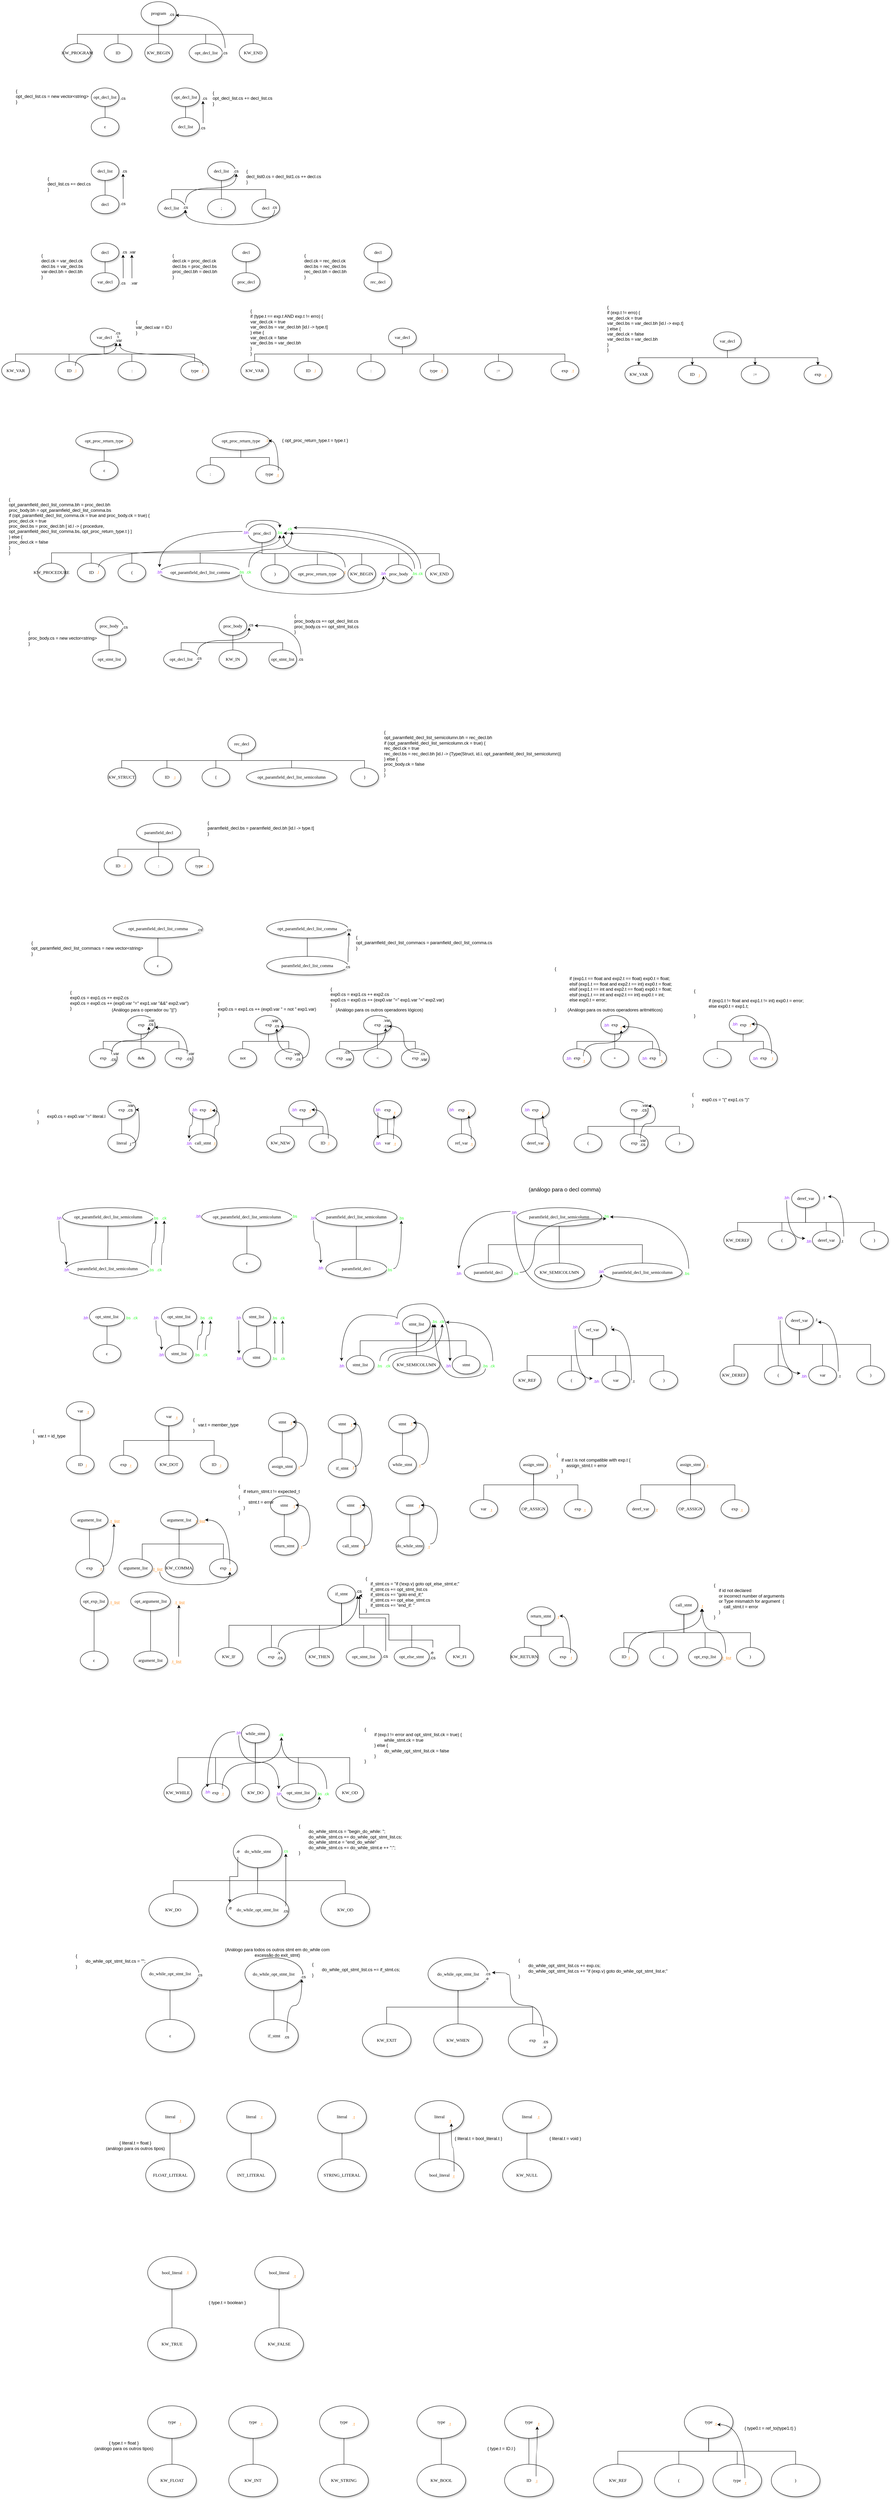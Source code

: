 <mxfile version="28.0.4">
  <diagram name="Page-1" id="zkoomlwMSwXbh2ZxHlqh">
    <mxGraphModel dx="1404" dy="735" grid="1" gridSize="10" guides="1" tooltips="1" connect="1" arrows="1" fold="1" page="1" pageScale="1" pageWidth="850" pageHeight="1100" math="0" shadow="0">
      <root>
        <mxCell id="0" />
        <mxCell id="1" parent="0" />
        <mxCell id="6MqZDO43-qGjbALHhupZ-1" style="edgeStyle=orthogonalEdgeStyle;rounded=0;orthogonalLoop=1;jettySize=auto;html=1;exitX=0.5;exitY=1;exitDx=0;exitDy=0;endArrow=none;endFill=0;" parent="1" source="6MqZDO43-qGjbALHhupZ-4" target="6MqZDO43-qGjbALHhupZ-127" edge="1">
          <mxGeometry relative="1" as="geometry" />
        </mxCell>
        <mxCell id="6MqZDO43-qGjbALHhupZ-2" style="edgeStyle=orthogonalEdgeStyle;rounded=0;orthogonalLoop=1;jettySize=auto;html=1;exitX=0.5;exitY=1;exitDx=0;exitDy=0;endArrow=none;endFill=0;" parent="1" source="6MqZDO43-qGjbALHhupZ-4" target="6MqZDO43-qGjbALHhupZ-126" edge="1">
          <mxGeometry relative="1" as="geometry" />
        </mxCell>
        <mxCell id="6MqZDO43-qGjbALHhupZ-3" style="edgeStyle=orthogonalEdgeStyle;rounded=0;orthogonalLoop=1;jettySize=auto;html=1;exitX=0.5;exitY=1;exitDx=0;exitDy=0;endArrow=none;endFill=0;" parent="1" source="6MqZDO43-qGjbALHhupZ-4" target="6MqZDO43-qGjbALHhupZ-128" edge="1">
          <mxGeometry relative="1" as="geometry" />
        </mxCell>
        <mxCell id="6MqZDO43-qGjbALHhupZ-4" value=" paramfield_decl" style="ellipse;whiteSpace=wrap;html=1;rounded=0;shadow=1;comic=0;labelBackgroundColor=none;strokeWidth=1;fontFamily=Verdana;fontSize=12;align=center;" parent="1" vertex="1">
          <mxGeometry x="417.5" y="2230" width="120" height="50" as="geometry" />
        </mxCell>
        <mxCell id="6MqZDO43-qGjbALHhupZ-5" style="edgeStyle=orthogonalEdgeStyle;rounded=0;orthogonalLoop=1;jettySize=auto;html=1;exitX=0.5;exitY=1;exitDx=0;exitDy=0;endArrow=none;startFill=0;" parent="1" source="6MqZDO43-qGjbALHhupZ-10" target="6MqZDO43-qGjbALHhupZ-47" edge="1">
          <mxGeometry relative="1" as="geometry" />
        </mxCell>
        <mxCell id="6MqZDO43-qGjbALHhupZ-6" style="edgeStyle=orthogonalEdgeStyle;rounded=0;orthogonalLoop=1;jettySize=auto;html=1;exitX=0.5;exitY=1;exitDx=0;exitDy=0;endArrow=none;startFill=0;" parent="1" source="6MqZDO43-qGjbALHhupZ-10" target="6MqZDO43-qGjbALHhupZ-48" edge="1">
          <mxGeometry relative="1" as="geometry" />
        </mxCell>
        <mxCell id="6MqZDO43-qGjbALHhupZ-7" style="edgeStyle=orthogonalEdgeStyle;rounded=0;orthogonalLoop=1;jettySize=auto;html=1;exitX=0.5;exitY=1;exitDx=0;exitDy=0;endArrow=none;startFill=0;" parent="1" source="6MqZDO43-qGjbALHhupZ-10" target="6MqZDO43-qGjbALHhupZ-49" edge="1">
          <mxGeometry relative="1" as="geometry" />
        </mxCell>
        <mxCell id="6MqZDO43-qGjbALHhupZ-8" style="edgeStyle=orthogonalEdgeStyle;rounded=0;orthogonalLoop=1;jettySize=auto;html=1;exitX=0.5;exitY=1;exitDx=0;exitDy=0;endArrow=none;startFill=0;" parent="1" source="6MqZDO43-qGjbALHhupZ-10" target="6MqZDO43-qGjbALHhupZ-50" edge="1">
          <mxGeometry relative="1" as="geometry" />
        </mxCell>
        <mxCell id="6MqZDO43-qGjbALHhupZ-9" style="edgeStyle=orthogonalEdgeStyle;rounded=0;orthogonalLoop=1;jettySize=auto;html=1;exitX=0.5;exitY=1;exitDx=0;exitDy=0;endArrow=none;startFill=0;" parent="1" source="6MqZDO43-qGjbALHhupZ-10" target="6MqZDO43-qGjbALHhupZ-51" edge="1">
          <mxGeometry relative="1" as="geometry" />
        </mxCell>
        <mxCell id="6MqZDO43-qGjbALHhupZ-10" value="program" style="ellipse;whiteSpace=wrap;html=1;rounded=0;shadow=1;comic=0;labelBackgroundColor=none;strokeWidth=1;fontFamily=Verdana;fontSize=12;align=center;" parent="1" vertex="1">
          <mxGeometry x="430" y="6.67" width="95" height="63.33" as="geometry" />
        </mxCell>
        <mxCell id="6MqZDO43-qGjbALHhupZ-11" style="edgeStyle=orthogonalEdgeStyle;rounded=0;orthogonalLoop=1;jettySize=auto;html=1;exitX=0.5;exitY=1;exitDx=0;exitDy=0;endArrow=none;startFill=0;" parent="1" source="6MqZDO43-qGjbALHhupZ-16" target="6MqZDO43-qGjbALHhupZ-123" edge="1">
          <mxGeometry relative="1" as="geometry" />
        </mxCell>
        <mxCell id="6MqZDO43-qGjbALHhupZ-12" style="edgeStyle=orthogonalEdgeStyle;rounded=0;orthogonalLoop=1;jettySize=auto;html=1;exitX=0.5;exitY=1;exitDx=0;exitDy=0;endArrow=none;startFill=0;" parent="1" source="6MqZDO43-qGjbALHhupZ-16" target="6MqZDO43-qGjbALHhupZ-125" edge="1">
          <mxGeometry relative="1" as="geometry" />
        </mxCell>
        <mxCell id="6MqZDO43-qGjbALHhupZ-13" style="edgeStyle=orthogonalEdgeStyle;rounded=0;orthogonalLoop=1;jettySize=auto;html=1;exitX=0.5;exitY=1;exitDx=0;exitDy=0;endArrow=none;startFill=0;" parent="1" source="6MqZDO43-qGjbALHhupZ-16" target="6MqZDO43-qGjbALHhupZ-122" edge="1">
          <mxGeometry relative="1" as="geometry" />
        </mxCell>
        <mxCell id="6MqZDO43-qGjbALHhupZ-14" style="edgeStyle=orthogonalEdgeStyle;rounded=0;orthogonalLoop=1;jettySize=auto;html=1;exitX=0.5;exitY=1;exitDx=0;exitDy=0;endArrow=none;startFill=0;" parent="1" source="6MqZDO43-qGjbALHhupZ-16" target="6MqZDO43-qGjbALHhupZ-121" edge="1">
          <mxGeometry relative="1" as="geometry" />
        </mxCell>
        <mxCell id="6MqZDO43-qGjbALHhupZ-15" style="edgeStyle=orthogonalEdgeStyle;rounded=0;orthogonalLoop=1;jettySize=auto;html=1;exitX=0.5;exitY=1;exitDx=0;exitDy=0;endArrow=none;startFill=0;" parent="1" source="6MqZDO43-qGjbALHhupZ-16" target="6MqZDO43-qGjbALHhupZ-124" edge="1">
          <mxGeometry relative="1" as="geometry" />
        </mxCell>
        <mxCell id="6MqZDO43-qGjbALHhupZ-16" value=" rec_decl" style="ellipse;whiteSpace=wrap;html=1;rounded=0;shadow=1;comic=0;labelBackgroundColor=none;strokeWidth=1;fontFamily=Verdana;fontSize=12;align=center;" parent="1" vertex="1">
          <mxGeometry x="665" y="1990" width="75" height="50" as="geometry" />
        </mxCell>
        <mxCell id="6MqZDO43-qGjbALHhupZ-17" style="edgeStyle=orthogonalEdgeStyle;rounded=0;orthogonalLoop=1;jettySize=auto;html=1;exitX=0.5;exitY=1;exitDx=0;exitDy=0;endArrow=none;startFill=0;" parent="1" source="6MqZDO43-qGjbALHhupZ-18" target="6MqZDO43-qGjbALHhupZ-61" edge="1">
          <mxGeometry relative="1" as="geometry" />
        </mxCell>
        <mxCell id="6MqZDO43-qGjbALHhupZ-18" value=" decl_list" style="ellipse;whiteSpace=wrap;html=1;rounded=0;shadow=1;comic=0;labelBackgroundColor=none;strokeWidth=1;fontFamily=Verdana;fontSize=12;align=center;" parent="1" vertex="1">
          <mxGeometry x="295" y="440" width="75" height="50" as="geometry" />
        </mxCell>
        <mxCell id="6MqZDO43-qGjbALHhupZ-19" style="edgeStyle=orthogonalEdgeStyle;rounded=0;orthogonalLoop=1;jettySize=auto;html=1;exitX=0.5;exitY=1;exitDx=0;exitDy=0;endArrow=none;startFill=0;" parent="1" source="6MqZDO43-qGjbALHhupZ-23" target="6MqZDO43-qGjbALHhupZ-73" edge="1">
          <mxGeometry relative="1" as="geometry" />
        </mxCell>
        <mxCell id="6MqZDO43-qGjbALHhupZ-20" style="edgeStyle=orthogonalEdgeStyle;rounded=0;orthogonalLoop=1;jettySize=auto;html=1;exitX=0.5;exitY=1;exitDx=0;exitDy=0;endArrow=none;startFill=0;" parent="1" source="6MqZDO43-qGjbALHhupZ-23" target="6MqZDO43-qGjbALHhupZ-74" edge="1">
          <mxGeometry relative="1" as="geometry" />
        </mxCell>
        <mxCell id="6MqZDO43-qGjbALHhupZ-21" style="edgeStyle=orthogonalEdgeStyle;rounded=0;orthogonalLoop=1;jettySize=auto;html=1;exitX=0.5;exitY=1;exitDx=0;exitDy=0;endArrow=none;startFill=0;" parent="1" source="6MqZDO43-qGjbALHhupZ-23" target="6MqZDO43-qGjbALHhupZ-72" edge="1">
          <mxGeometry relative="1" as="geometry" />
        </mxCell>
        <mxCell id="6MqZDO43-qGjbALHhupZ-22" style="edgeStyle=orthogonalEdgeStyle;rounded=0;orthogonalLoop=1;jettySize=auto;html=1;exitX=0.5;exitY=1;exitDx=0;exitDy=0;endArrow=none;startFill=0;" parent="1" source="6MqZDO43-qGjbALHhupZ-23" target="6MqZDO43-qGjbALHhupZ-75" edge="1">
          <mxGeometry relative="1" as="geometry" />
        </mxCell>
        <mxCell id="6MqZDO43-qGjbALHhupZ-23" value=" var_decl" style="ellipse;whiteSpace=wrap;html=1;rounded=0;shadow=1;comic=0;labelBackgroundColor=none;strokeWidth=1;fontFamily=Verdana;fontSize=12;align=center;" parent="1" vertex="1">
          <mxGeometry x="292.5" y="890" width="75" height="50" as="geometry" />
        </mxCell>
        <mxCell id="6MqZDO43-qGjbALHhupZ-24" value="ε" style="ellipse;whiteSpace=wrap;html=1;rounded=0;shadow=1;comic=0;labelBackgroundColor=none;strokeWidth=1;fontFamily=Verdana;fontSize=12;align=center;" parent="1" vertex="1">
          <mxGeometry x="295" y="320" width="75" height="50" as="geometry" />
        </mxCell>
        <mxCell id="6MqZDO43-qGjbALHhupZ-25" style="edgeStyle=orthogonalEdgeStyle;rounded=0;orthogonalLoop=1;jettySize=auto;html=1;exitX=0.5;exitY=1;exitDx=0;exitDy=0;endArrow=none;startFill=0;" parent="1" source="6MqZDO43-qGjbALHhupZ-26" target="6MqZDO43-qGjbALHhupZ-98" edge="1">
          <mxGeometry relative="1" as="geometry" />
        </mxCell>
        <mxCell id="6MqZDO43-qGjbALHhupZ-26" value=" opt_proc_return_type" style="ellipse;whiteSpace=wrap;html=1;rounded=0;shadow=1;comic=0;labelBackgroundColor=none;strokeWidth=1;fontFamily=Verdana;fontSize=12;align=center;" parent="1" vertex="1">
          <mxGeometry x="253.13" y="1170" width="153.75" height="50" as="geometry" />
        </mxCell>
        <mxCell id="6MqZDO43-qGjbALHhupZ-27" style="edgeStyle=orthogonalEdgeStyle;rounded=0;orthogonalLoop=1;jettySize=auto;html=1;exitX=0.5;exitY=1;exitDx=0;exitDy=0;endArrow=none;startFill=0;" parent="1" source="6MqZDO43-qGjbALHhupZ-28" target="6MqZDO43-qGjbALHhupZ-113" edge="1">
          <mxGeometry relative="1" as="geometry" />
        </mxCell>
        <mxCell id="6MqZDO43-qGjbALHhupZ-28" value=" proc_body" style="ellipse;whiteSpace=wrap;html=1;rounded=0;shadow=1;comic=0;labelBackgroundColor=none;strokeWidth=1;fontFamily=Verdana;fontSize=12;align=center;" parent="1" vertex="1">
          <mxGeometry x="306" y="1671" width="75" height="50" as="geometry" />
        </mxCell>
        <mxCell id="6MqZDO43-qGjbALHhupZ-29" style="edgeStyle=orthogonalEdgeStyle;rounded=0;orthogonalLoop=1;jettySize=auto;html=1;exitX=0.5;exitY=1;exitDx=0;exitDy=0;endArrow=none;startFill=0;" parent="1" source="6MqZDO43-qGjbALHhupZ-38" target="6MqZDO43-qGjbALHhupZ-112" edge="1">
          <mxGeometry relative="1" as="geometry" />
        </mxCell>
        <mxCell id="6MqZDO43-qGjbALHhupZ-30" style="edgeStyle=orthogonalEdgeStyle;rounded=0;orthogonalLoop=1;jettySize=auto;html=1;exitX=0.5;exitY=1;exitDx=0;exitDy=0;endArrow=none;startFill=0;" parent="1" source="6MqZDO43-qGjbALHhupZ-38" target="6MqZDO43-qGjbALHhupZ-105" edge="1">
          <mxGeometry relative="1" as="geometry" />
        </mxCell>
        <mxCell id="6MqZDO43-qGjbALHhupZ-31" style="edgeStyle=orthogonalEdgeStyle;rounded=0;orthogonalLoop=1;jettySize=auto;html=1;exitX=0.5;exitY=1;exitDx=0;exitDy=0;endArrow=none;startFill=0;" parent="1" source="6MqZDO43-qGjbALHhupZ-38" target="6MqZDO43-qGjbALHhupZ-111" edge="1">
          <mxGeometry relative="1" as="geometry" />
        </mxCell>
        <mxCell id="6MqZDO43-qGjbALHhupZ-32" style="edgeStyle=orthogonalEdgeStyle;rounded=0;orthogonalLoop=1;jettySize=auto;html=1;exitX=0.5;exitY=1;exitDx=0;exitDy=0;endArrow=none;startFill=0;" parent="1" source="6MqZDO43-qGjbALHhupZ-38" target="6MqZDO43-qGjbALHhupZ-104" edge="1">
          <mxGeometry relative="1" as="geometry" />
        </mxCell>
        <mxCell id="6MqZDO43-qGjbALHhupZ-33" style="edgeStyle=orthogonalEdgeStyle;rounded=0;orthogonalLoop=1;jettySize=auto;html=1;exitX=0.5;exitY=1;exitDx=0;exitDy=0;endArrow=none;startFill=0;" parent="1" source="6MqZDO43-qGjbALHhupZ-38" target="6MqZDO43-qGjbALHhupZ-110" edge="1">
          <mxGeometry relative="1" as="geometry" />
        </mxCell>
        <mxCell id="6MqZDO43-qGjbALHhupZ-34" style="edgeStyle=orthogonalEdgeStyle;rounded=0;orthogonalLoop=1;jettySize=auto;html=1;exitX=0.5;exitY=1;exitDx=0;exitDy=0;endArrow=none;startFill=0;" parent="1" source="6MqZDO43-qGjbALHhupZ-38" target="6MqZDO43-qGjbALHhupZ-106" edge="1">
          <mxGeometry relative="1" as="geometry" />
        </mxCell>
        <mxCell id="6MqZDO43-qGjbALHhupZ-35" style="edgeStyle=orthogonalEdgeStyle;rounded=0;orthogonalLoop=1;jettySize=auto;html=1;exitX=0.5;exitY=1;exitDx=0;exitDy=0;endArrow=none;startFill=0;" parent="1" source="6MqZDO43-qGjbALHhupZ-38" target="6MqZDO43-qGjbALHhupZ-107" edge="1">
          <mxGeometry relative="1" as="geometry" />
        </mxCell>
        <mxCell id="6MqZDO43-qGjbALHhupZ-36" style="edgeStyle=orthogonalEdgeStyle;rounded=0;orthogonalLoop=1;jettySize=auto;html=1;exitX=0.5;exitY=1;exitDx=0;exitDy=0;endArrow=none;startFill=0;" parent="1" source="6MqZDO43-qGjbALHhupZ-38" target="6MqZDO43-qGjbALHhupZ-109" edge="1">
          <mxGeometry relative="1" as="geometry" />
        </mxCell>
        <mxCell id="6MqZDO43-qGjbALHhupZ-37" style="edgeStyle=orthogonalEdgeStyle;rounded=0;orthogonalLoop=1;jettySize=auto;html=1;exitX=0.5;exitY=1;exitDx=0;exitDy=0;endArrow=none;startFill=0;" parent="1" source="6MqZDO43-qGjbALHhupZ-38" target="6MqZDO43-qGjbALHhupZ-108" edge="1">
          <mxGeometry relative="1" as="geometry" />
        </mxCell>
        <mxCell id="6MqZDO43-qGjbALHhupZ-38" value=" proc_decl" style="ellipse;whiteSpace=wrap;html=1;rounded=0;shadow=1;comic=0;labelBackgroundColor=none;strokeWidth=1;fontFamily=Verdana;fontSize=12;align=center;" parent="1" vertex="1">
          <mxGeometry x="720" y="1420" width="75" height="50" as="geometry" />
        </mxCell>
        <mxCell id="6MqZDO43-qGjbALHhupZ-39" style="edgeStyle=orthogonalEdgeStyle;rounded=0;orthogonalLoop=1;jettySize=auto;html=1;exitX=0.5;exitY=1;exitDx=0;exitDy=0;endArrow=none;startFill=0;" parent="1" source="6MqZDO43-qGjbALHhupZ-40" target="6MqZDO43-qGjbALHhupZ-129" edge="1">
          <mxGeometry relative="1" as="geometry" />
        </mxCell>
        <mxCell id="6MqZDO43-qGjbALHhupZ-40" value=" opt_paramfield_decl_list_comma" style="ellipse;whiteSpace=wrap;html=1;rounded=0;shadow=1;comic=0;labelBackgroundColor=none;strokeWidth=1;fontFamily=Verdana;fontSize=12;align=center;" parent="1" vertex="1">
          <mxGeometry x="354.5" y="2490" width="242" height="50" as="geometry" />
        </mxCell>
        <mxCell id="6MqZDO43-qGjbALHhupZ-41" style="edgeStyle=orthogonalEdgeStyle;rounded=0;orthogonalLoop=1;jettySize=auto;html=1;exitX=0.5;exitY=1;exitDx=0;exitDy=0;endArrow=none;startFill=0;" parent="1" source="6MqZDO43-qGjbALHhupZ-44" target="6MqZDO43-qGjbALHhupZ-130" edge="1">
          <mxGeometry relative="1" as="geometry" />
        </mxCell>
        <mxCell id="6MqZDO43-qGjbALHhupZ-42" style="edgeStyle=orthogonalEdgeStyle;rounded=0;orthogonalLoop=1;jettySize=auto;html=1;exitX=0.5;exitY=1;exitDx=0;exitDy=0;endArrow=none;startFill=0;" parent="1" source="6MqZDO43-qGjbALHhupZ-44" target="6MqZDO43-qGjbALHhupZ-131" edge="1">
          <mxGeometry relative="1" as="geometry" />
        </mxCell>
        <mxCell id="6MqZDO43-qGjbALHhupZ-43" style="edgeStyle=orthogonalEdgeStyle;rounded=0;orthogonalLoop=1;jettySize=auto;html=1;exitX=0.5;exitY=1;exitDx=0;exitDy=0;endArrow=none;startFill=0;" parent="1" source="6MqZDO43-qGjbALHhupZ-44" target="6MqZDO43-qGjbALHhupZ-132" edge="1">
          <mxGeometry relative="1" as="geometry" />
        </mxCell>
        <mxCell id="6MqZDO43-qGjbALHhupZ-44" value=" exp" style="ellipse;whiteSpace=wrap;html=1;rounded=0;shadow=1;comic=0;labelBackgroundColor=none;strokeWidth=1;fontFamily=Verdana;fontSize=12;align=center;" parent="1" vertex="1">
          <mxGeometry x="392.5" y="2750" width="75" height="50" as="geometry" />
        </mxCell>
        <mxCell id="6MqZDO43-qGjbALHhupZ-45" style="edgeStyle=orthogonalEdgeStyle;rounded=0;orthogonalLoop=1;jettySize=auto;html=1;exitX=0.5;exitY=1;exitDx=0;exitDy=0;endArrow=none;startFill=0;" parent="1" source="6MqZDO43-qGjbALHhupZ-46" target="6MqZDO43-qGjbALHhupZ-69" edge="1">
          <mxGeometry relative="1" as="geometry" />
        </mxCell>
        <mxCell id="6MqZDO43-qGjbALHhupZ-46" value=" decl" style="ellipse;whiteSpace=wrap;html=1;rounded=0;shadow=1;comic=0;labelBackgroundColor=none;strokeWidth=1;fontFamily=Verdana;fontSize=12;align=center;" parent="1" vertex="1">
          <mxGeometry x="295" y="660" width="75" height="50" as="geometry" />
        </mxCell>
        <mxCell id="6MqZDO43-qGjbALHhupZ-47" value="KW_PROGRAM" style="ellipse;whiteSpace=wrap;html=1;rounded=0;shadow=1;comic=0;labelBackgroundColor=none;strokeWidth=1;fontFamily=Verdana;fontSize=12;align=center;" parent="1" vertex="1">
          <mxGeometry x="220" y="120" width="75" height="50" as="geometry" />
        </mxCell>
        <mxCell id="6MqZDO43-qGjbALHhupZ-48" value="ID" style="ellipse;whiteSpace=wrap;html=1;rounded=0;shadow=1;comic=0;labelBackgroundColor=none;strokeWidth=1;fontFamily=Verdana;fontSize=12;align=center;" parent="1" vertex="1">
          <mxGeometry x="330" y="120" width="75" height="50" as="geometry" />
        </mxCell>
        <mxCell id="6MqZDO43-qGjbALHhupZ-49" value="KW_BEGIN" style="ellipse;whiteSpace=wrap;html=1;rounded=0;shadow=1;comic=0;labelBackgroundColor=none;strokeWidth=1;fontFamily=Verdana;fontSize=12;align=center;" parent="1" vertex="1">
          <mxGeometry x="440" y="120" width="75" height="50" as="geometry" />
        </mxCell>
        <mxCell id="6MqZDO43-qGjbALHhupZ-50" value="&amp;nbsp;opt_decl_list" style="ellipse;whiteSpace=wrap;html=1;rounded=0;shadow=1;comic=0;labelBackgroundColor=none;strokeWidth=1;fontFamily=Verdana;fontSize=12;align=center;" parent="1" vertex="1">
          <mxGeometry x="560" y="120" width="90" height="50" as="geometry" />
        </mxCell>
        <mxCell id="6MqZDO43-qGjbALHhupZ-51" value="KW_END" style="ellipse;whiteSpace=wrap;html=1;rounded=0;shadow=1;comic=0;labelBackgroundColor=none;strokeWidth=1;fontFamily=Verdana;fontSize=12;align=center;" parent="1" vertex="1">
          <mxGeometry x="695.81" y="120" width="75" height="50" as="geometry" />
        </mxCell>
        <mxCell id="6MqZDO43-qGjbALHhupZ-52" style="edgeStyle=orthogonalEdgeStyle;rounded=0;orthogonalLoop=1;jettySize=auto;html=1;exitX=0.5;exitY=1;exitDx=0;exitDy=0;endArrow=none;startFill=0;" parent="1" source="6MqZDO43-qGjbALHhupZ-53" target="6MqZDO43-qGjbALHhupZ-54" edge="1">
          <mxGeometry relative="1" as="geometry" />
        </mxCell>
        <mxCell id="6MqZDO43-qGjbALHhupZ-53" value=" opt_decl_list" style="ellipse;whiteSpace=wrap;html=1;rounded=0;shadow=1;comic=0;labelBackgroundColor=none;strokeWidth=1;fontFamily=Verdana;fontSize=12;align=center;" parent="1" vertex="1">
          <mxGeometry x="513" y="240" width="75" height="50" as="geometry" />
        </mxCell>
        <mxCell id="6MqZDO43-qGjbALHhupZ-54" value=" decl_list" style="ellipse;whiteSpace=wrap;html=1;rounded=0;shadow=1;comic=0;labelBackgroundColor=none;strokeWidth=1;fontFamily=Verdana;fontSize=12;align=center;" parent="1" vertex="1">
          <mxGeometry x="513" y="320" width="75" height="50" as="geometry" />
        </mxCell>
        <mxCell id="6MqZDO43-qGjbALHhupZ-55" style="edgeStyle=orthogonalEdgeStyle;rounded=0;orthogonalLoop=1;jettySize=auto;html=1;exitX=0.5;exitY=1;exitDx=0;exitDy=0;endArrow=none;startFill=0;" parent="1" source="6MqZDO43-qGjbALHhupZ-56" target="6MqZDO43-qGjbALHhupZ-24" edge="1">
          <mxGeometry relative="1" as="geometry" />
        </mxCell>
        <mxCell id="6MqZDO43-qGjbALHhupZ-56" value=" opt_decl_list" style="ellipse;whiteSpace=wrap;html=1;rounded=0;shadow=1;comic=0;labelBackgroundColor=none;strokeWidth=1;fontFamily=Verdana;fontSize=12;align=center;" parent="1" vertex="1">
          <mxGeometry x="295" y="240" width="75" height="50" as="geometry" />
        </mxCell>
        <mxCell id="6MqZDO43-qGjbALHhupZ-57" style="edgeStyle=orthogonalEdgeStyle;rounded=0;orthogonalLoop=1;jettySize=auto;html=1;exitX=0.5;exitY=1;exitDx=0;exitDy=0;endArrow=none;startFill=0;" parent="1" source="6MqZDO43-qGjbALHhupZ-60" target="6MqZDO43-qGjbALHhupZ-63" edge="1">
          <mxGeometry relative="1" as="geometry" />
        </mxCell>
        <mxCell id="6MqZDO43-qGjbALHhupZ-58" style="edgeStyle=orthogonalEdgeStyle;rounded=0;orthogonalLoop=1;jettySize=auto;html=1;exitX=0.5;exitY=1;exitDx=0;exitDy=0;endArrow=none;startFill=0;" parent="1" source="6MqZDO43-qGjbALHhupZ-60" target="6MqZDO43-qGjbALHhupZ-62" edge="1">
          <mxGeometry relative="1" as="geometry" />
        </mxCell>
        <mxCell id="6MqZDO43-qGjbALHhupZ-59" style="edgeStyle=orthogonalEdgeStyle;rounded=0;orthogonalLoop=1;jettySize=auto;html=1;exitX=0.5;exitY=1;exitDx=0;exitDy=0;endArrow=none;startFill=0;" parent="1" source="6MqZDO43-qGjbALHhupZ-60" target="6MqZDO43-qGjbALHhupZ-64" edge="1">
          <mxGeometry relative="1" as="geometry" />
        </mxCell>
        <mxCell id="6MqZDO43-qGjbALHhupZ-60" value=" decl_list" style="ellipse;whiteSpace=wrap;html=1;rounded=0;shadow=1;comic=0;labelBackgroundColor=none;strokeWidth=1;fontFamily=Verdana;fontSize=12;align=center;" parent="1" vertex="1">
          <mxGeometry x="610" y="440" width="75" height="50" as="geometry" />
        </mxCell>
        <mxCell id="6MqZDO43-qGjbALHhupZ-61" value=" decl" style="ellipse;whiteSpace=wrap;html=1;rounded=0;shadow=1;comic=0;labelBackgroundColor=none;strokeWidth=1;fontFamily=Verdana;fontSize=12;align=center;" parent="1" vertex="1">
          <mxGeometry x="295" y="530" width="75" height="50" as="geometry" />
        </mxCell>
        <mxCell id="6MqZDO43-qGjbALHhupZ-62" value=" decl_list" style="ellipse;whiteSpace=wrap;html=1;rounded=0;shadow=1;comic=0;labelBackgroundColor=none;strokeWidth=1;fontFamily=Verdana;fontSize=12;align=center;" parent="1" vertex="1">
          <mxGeometry x="475" y="540" width="75" height="50" as="geometry" />
        </mxCell>
        <mxCell id="6MqZDO43-qGjbALHhupZ-63" value=";" style="ellipse;whiteSpace=wrap;html=1;rounded=0;shadow=1;comic=0;labelBackgroundColor=none;strokeWidth=1;fontFamily=Verdana;fontSize=12;align=center;" parent="1" vertex="1">
          <mxGeometry x="610" y="540" width="75" height="50" as="geometry" />
        </mxCell>
        <mxCell id="6MqZDO43-qGjbALHhupZ-64" value=" decl" style="ellipse;whiteSpace=wrap;html=1;rounded=0;shadow=1;comic=0;labelBackgroundColor=none;strokeWidth=1;fontFamily=Verdana;fontSize=12;align=center;" parent="1" vertex="1">
          <mxGeometry x="730" y="540" width="75" height="50" as="geometry" />
        </mxCell>
        <mxCell id="6MqZDO43-qGjbALHhupZ-65" style="edgeStyle=orthogonalEdgeStyle;rounded=0;orthogonalLoop=1;jettySize=auto;html=1;exitX=0.5;exitY=1;exitDx=0;exitDy=0;endArrow=none;startFill=0;" parent="1" source="6MqZDO43-qGjbALHhupZ-66" target="6MqZDO43-qGjbALHhupZ-70" edge="1">
          <mxGeometry relative="1" as="geometry" />
        </mxCell>
        <mxCell id="6MqZDO43-qGjbALHhupZ-66" value=" decl" style="ellipse;whiteSpace=wrap;html=1;rounded=0;shadow=1;comic=0;labelBackgroundColor=none;strokeWidth=1;fontFamily=Verdana;fontSize=12;align=center;" parent="1" vertex="1">
          <mxGeometry x="676.89" y="660" width="75" height="50" as="geometry" />
        </mxCell>
        <mxCell id="6MqZDO43-qGjbALHhupZ-67" style="edgeStyle=orthogonalEdgeStyle;rounded=0;orthogonalLoop=1;jettySize=auto;html=1;exitX=0.5;exitY=1;exitDx=0;exitDy=0;endArrow=none;endFill=0;" parent="1" source="6MqZDO43-qGjbALHhupZ-68" target="6MqZDO43-qGjbALHhupZ-71" edge="1">
          <mxGeometry relative="1" as="geometry" />
        </mxCell>
        <mxCell id="6MqZDO43-qGjbALHhupZ-68" value=" decl" style="ellipse;whiteSpace=wrap;html=1;rounded=0;shadow=1;comic=0;labelBackgroundColor=none;strokeWidth=1;fontFamily=Verdana;fontSize=12;align=center;" parent="1" vertex="1">
          <mxGeometry x="1033.62" y="660" width="75" height="50" as="geometry" />
        </mxCell>
        <mxCell id="6MqZDO43-qGjbALHhupZ-69" value=" var_decl" style="ellipse;whiteSpace=wrap;html=1;rounded=0;shadow=1;comic=0;labelBackgroundColor=none;strokeWidth=1;fontFamily=Verdana;fontSize=12;align=center;" parent="1" vertex="1">
          <mxGeometry x="295" y="740" width="75" height="50" as="geometry" />
        </mxCell>
        <mxCell id="6MqZDO43-qGjbALHhupZ-70" value=" proc_decl" style="ellipse;whiteSpace=wrap;html=1;rounded=0;shadow=1;comic=0;labelBackgroundColor=none;strokeWidth=1;fontFamily=Verdana;fontSize=12;align=center;" parent="1" vertex="1">
          <mxGeometry x="676.89" y="740" width="75" height="50" as="geometry" />
        </mxCell>
        <mxCell id="6MqZDO43-qGjbALHhupZ-71" value=" rec_decl" style="ellipse;whiteSpace=wrap;html=1;rounded=0;shadow=1;comic=0;labelBackgroundColor=none;strokeWidth=1;fontFamily=Verdana;fontSize=12;align=center;" parent="1" vertex="1">
          <mxGeometry x="1033.62" y="740" width="75" height="50" as="geometry" />
        </mxCell>
        <mxCell id="6MqZDO43-qGjbALHhupZ-72" value="KW_VAR" style="ellipse;whiteSpace=wrap;html=1;rounded=0;shadow=1;comic=0;labelBackgroundColor=none;strokeWidth=1;fontFamily=Verdana;fontSize=12;align=center;" parent="1" vertex="1">
          <mxGeometry x="52.5" y="980" width="75" height="50" as="geometry" />
        </mxCell>
        <mxCell id="6MqZDO43-qGjbALHhupZ-73" value=":" style="ellipse;whiteSpace=wrap;html=1;rounded=0;shadow=1;comic=0;labelBackgroundColor=none;strokeWidth=1;fontFamily=Verdana;fontSize=12;align=center;" parent="1" vertex="1">
          <mxGeometry x="367.5" y="980" width="75" height="50" as="geometry" />
        </mxCell>
        <mxCell id="6MqZDO43-qGjbALHhupZ-74" value="ID" style="ellipse;whiteSpace=wrap;html=1;rounded=0;shadow=1;comic=0;labelBackgroundColor=none;strokeWidth=1;fontFamily=Verdana;fontSize=12;align=center;" parent="1" vertex="1">
          <mxGeometry x="197.5" y="980" width="75" height="50" as="geometry" />
        </mxCell>
        <mxCell id="6MqZDO43-qGjbALHhupZ-75" value="type" style="ellipse;whiteSpace=wrap;html=1;rounded=0;shadow=1;comic=0;labelBackgroundColor=none;strokeWidth=1;fontFamily=Verdana;fontSize=12;align=center;" parent="1" vertex="1">
          <mxGeometry x="537.5" y="980" width="75" height="50" as="geometry" />
        </mxCell>
        <mxCell id="6MqZDO43-qGjbALHhupZ-76" style="edgeStyle=orthogonalEdgeStyle;rounded=0;orthogonalLoop=1;jettySize=auto;html=1;exitX=0.5;exitY=1;exitDx=0;exitDy=0;endArrow=none;startFill=0;" parent="1" source="6MqZDO43-qGjbALHhupZ-82" target="6MqZDO43-qGjbALHhupZ-84" edge="1">
          <mxGeometry relative="1" as="geometry" />
        </mxCell>
        <mxCell id="6MqZDO43-qGjbALHhupZ-77" style="edgeStyle=orthogonalEdgeStyle;rounded=0;orthogonalLoop=1;jettySize=auto;html=1;exitX=0.5;exitY=1;exitDx=0;exitDy=0;endArrow=none;startFill=0;" parent="1" source="6MqZDO43-qGjbALHhupZ-82" target="6MqZDO43-qGjbALHhupZ-85" edge="1">
          <mxGeometry relative="1" as="geometry" />
        </mxCell>
        <mxCell id="6MqZDO43-qGjbALHhupZ-78" style="edgeStyle=orthogonalEdgeStyle;rounded=0;orthogonalLoop=1;jettySize=auto;html=1;exitX=0.5;exitY=1;exitDx=0;exitDy=0;endArrow=none;startFill=0;" parent="1" source="6MqZDO43-qGjbALHhupZ-82" target="6MqZDO43-qGjbALHhupZ-83" edge="1">
          <mxGeometry relative="1" as="geometry" />
        </mxCell>
        <mxCell id="6MqZDO43-qGjbALHhupZ-79" style="edgeStyle=orthogonalEdgeStyle;rounded=0;orthogonalLoop=1;jettySize=auto;html=1;exitX=0.5;exitY=1;exitDx=0;exitDy=0;endArrow=none;startFill=0;" parent="1" source="6MqZDO43-qGjbALHhupZ-82" target="6MqZDO43-qGjbALHhupZ-86" edge="1">
          <mxGeometry relative="1" as="geometry" />
        </mxCell>
        <mxCell id="6MqZDO43-qGjbALHhupZ-80" style="edgeStyle=orthogonalEdgeStyle;rounded=0;orthogonalLoop=1;jettySize=auto;html=1;exitX=0.5;exitY=1;exitDx=0;exitDy=0;endArrow=none;startFill=0;" parent="1" source="6MqZDO43-qGjbALHhupZ-82" target="6MqZDO43-qGjbALHhupZ-87" edge="1">
          <mxGeometry relative="1" as="geometry" />
        </mxCell>
        <mxCell id="6MqZDO43-qGjbALHhupZ-81" style="edgeStyle=orthogonalEdgeStyle;rounded=0;orthogonalLoop=1;jettySize=auto;html=1;exitX=0.5;exitY=1;exitDx=0;exitDy=0;endArrow=none;startFill=0;" parent="1" source="6MqZDO43-qGjbALHhupZ-82" target="6MqZDO43-qGjbALHhupZ-88" edge="1">
          <mxGeometry relative="1" as="geometry" />
        </mxCell>
        <mxCell id="6MqZDO43-qGjbALHhupZ-82" value=" var_decl" style="ellipse;whiteSpace=wrap;html=1;rounded=0;shadow=1;comic=0;labelBackgroundColor=none;strokeWidth=1;fontFamily=Verdana;fontSize=12;align=center;" parent="1" vertex="1">
          <mxGeometry x="1100" y="890" width="75" height="50" as="geometry" />
        </mxCell>
        <mxCell id="6MqZDO43-qGjbALHhupZ-83" value="KW_VAR" style="ellipse;whiteSpace=wrap;html=1;rounded=0;shadow=1;comic=0;labelBackgroundColor=none;strokeWidth=1;fontFamily=Verdana;fontSize=12;align=center;" parent="1" vertex="1">
          <mxGeometry x="700" y="980" width="75" height="50" as="geometry" />
        </mxCell>
        <mxCell id="6MqZDO43-qGjbALHhupZ-84" value=":" style="ellipse;whiteSpace=wrap;html=1;rounded=0;shadow=1;comic=0;labelBackgroundColor=none;strokeWidth=1;fontFamily=Verdana;fontSize=12;align=center;" parent="1" vertex="1">
          <mxGeometry x="1015" y="980" width="75" height="50" as="geometry" />
        </mxCell>
        <mxCell id="6MqZDO43-qGjbALHhupZ-85" value="ID" style="ellipse;whiteSpace=wrap;html=1;rounded=0;shadow=1;comic=0;labelBackgroundColor=none;strokeWidth=1;fontFamily=Verdana;fontSize=12;align=center;" parent="1" vertex="1">
          <mxGeometry x="845" y="980" width="75" height="50" as="geometry" />
        </mxCell>
        <mxCell id="6MqZDO43-qGjbALHhupZ-86" value="type" style="ellipse;whiteSpace=wrap;html=1;rounded=0;shadow=1;comic=0;labelBackgroundColor=none;strokeWidth=1;fontFamily=Verdana;fontSize=12;align=center;" parent="1" vertex="1">
          <mxGeometry x="1185" y="980" width="75" height="50" as="geometry" />
        </mxCell>
        <mxCell id="6MqZDO43-qGjbALHhupZ-87" value=":=" style="ellipse;whiteSpace=wrap;html=1;rounded=0;shadow=1;comic=0;labelBackgroundColor=none;strokeWidth=1;fontFamily=Verdana;fontSize=12;align=center;" parent="1" vertex="1">
          <mxGeometry x="1360" y="980" width="75" height="50" as="geometry" />
        </mxCell>
        <mxCell id="6MqZDO43-qGjbALHhupZ-88" value=" exp" style="ellipse;whiteSpace=wrap;html=1;rounded=0;shadow=1;comic=0;labelBackgroundColor=none;strokeWidth=1;fontFamily=Verdana;fontSize=12;align=center;" parent="1" vertex="1">
          <mxGeometry x="1540" y="980" width="75" height="50" as="geometry" />
        </mxCell>
        <mxCell id="6MqZDO43-qGjbALHhupZ-89" style="edgeStyle=orthogonalEdgeStyle;rounded=0;orthogonalLoop=1;jettySize=auto;html=1;exitX=0.5;exitY=1;exitDx=0;exitDy=0;" parent="1" source="6MqZDO43-qGjbALHhupZ-93" target="6MqZDO43-qGjbALHhupZ-95" edge="1">
          <mxGeometry relative="1" as="geometry" />
        </mxCell>
        <mxCell id="6MqZDO43-qGjbALHhupZ-90" style="edgeStyle=orthogonalEdgeStyle;rounded=0;orthogonalLoop=1;jettySize=auto;html=1;exitX=0.5;exitY=1;exitDx=0;exitDy=0;" parent="1" source="6MqZDO43-qGjbALHhupZ-93" target="6MqZDO43-qGjbALHhupZ-96" edge="1">
          <mxGeometry relative="1" as="geometry" />
        </mxCell>
        <mxCell id="6MqZDO43-qGjbALHhupZ-91" style="edgeStyle=orthogonalEdgeStyle;rounded=0;orthogonalLoop=1;jettySize=auto;html=1;exitX=0.5;exitY=1;exitDx=0;exitDy=0;" parent="1" source="6MqZDO43-qGjbALHhupZ-93" target="6MqZDO43-qGjbALHhupZ-94" edge="1">
          <mxGeometry relative="1" as="geometry" />
        </mxCell>
        <mxCell id="6MqZDO43-qGjbALHhupZ-92" style="edgeStyle=orthogonalEdgeStyle;rounded=0;orthogonalLoop=1;jettySize=auto;html=1;exitX=0.5;exitY=1;exitDx=0;exitDy=0;" parent="1" source="6MqZDO43-qGjbALHhupZ-93" target="6MqZDO43-qGjbALHhupZ-97" edge="1">
          <mxGeometry relative="1" as="geometry" />
        </mxCell>
        <mxCell id="6MqZDO43-qGjbALHhupZ-93" value=" var_decl" style="ellipse;whiteSpace=wrap;html=1;rounded=0;shadow=1;comic=0;labelBackgroundColor=none;strokeWidth=1;fontFamily=Verdana;fontSize=12;align=center;" parent="1" vertex="1">
          <mxGeometry x="1980" y="900" width="75" height="50" as="geometry" />
        </mxCell>
        <mxCell id="6MqZDO43-qGjbALHhupZ-94" value="KW_VAR" style="ellipse;whiteSpace=wrap;html=1;rounded=0;shadow=1;comic=0;labelBackgroundColor=none;strokeWidth=1;fontFamily=Verdana;fontSize=12;align=center;" parent="1" vertex="1">
          <mxGeometry x="1740" y="990" width="75" height="50" as="geometry" />
        </mxCell>
        <mxCell id="6MqZDO43-qGjbALHhupZ-95" value=":=" style="ellipse;whiteSpace=wrap;html=1;rounded=0;shadow=1;comic=0;labelBackgroundColor=none;strokeWidth=1;fontFamily=Verdana;fontSize=12;align=center;" parent="1" vertex="1">
          <mxGeometry x="2055" y="990" width="75" height="50" as="geometry" />
        </mxCell>
        <mxCell id="6MqZDO43-qGjbALHhupZ-96" value="ID" style="ellipse;whiteSpace=wrap;html=1;rounded=0;shadow=1;comic=0;labelBackgroundColor=none;strokeWidth=1;fontFamily=Verdana;fontSize=12;align=center;" parent="1" vertex="1">
          <mxGeometry x="1885" y="990" width="75" height="50" as="geometry" />
        </mxCell>
        <mxCell id="6MqZDO43-qGjbALHhupZ-97" value=" exp" style="ellipse;whiteSpace=wrap;html=1;rounded=0;shadow=1;comic=0;labelBackgroundColor=none;strokeWidth=1;fontFamily=Verdana;fontSize=12;align=center;" parent="1" vertex="1">
          <mxGeometry x="2225" y="990" width="75" height="50" as="geometry" />
        </mxCell>
        <mxCell id="6MqZDO43-qGjbALHhupZ-98" value="ε" style="ellipse;whiteSpace=wrap;html=1;rounded=0;shadow=1;comic=0;labelBackgroundColor=none;strokeWidth=1;fontFamily=Verdana;fontSize=12;align=center;" parent="1" vertex="1">
          <mxGeometry x="292.5" y="1250" width="75" height="50" as="geometry" />
        </mxCell>
        <mxCell id="6MqZDO43-qGjbALHhupZ-99" style="edgeStyle=orthogonalEdgeStyle;rounded=0;orthogonalLoop=1;jettySize=auto;html=1;exitX=0.5;exitY=1;exitDx=0;exitDy=0;endArrow=none;startFill=0;" parent="1" source="6MqZDO43-qGjbALHhupZ-101" target="6MqZDO43-qGjbALHhupZ-102" edge="1">
          <mxGeometry relative="1" as="geometry" />
        </mxCell>
        <mxCell id="6MqZDO43-qGjbALHhupZ-100" style="edgeStyle=orthogonalEdgeStyle;rounded=0;orthogonalLoop=1;jettySize=auto;html=1;exitX=0.5;exitY=1;exitDx=0;exitDy=0;endArrow=none;startFill=0;" parent="1" source="6MqZDO43-qGjbALHhupZ-101" target="6MqZDO43-qGjbALHhupZ-103" edge="1">
          <mxGeometry relative="1" as="geometry" />
        </mxCell>
        <mxCell id="6MqZDO43-qGjbALHhupZ-101" value=" opt_proc_return_type" style="ellipse;whiteSpace=wrap;html=1;rounded=0;shadow=1;comic=0;labelBackgroundColor=none;strokeWidth=1;fontFamily=Verdana;fontSize=12;align=center;" parent="1" vertex="1">
          <mxGeometry x="622.5" y="1170" width="155" height="50" as="geometry" />
        </mxCell>
        <mxCell id="6MqZDO43-qGjbALHhupZ-102" value=":" style="ellipse;whiteSpace=wrap;html=1;rounded=0;shadow=1;comic=0;labelBackgroundColor=none;strokeWidth=1;fontFamily=Verdana;fontSize=12;align=center;" parent="1" vertex="1">
          <mxGeometry x="580" y="1260" width="75" height="50" as="geometry" />
        </mxCell>
        <mxCell id="6MqZDO43-qGjbALHhupZ-103" value="type" style="ellipse;whiteSpace=wrap;html=1;rounded=0;shadow=1;comic=0;labelBackgroundColor=none;strokeWidth=1;fontFamily=Verdana;fontSize=12;align=center;" parent="1" vertex="1">
          <mxGeometry x="740" y="1260" width="75" height="50" as="geometry" />
        </mxCell>
        <mxCell id="6MqZDO43-qGjbALHhupZ-104" value="ID" style="ellipse;whiteSpace=wrap;html=1;rounded=0;shadow=1;comic=0;labelBackgroundColor=none;strokeWidth=1;fontFamily=Verdana;fontSize=12;align=center;" parent="1" vertex="1">
          <mxGeometry x="257.5" y="1526" width="75" height="50" as="geometry" />
        </mxCell>
        <mxCell id="6MqZDO43-qGjbALHhupZ-105" value=" opt_paramfield_decl_list_comma" style="ellipse;whiteSpace=wrap;html=1;rounded=0;shadow=1;comic=0;labelBackgroundColor=none;strokeWidth=1;fontFamily=Verdana;fontSize=12;align=center;" parent="1" vertex="1">
          <mxGeometry x="480" y="1526" width="220" height="50" as="geometry" />
        </mxCell>
        <mxCell id="6MqZDO43-qGjbALHhupZ-106" value=" opt_proc_return_type" style="ellipse;whiteSpace=wrap;html=1;rounded=0;shadow=1;comic=0;labelBackgroundColor=none;strokeWidth=1;fontFamily=Verdana;fontSize=12;align=center;" parent="1" vertex="1">
          <mxGeometry x="835" y="1530" width="144.38" height="50" as="geometry" />
        </mxCell>
        <mxCell id="6MqZDO43-qGjbALHhupZ-107" value="KW_BEGIN" style="ellipse;whiteSpace=wrap;html=1;rounded=0;shadow=1;comic=0;labelBackgroundColor=none;strokeWidth=1;fontFamily=Verdana;fontSize=12;align=center;" parent="1" vertex="1">
          <mxGeometry x="990" y="1530" width="75" height="50" as="geometry" />
        </mxCell>
        <mxCell id="6MqZDO43-qGjbALHhupZ-108" value="KW_END" style="ellipse;whiteSpace=wrap;html=1;rounded=0;shadow=1;comic=0;labelBackgroundColor=none;strokeWidth=1;fontFamily=Verdana;fontSize=12;align=center;" parent="1" vertex="1">
          <mxGeometry x="1200" y="1530" width="75" height="50" as="geometry" />
        </mxCell>
        <mxCell id="6MqZDO43-qGjbALHhupZ-109" value=" proc_body" style="ellipse;whiteSpace=wrap;html=1;rounded=0;shadow=1;comic=0;labelBackgroundColor=none;strokeWidth=1;fontFamily=Verdana;fontSize=12;align=center;" parent="1" vertex="1">
          <mxGeometry x="1090" y="1530" width="75" height="50" as="geometry" />
        </mxCell>
        <mxCell id="6MqZDO43-qGjbALHhupZ-110" value="KW_PROCEDURE" style="ellipse;whiteSpace=wrap;html=1;rounded=0;shadow=1;comic=0;labelBackgroundColor=none;strokeWidth=1;fontFamily=Verdana;fontSize=12;align=center;" parent="1" vertex="1">
          <mxGeometry x="150" y="1526" width="75" height="50" as="geometry" />
        </mxCell>
        <mxCell id="6MqZDO43-qGjbALHhupZ-111" value="(" style="ellipse;whiteSpace=wrap;html=1;rounded=0;shadow=1;comic=0;labelBackgroundColor=none;strokeWidth=1;fontFamily=Verdana;fontSize=12;align=center;" parent="1" vertex="1">
          <mxGeometry x="367.5" y="1526" width="75" height="50" as="geometry" />
        </mxCell>
        <mxCell id="6MqZDO43-qGjbALHhupZ-112" value=")" style="ellipse;whiteSpace=wrap;html=1;rounded=0;shadow=1;comic=0;labelBackgroundColor=none;strokeWidth=1;fontFamily=Verdana;fontSize=12;align=center;" parent="1" vertex="1">
          <mxGeometry x="755" y="1530" width="75" height="50" as="geometry" />
        </mxCell>
        <mxCell id="6MqZDO43-qGjbALHhupZ-113" value=" opt_stmt_list" style="ellipse;whiteSpace=wrap;html=1;rounded=0;shadow=1;comic=0;labelBackgroundColor=none;strokeWidth=1;fontFamily=Verdana;fontSize=12;align=center;" parent="1" vertex="1">
          <mxGeometry x="298.5" y="1761" width="90" height="50" as="geometry" />
        </mxCell>
        <mxCell id="6MqZDO43-qGjbALHhupZ-114" value=" opt_decl_list" style="ellipse;whiteSpace=wrap;html=1;rounded=0;shadow=1;comic=0;labelBackgroundColor=none;strokeWidth=1;fontFamily=Verdana;fontSize=12;align=center;" parent="1" vertex="1">
          <mxGeometry x="491" y="1761" width="95" height="50" as="geometry" />
        </mxCell>
        <mxCell id="6MqZDO43-qGjbALHhupZ-115" style="edgeStyle=orthogonalEdgeStyle;rounded=0;orthogonalLoop=1;jettySize=auto;html=1;exitX=0.5;exitY=1;exitDx=0;exitDy=0;endArrow=none;startFill=0;" parent="1" source="6MqZDO43-qGjbALHhupZ-118" target="6MqZDO43-qGjbALHhupZ-119" edge="1">
          <mxGeometry relative="1" as="geometry" />
        </mxCell>
        <mxCell id="6MqZDO43-qGjbALHhupZ-116" style="edgeStyle=orthogonalEdgeStyle;rounded=0;orthogonalLoop=1;jettySize=auto;html=1;exitX=0.5;exitY=1;exitDx=0;exitDy=0;endArrow=none;startFill=0;" parent="1" source="6MqZDO43-qGjbALHhupZ-118" target="6MqZDO43-qGjbALHhupZ-114" edge="1">
          <mxGeometry relative="1" as="geometry" />
        </mxCell>
        <mxCell id="6MqZDO43-qGjbALHhupZ-117" style="edgeStyle=orthogonalEdgeStyle;rounded=0;orthogonalLoop=1;jettySize=auto;html=1;exitX=0.5;exitY=1;exitDx=0;exitDy=0;endArrow=none;startFill=0;" parent="1" source="6MqZDO43-qGjbALHhupZ-118" target="6MqZDO43-qGjbALHhupZ-120" edge="1">
          <mxGeometry relative="1" as="geometry" />
        </mxCell>
        <mxCell id="6MqZDO43-qGjbALHhupZ-118" value=" proc_body" style="ellipse;whiteSpace=wrap;html=1;rounded=0;shadow=1;comic=0;labelBackgroundColor=none;strokeWidth=1;fontFamily=Verdana;fontSize=12;align=center;" parent="1" vertex="1">
          <mxGeometry x="641" y="1671" width="75" height="50" as="geometry" />
        </mxCell>
        <mxCell id="6MqZDO43-qGjbALHhupZ-119" value="KW_IN" style="ellipse;whiteSpace=wrap;html=1;rounded=0;shadow=1;comic=0;labelBackgroundColor=none;strokeWidth=1;fontFamily=Verdana;fontSize=12;align=center;" parent="1" vertex="1">
          <mxGeometry x="641" y="1761" width="75" height="50" as="geometry" />
        </mxCell>
        <mxCell id="6MqZDO43-qGjbALHhupZ-120" value=" opt_stmt_list" style="ellipse;whiteSpace=wrap;html=1;rounded=0;shadow=1;comic=0;labelBackgroundColor=none;strokeWidth=1;fontFamily=Verdana;fontSize=12;align=center;" parent="1" vertex="1">
          <mxGeometry x="776" y="1761" width="75" height="50" as="geometry" />
        </mxCell>
        <mxCell id="6MqZDO43-qGjbALHhupZ-121" value="KW_STRUCT" style="ellipse;whiteSpace=wrap;html=1;rounded=0;shadow=1;comic=0;labelBackgroundColor=none;strokeWidth=1;fontFamily=Verdana;fontSize=12;align=center;" parent="1" vertex="1">
          <mxGeometry x="340" y="2080" width="75" height="50" as="geometry" />
        </mxCell>
        <mxCell id="6MqZDO43-qGjbALHhupZ-122" value="ID" style="ellipse;whiteSpace=wrap;html=1;rounded=0;shadow=1;comic=0;labelBackgroundColor=none;strokeWidth=1;fontFamily=Verdana;fontSize=12;align=center;" parent="1" vertex="1">
          <mxGeometry x="462.5" y="2080" width="75" height="50" as="geometry" />
        </mxCell>
        <mxCell id="6MqZDO43-qGjbALHhupZ-123" value="{" style="ellipse;whiteSpace=wrap;html=1;rounded=0;shadow=1;comic=0;labelBackgroundColor=none;strokeWidth=1;fontFamily=Verdana;fontSize=12;align=center;" parent="1" vertex="1">
          <mxGeometry x="595" y="2080" width="75" height="50" as="geometry" />
        </mxCell>
        <mxCell id="6MqZDO43-qGjbALHhupZ-124" value="}" style="ellipse;whiteSpace=wrap;html=1;rounded=0;shadow=1;comic=0;labelBackgroundColor=none;strokeWidth=1;fontFamily=Verdana;fontSize=12;align=center;" parent="1" vertex="1">
          <mxGeometry x="997.5" y="2080" width="75" height="50" as="geometry" />
        </mxCell>
        <mxCell id="6MqZDO43-qGjbALHhupZ-125" value=" opt_paramfield_decl_list_semicolumn" style="ellipse;whiteSpace=wrap;html=1;rounded=0;shadow=1;comic=0;labelBackgroundColor=none;strokeWidth=1;fontFamily=Verdana;fontSize=12;align=center;" parent="1" vertex="1">
          <mxGeometry x="715" y="2080" width="245" height="50" as="geometry" />
        </mxCell>
        <mxCell id="6MqZDO43-qGjbALHhupZ-126" value="ID" style="ellipse;whiteSpace=wrap;html=1;rounded=0;shadow=1;comic=0;labelBackgroundColor=none;strokeWidth=1;fontFamily=Verdana;fontSize=12;align=center;" parent="1" vertex="1">
          <mxGeometry x="330" y="2320" width="75" height="50" as="geometry" />
        </mxCell>
        <mxCell id="6MqZDO43-qGjbALHhupZ-127" value=":" style="ellipse;whiteSpace=wrap;html=1;rounded=0;shadow=1;comic=0;labelBackgroundColor=none;strokeWidth=1;fontFamily=Verdana;fontSize=12;align=center;" parent="1" vertex="1">
          <mxGeometry x="440" y="2320" width="75" height="50" as="geometry" />
        </mxCell>
        <mxCell id="6MqZDO43-qGjbALHhupZ-128" value="type" style="ellipse;whiteSpace=wrap;html=1;rounded=0;shadow=1;comic=0;labelBackgroundColor=none;strokeWidth=1;fontFamily=Verdana;fontSize=12;align=center;" parent="1" vertex="1">
          <mxGeometry x="550" y="2320" width="75" height="50" as="geometry" />
        </mxCell>
        <mxCell id="6MqZDO43-qGjbALHhupZ-129" value="ε" style="ellipse;whiteSpace=wrap;html=1;rounded=0;shadow=1;comic=0;labelBackgroundColor=none;strokeWidth=1;fontFamily=Verdana;fontSize=12;align=center;" parent="1" vertex="1">
          <mxGeometry x="438" y="2590" width="75" height="50" as="geometry" />
        </mxCell>
        <mxCell id="6MqZDO43-qGjbALHhupZ-130" value="&amp;amp;&amp;amp;" style="ellipse;whiteSpace=wrap;html=1;rounded=0;shadow=1;comic=0;labelBackgroundColor=none;strokeWidth=1;fontFamily=Verdana;fontSize=12;align=center;" parent="1" vertex="1">
          <mxGeometry x="392.5" y="2840" width="75" height="50" as="geometry" />
        </mxCell>
        <mxCell id="6MqZDO43-qGjbALHhupZ-131" value=" exp" style="ellipse;whiteSpace=wrap;html=1;rounded=0;shadow=1;comic=0;labelBackgroundColor=none;strokeWidth=1;fontFamily=Verdana;fontSize=12;align=center;" parent="1" vertex="1">
          <mxGeometry x="290" y="2840" width="75" height="50" as="geometry" />
        </mxCell>
        <mxCell id="6MqZDO43-qGjbALHhupZ-132" value=" exp" style="ellipse;whiteSpace=wrap;html=1;rounded=0;shadow=1;comic=0;labelBackgroundColor=none;strokeWidth=1;fontFamily=Verdana;fontSize=12;align=center;" parent="1" vertex="1">
          <mxGeometry x="495" y="2840" width="75" height="50" as="geometry" />
        </mxCell>
        <mxCell id="6MqZDO43-qGjbALHhupZ-133" style="edgeStyle=orthogonalEdgeStyle;rounded=0;orthogonalLoop=1;jettySize=auto;html=1;exitX=0.5;exitY=1;exitDx=0;exitDy=0;endArrow=none;startFill=0;" parent="1" source="6MqZDO43-qGjbALHhupZ-135" target="6MqZDO43-qGjbALHhupZ-136" edge="1">
          <mxGeometry relative="1" as="geometry" />
        </mxCell>
        <mxCell id="6MqZDO43-qGjbALHhupZ-134" style="edgeStyle=orthogonalEdgeStyle;rounded=0;orthogonalLoop=1;jettySize=auto;html=1;exitX=0.5;exitY=1;exitDx=0;exitDy=0;endArrow=none;startFill=0;" parent="1" source="6MqZDO43-qGjbALHhupZ-135" target="6MqZDO43-qGjbALHhupZ-137" edge="1">
          <mxGeometry relative="1" as="geometry" />
        </mxCell>
        <mxCell id="6MqZDO43-qGjbALHhupZ-135" value=" exp" style="ellipse;whiteSpace=wrap;html=1;rounded=0;shadow=1;comic=0;labelBackgroundColor=none;strokeWidth=1;fontFamily=Verdana;fontSize=12;align=center;" parent="1" vertex="1">
          <mxGeometry x="737.5" y="2750" width="75" height="50" as="geometry" />
        </mxCell>
        <mxCell id="6MqZDO43-qGjbALHhupZ-136" value="not" style="ellipse;whiteSpace=wrap;html=1;rounded=0;shadow=1;comic=0;labelBackgroundColor=none;strokeWidth=1;fontFamily=Verdana;fontSize=12;align=center;" parent="1" vertex="1">
          <mxGeometry x="667.5" y="2840" width="75" height="50" as="geometry" />
        </mxCell>
        <mxCell id="6MqZDO43-qGjbALHhupZ-137" value=" exp" style="ellipse;whiteSpace=wrap;html=1;rounded=0;shadow=1;comic=0;labelBackgroundColor=none;strokeWidth=1;fontFamily=Verdana;fontSize=12;align=center;" parent="1" vertex="1">
          <mxGeometry x="792.5" y="2840" width="75" height="50" as="geometry" />
        </mxCell>
        <mxCell id="6MqZDO43-qGjbALHhupZ-138" style="edgeStyle=orthogonalEdgeStyle;rounded=0;orthogonalLoop=1;jettySize=auto;html=1;exitX=0.5;exitY=1;exitDx=0;exitDy=0;endArrow=none;startFill=0;" parent="1" source="6MqZDO43-qGjbALHhupZ-141" target="6MqZDO43-qGjbALHhupZ-142" edge="1">
          <mxGeometry relative="1" as="geometry" />
        </mxCell>
        <mxCell id="6MqZDO43-qGjbALHhupZ-139" style="edgeStyle=orthogonalEdgeStyle;rounded=0;orthogonalLoop=1;jettySize=auto;html=1;exitX=0.5;exitY=1;exitDx=0;exitDy=0;endArrow=none;startFill=0;" parent="1" source="6MqZDO43-qGjbALHhupZ-141" target="6MqZDO43-qGjbALHhupZ-143" edge="1">
          <mxGeometry relative="1" as="geometry" />
        </mxCell>
        <mxCell id="6MqZDO43-qGjbALHhupZ-140" style="edgeStyle=orthogonalEdgeStyle;rounded=0;orthogonalLoop=1;jettySize=auto;html=1;exitX=0.5;exitY=1;exitDx=0;exitDy=0;endArrow=none;startFill=0;" parent="1" source="6MqZDO43-qGjbALHhupZ-141" target="6MqZDO43-qGjbALHhupZ-144" edge="1">
          <mxGeometry relative="1" as="geometry" />
        </mxCell>
        <mxCell id="6MqZDO43-qGjbALHhupZ-141" value=" exp" style="ellipse;whiteSpace=wrap;html=1;rounded=0;shadow=1;comic=0;labelBackgroundColor=none;strokeWidth=1;fontFamily=Verdana;fontSize=12;align=center;" parent="1" vertex="1">
          <mxGeometry x="1032.5" y="2750" width="75" height="50" as="geometry" />
        </mxCell>
        <mxCell id="6MqZDO43-qGjbALHhupZ-142" value="&amp;lt;" style="ellipse;whiteSpace=wrap;html=1;rounded=0;shadow=1;comic=0;labelBackgroundColor=none;strokeWidth=1;fontFamily=Verdana;fontSize=12;align=center;" parent="1" vertex="1">
          <mxGeometry x="1032.5" y="2840" width="75" height="50" as="geometry" />
        </mxCell>
        <mxCell id="6MqZDO43-qGjbALHhupZ-143" value=" exp" style="ellipse;whiteSpace=wrap;html=1;rounded=0;shadow=1;comic=0;labelBackgroundColor=none;strokeWidth=1;fontFamily=Verdana;fontSize=12;align=center;" parent="1" vertex="1">
          <mxGeometry x="930" y="2840" width="75" height="50" as="geometry" />
        </mxCell>
        <mxCell id="6MqZDO43-qGjbALHhupZ-144" value=" exp" style="ellipse;whiteSpace=wrap;html=1;rounded=0;shadow=1;comic=0;labelBackgroundColor=none;strokeWidth=1;fontFamily=Verdana;fontSize=12;align=center;" parent="1" vertex="1">
          <mxGeometry x="1135" y="2840" width="75" height="50" as="geometry" />
        </mxCell>
        <mxCell id="6MqZDO43-qGjbALHhupZ-145" style="edgeStyle=orthogonalEdgeStyle;rounded=0;orthogonalLoop=1;jettySize=auto;html=1;exitX=0.5;exitY=1;exitDx=0;exitDy=0;endArrow=none;startFill=0;" parent="1" source="6MqZDO43-qGjbALHhupZ-148" target="6MqZDO43-qGjbALHhupZ-149" edge="1">
          <mxGeometry relative="1" as="geometry" />
        </mxCell>
        <mxCell id="6MqZDO43-qGjbALHhupZ-146" style="edgeStyle=orthogonalEdgeStyle;rounded=0;orthogonalLoop=1;jettySize=auto;html=1;exitX=0.5;exitY=1;exitDx=0;exitDy=0;endArrow=none;startFill=0;" parent="1" source="6MqZDO43-qGjbALHhupZ-148" target="6MqZDO43-qGjbALHhupZ-150" edge="1">
          <mxGeometry relative="1" as="geometry" />
        </mxCell>
        <mxCell id="6MqZDO43-qGjbALHhupZ-147" style="edgeStyle=orthogonalEdgeStyle;rounded=0;orthogonalLoop=1;jettySize=auto;html=1;exitX=0.5;exitY=1;exitDx=0;exitDy=0;endArrow=none;startFill=0;" parent="1" source="6MqZDO43-qGjbALHhupZ-148" target="6MqZDO43-qGjbALHhupZ-151" edge="1">
          <mxGeometry relative="1" as="geometry" />
        </mxCell>
        <mxCell id="6MqZDO43-qGjbALHhupZ-148" value=" exp" style="ellipse;whiteSpace=wrap;html=1;rounded=0;shadow=1;comic=0;labelBackgroundColor=none;strokeWidth=1;fontFamily=Verdana;fontSize=12;align=center;" parent="1" vertex="1">
          <mxGeometry x="1675" y="2750" width="75" height="50" as="geometry" />
        </mxCell>
        <mxCell id="6MqZDO43-qGjbALHhupZ-149" value="+" style="ellipse;whiteSpace=wrap;html=1;rounded=0;shadow=1;comic=0;labelBackgroundColor=none;strokeWidth=1;fontFamily=Verdana;fontSize=12;align=center;" parent="1" vertex="1">
          <mxGeometry x="1675" y="2840" width="75" height="50" as="geometry" />
        </mxCell>
        <mxCell id="6MqZDO43-qGjbALHhupZ-150" value=" exp" style="ellipse;whiteSpace=wrap;html=1;rounded=0;shadow=1;comic=0;labelBackgroundColor=none;strokeWidth=1;fontFamily=Verdana;fontSize=12;align=center;" parent="1" vertex="1">
          <mxGeometry x="1572.5" y="2840" width="75" height="50" as="geometry" />
        </mxCell>
        <mxCell id="6MqZDO43-qGjbALHhupZ-151" value=" exp" style="ellipse;whiteSpace=wrap;html=1;rounded=0;shadow=1;comic=0;labelBackgroundColor=none;strokeWidth=1;fontFamily=Verdana;fontSize=12;align=center;" parent="1" vertex="1">
          <mxGeometry x="1777.5" y="2840" width="75" height="50" as="geometry" />
        </mxCell>
        <mxCell id="6MqZDO43-qGjbALHhupZ-152" style="edgeStyle=orthogonalEdgeStyle;rounded=0;orthogonalLoop=1;jettySize=auto;html=1;exitX=0.5;exitY=1;exitDx=0;exitDy=0;endArrow=none;startFill=0;" parent="1" source="6MqZDO43-qGjbALHhupZ-154" target="6MqZDO43-qGjbALHhupZ-155" edge="1">
          <mxGeometry relative="1" as="geometry" />
        </mxCell>
        <mxCell id="6MqZDO43-qGjbALHhupZ-153" style="edgeStyle=orthogonalEdgeStyle;rounded=0;orthogonalLoop=1;jettySize=auto;html=1;exitX=0.5;exitY=1;exitDx=0;exitDy=0;endArrow=none;startFill=0;" parent="1" source="6MqZDO43-qGjbALHhupZ-154" target="6MqZDO43-qGjbALHhupZ-156" edge="1">
          <mxGeometry relative="1" as="geometry" />
        </mxCell>
        <mxCell id="6MqZDO43-qGjbALHhupZ-154" value=" exp" style="ellipse;whiteSpace=wrap;html=1;rounded=0;shadow=1;comic=0;labelBackgroundColor=none;strokeWidth=1;fontFamily=Verdana;fontSize=12;align=center;" parent="1" vertex="1">
          <mxGeometry x="2022.5" y="2750" width="75" height="50" as="geometry" />
        </mxCell>
        <mxCell id="6MqZDO43-qGjbALHhupZ-155" value="-" style="ellipse;whiteSpace=wrap;html=1;rounded=0;shadow=1;comic=0;labelBackgroundColor=none;strokeWidth=1;fontFamily=Verdana;fontSize=12;align=center;" parent="1" vertex="1">
          <mxGeometry x="1952.5" y="2840" width="75" height="50" as="geometry" />
        </mxCell>
        <mxCell id="6MqZDO43-qGjbALHhupZ-156" value=" exp" style="ellipse;whiteSpace=wrap;html=1;rounded=0;shadow=1;comic=0;labelBackgroundColor=none;strokeWidth=1;fontFamily=Verdana;fontSize=12;align=center;" parent="1" vertex="1">
          <mxGeometry x="2077.5" y="2840" width="75" height="50" as="geometry" />
        </mxCell>
        <mxCell id="6MqZDO43-qGjbALHhupZ-157" style="edgeStyle=orthogonalEdgeStyle;rounded=0;orthogonalLoop=1;jettySize=auto;html=1;exitX=0.5;exitY=1;exitDx=0;exitDy=0;endArrow=none;startFill=0;" parent="1" source="6MqZDO43-qGjbALHhupZ-158" target="6MqZDO43-qGjbALHhupZ-159" edge="1">
          <mxGeometry relative="1" as="geometry" />
        </mxCell>
        <mxCell id="6MqZDO43-qGjbALHhupZ-158" value=" exp" style="ellipse;whiteSpace=wrap;html=1;rounded=0;shadow=1;comic=0;labelBackgroundColor=none;strokeWidth=1;fontFamily=Verdana;fontSize=12;align=center;" parent="1" vertex="1">
          <mxGeometry x="340" y="2980" width="75" height="50" as="geometry" />
        </mxCell>
        <mxCell id="6MqZDO43-qGjbALHhupZ-159" value="literal" style="ellipse;whiteSpace=wrap;html=1;rounded=0;shadow=1;comic=0;labelBackgroundColor=none;strokeWidth=1;fontFamily=Verdana;fontSize=12;align=center;" parent="1" vertex="1">
          <mxGeometry x="340" y="3070" width="75" height="50" as="geometry" />
        </mxCell>
        <mxCell id="6MqZDO43-qGjbALHhupZ-160" style="edgeStyle=orthogonalEdgeStyle;rounded=0;orthogonalLoop=1;jettySize=auto;html=1;exitX=0.5;exitY=1;exitDx=0;exitDy=0;endArrow=none;startFill=0;" parent="1" source="6MqZDO43-qGjbALHhupZ-161" target="6MqZDO43-qGjbALHhupZ-162" edge="1">
          <mxGeometry relative="1" as="geometry" />
        </mxCell>
        <mxCell id="6MqZDO43-qGjbALHhupZ-161" value=" exp" style="ellipse;whiteSpace=wrap;html=1;rounded=0;shadow=1;comic=0;labelBackgroundColor=none;strokeWidth=1;fontFamily=Verdana;fontSize=12;align=center;" parent="1" vertex="1">
          <mxGeometry x="560" y="2980" width="75" height="50" as="geometry" />
        </mxCell>
        <mxCell id="6MqZDO43-qGjbALHhupZ-162" value=" call_stmt" style="ellipse;whiteSpace=wrap;html=1;rounded=0;shadow=1;comic=0;labelBackgroundColor=none;strokeWidth=1;fontFamily=Verdana;fontSize=12;align=center;" parent="1" vertex="1">
          <mxGeometry x="560" y="3070" width="75" height="50" as="geometry" />
        </mxCell>
        <mxCell id="6MqZDO43-qGjbALHhupZ-163" style="edgeStyle=orthogonalEdgeStyle;rounded=0;orthogonalLoop=1;jettySize=auto;html=1;exitX=0.5;exitY=1;exitDx=0;exitDy=0;endArrow=none;startFill=0;" parent="1" source="6MqZDO43-qGjbALHhupZ-165" target="6MqZDO43-qGjbALHhupZ-166" edge="1">
          <mxGeometry relative="1" as="geometry" />
        </mxCell>
        <mxCell id="6MqZDO43-qGjbALHhupZ-164" style="edgeStyle=orthogonalEdgeStyle;rounded=0;orthogonalLoop=1;jettySize=auto;html=1;exitX=0.5;exitY=1;exitDx=0;exitDy=0;endArrow=none;startFill=0;" parent="1" source="6MqZDO43-qGjbALHhupZ-165" target="6MqZDO43-qGjbALHhupZ-183" edge="1">
          <mxGeometry relative="1" as="geometry" />
        </mxCell>
        <mxCell id="6MqZDO43-qGjbALHhupZ-165" value=" exp" style="ellipse;whiteSpace=wrap;html=1;rounded=0;shadow=1;comic=0;labelBackgroundColor=none;strokeWidth=1;fontFamily=Verdana;fontSize=12;align=center;" parent="1" vertex="1">
          <mxGeometry x="830" y="2980" width="75" height="50" as="geometry" />
        </mxCell>
        <mxCell id="6MqZDO43-qGjbALHhupZ-166" value="KW_NEW" style="ellipse;whiteSpace=wrap;html=1;rounded=0;shadow=1;comic=0;labelBackgroundColor=none;strokeWidth=1;fontFamily=Verdana;fontSize=12;align=center;" parent="1" vertex="1">
          <mxGeometry x="770" y="3070" width="75" height="50" as="geometry" />
        </mxCell>
        <mxCell id="6MqZDO43-qGjbALHhupZ-167" style="edgeStyle=orthogonalEdgeStyle;rounded=0;orthogonalLoop=1;jettySize=auto;html=1;exitX=0.5;exitY=1;exitDx=0;exitDy=0;endArrow=none;startFill=0;" parent="1" source="6MqZDO43-qGjbALHhupZ-168" target="6MqZDO43-qGjbALHhupZ-169" edge="1">
          <mxGeometry relative="1" as="geometry" />
        </mxCell>
        <mxCell id="6MqZDO43-qGjbALHhupZ-168" value=" exp" style="ellipse;whiteSpace=wrap;html=1;rounded=0;shadow=1;comic=0;labelBackgroundColor=none;strokeWidth=1;fontFamily=Verdana;fontSize=12;align=center;" parent="1" vertex="1">
          <mxGeometry x="1060" y="2980" width="75" height="50" as="geometry" />
        </mxCell>
        <mxCell id="6MqZDO43-qGjbALHhupZ-169" value=" var" style="ellipse;whiteSpace=wrap;html=1;rounded=0;shadow=1;comic=0;labelBackgroundColor=none;strokeWidth=1;fontFamily=Verdana;fontSize=12;align=center;" parent="1" vertex="1">
          <mxGeometry x="1060" y="3070" width="75" height="50" as="geometry" />
        </mxCell>
        <mxCell id="6MqZDO43-qGjbALHhupZ-170" style="edgeStyle=orthogonalEdgeStyle;rounded=0;orthogonalLoop=1;jettySize=auto;html=1;exitX=0.5;exitY=1;exitDx=0;exitDy=0;endArrow=none;startFill=0;" parent="1" source="6MqZDO43-qGjbALHhupZ-171" target="6MqZDO43-qGjbALHhupZ-172" edge="1">
          <mxGeometry relative="1" as="geometry" />
        </mxCell>
        <mxCell id="6MqZDO43-qGjbALHhupZ-171" value=" exp" style="ellipse;whiteSpace=wrap;html=1;rounded=0;shadow=1;comic=0;labelBackgroundColor=none;strokeWidth=1;fontFamily=Verdana;fontSize=12;align=center;" parent="1" vertex="1">
          <mxGeometry x="1260" y="2980" width="75" height="50" as="geometry" />
        </mxCell>
        <mxCell id="6MqZDO43-qGjbALHhupZ-172" value=" ref_var" style="ellipse;whiteSpace=wrap;html=1;rounded=0;shadow=1;comic=0;labelBackgroundColor=none;strokeWidth=1;fontFamily=Verdana;fontSize=12;align=center;" parent="1" vertex="1">
          <mxGeometry x="1260" y="3070" width="75" height="50" as="geometry" />
        </mxCell>
        <mxCell id="6MqZDO43-qGjbALHhupZ-173" style="edgeStyle=orthogonalEdgeStyle;rounded=0;orthogonalLoop=1;jettySize=auto;html=1;exitX=0.5;exitY=1;exitDx=0;exitDy=0;endArrow=none;startFill=0;" parent="1" source="6MqZDO43-qGjbALHhupZ-174" target="6MqZDO43-qGjbALHhupZ-175" edge="1">
          <mxGeometry relative="1" as="geometry" />
        </mxCell>
        <mxCell id="6MqZDO43-qGjbALHhupZ-174" value=" exp" style="ellipse;whiteSpace=wrap;html=1;rounded=0;shadow=1;comic=0;labelBackgroundColor=none;strokeWidth=1;fontFamily=Verdana;fontSize=12;align=center;" parent="1" vertex="1">
          <mxGeometry x="1460" y="2980" width="75" height="50" as="geometry" />
        </mxCell>
        <mxCell id="6MqZDO43-qGjbALHhupZ-175" value=" deref_var" style="ellipse;whiteSpace=wrap;html=1;rounded=0;shadow=1;comic=0;labelBackgroundColor=none;strokeWidth=1;fontFamily=Verdana;fontSize=12;align=center;" parent="1" vertex="1">
          <mxGeometry x="1460" y="3070" width="75" height="50" as="geometry" />
        </mxCell>
        <mxCell id="6MqZDO43-qGjbALHhupZ-176" style="edgeStyle=orthogonalEdgeStyle;rounded=0;orthogonalLoop=1;jettySize=auto;html=1;exitX=0.5;exitY=1;exitDx=0;exitDy=0;endArrow=none;startFill=0;" parent="1" source="6MqZDO43-qGjbALHhupZ-179" target="6MqZDO43-qGjbALHhupZ-180" edge="1">
          <mxGeometry relative="1" as="geometry" />
        </mxCell>
        <mxCell id="6MqZDO43-qGjbALHhupZ-177" style="edgeStyle=orthogonalEdgeStyle;rounded=0;orthogonalLoop=1;jettySize=auto;html=1;exitX=0.5;exitY=1;exitDx=0;exitDy=0;endArrow=none;startFill=0;" parent="1" source="6MqZDO43-qGjbALHhupZ-179" target="6MqZDO43-qGjbALHhupZ-181" edge="1">
          <mxGeometry relative="1" as="geometry" />
        </mxCell>
        <mxCell id="6MqZDO43-qGjbALHhupZ-178" style="edgeStyle=orthogonalEdgeStyle;rounded=0;orthogonalLoop=1;jettySize=auto;html=1;exitX=0.5;exitY=1;exitDx=0;exitDy=0;endArrow=none;startFill=0;" parent="1" source="6MqZDO43-qGjbALHhupZ-179" target="6MqZDO43-qGjbALHhupZ-182" edge="1">
          <mxGeometry relative="1" as="geometry" />
        </mxCell>
        <mxCell id="6MqZDO43-qGjbALHhupZ-179" value=" exp" style="ellipse;whiteSpace=wrap;html=1;rounded=0;shadow=1;comic=0;labelBackgroundColor=none;strokeWidth=1;fontFamily=Verdana;fontSize=12;align=center;" parent="1" vertex="1">
          <mxGeometry x="1727.5" y="2980" width="75" height="50" as="geometry" />
        </mxCell>
        <mxCell id="6MqZDO43-qGjbALHhupZ-180" value="(" style="ellipse;whiteSpace=wrap;html=1;rounded=0;shadow=1;comic=0;labelBackgroundColor=none;strokeWidth=1;fontFamily=Verdana;fontSize=12;align=center;" parent="1" vertex="1">
          <mxGeometry x="1602.5" y="3070" width="75" height="50" as="geometry" />
        </mxCell>
        <mxCell id="6MqZDO43-qGjbALHhupZ-181" value=" exp" style="ellipse;whiteSpace=wrap;html=1;rounded=0;shadow=1;comic=0;labelBackgroundColor=none;strokeWidth=1;fontFamily=Verdana;fontSize=12;align=center;" parent="1" vertex="1">
          <mxGeometry x="1727.5" y="3070" width="75" height="50" as="geometry" />
        </mxCell>
        <mxCell id="6MqZDO43-qGjbALHhupZ-182" value=")" style="ellipse;whiteSpace=wrap;html=1;rounded=0;shadow=1;comic=0;labelBackgroundColor=none;strokeWidth=1;fontFamily=Verdana;fontSize=12;align=center;" parent="1" vertex="1">
          <mxGeometry x="1850" y="3070" width="75" height="50" as="geometry" />
        </mxCell>
        <mxCell id="6MqZDO43-qGjbALHhupZ-183" value="ID" style="ellipse;whiteSpace=wrap;html=1;rounded=0;shadow=1;comic=0;labelBackgroundColor=none;strokeWidth=1;fontFamily=Verdana;fontSize=12;align=center;" parent="1" vertex="1">
          <mxGeometry x="885" y="3070" width="75" height="50" as="geometry" />
        </mxCell>
        <mxCell id="6MqZDO43-qGjbALHhupZ-184" value="(Análogo para o operador ou &quot;||&quot;)" style="text;html=1;align=center;verticalAlign=middle;resizable=0;points=[];autosize=1;strokeColor=none;fillColor=none;" parent="1" vertex="1">
          <mxGeometry x="338" y="2720" width="200" height="30" as="geometry" />
        </mxCell>
        <mxCell id="6MqZDO43-qGjbALHhupZ-185" value="(Análogo para os outros operadores lógicos)" style="text;html=1;align=center;verticalAlign=middle;resizable=0;points=[];autosize=1;strokeColor=none;fillColor=none;" parent="1" vertex="1">
          <mxGeometry x="945" y="2720" width="260" height="30" as="geometry" />
        </mxCell>
        <mxCell id="6MqZDO43-qGjbALHhupZ-186" value="(Análogo para os outros operadores aritméticos)" style="text;html=1;align=center;verticalAlign=middle;resizable=0;points=[];autosize=1;strokeColor=none;fillColor=none;" parent="1" vertex="1">
          <mxGeometry x="1572.5" y="2720" width="280" height="30" as="geometry" />
        </mxCell>
        <mxCell id="6MqZDO43-qGjbALHhupZ-187" style="edgeStyle=orthogonalEdgeStyle;rounded=0;orthogonalLoop=1;jettySize=auto;html=1;exitX=0.5;exitY=1;exitDx=0;exitDy=0;endArrow=none;startFill=0;" parent="1" source="6MqZDO43-qGjbALHhupZ-188" target="6MqZDO43-qGjbALHhupZ-200" edge="1">
          <mxGeometry relative="1" as="geometry" />
        </mxCell>
        <mxCell id="6MqZDO43-qGjbALHhupZ-188" value="do_while_opt_stmt_list" style="ellipse;whiteSpace=wrap;html=1;rounded=0;shadow=1;comic=0;labelBackgroundColor=none;strokeWidth=1;fontFamily=Verdana;fontSize=12;align=center;" parent="1" vertex="1">
          <mxGeometry x="430.71" y="5299" width="155.36" height="87.86" as="geometry" />
        </mxCell>
        <mxCell id="6MqZDO43-qGjbALHhupZ-189" style="edgeStyle=orthogonalEdgeStyle;rounded=0;orthogonalLoop=1;jettySize=auto;html=1;exitX=0.5;exitY=1;exitDx=0;exitDy=0;endArrow=none;startFill=0;" parent="1" source="6MqZDO43-qGjbALHhupZ-192" target="6MqZDO43-qGjbALHhupZ-198" edge="1">
          <mxGeometry relative="1" as="geometry" />
        </mxCell>
        <mxCell id="6MqZDO43-qGjbALHhupZ-190" style="edgeStyle=orthogonalEdgeStyle;rounded=0;orthogonalLoop=1;jettySize=auto;html=1;exitX=0.5;exitY=1;exitDx=0;exitDy=0;endArrow=none;startFill=0;" parent="1" source="6MqZDO43-qGjbALHhupZ-192" target="6MqZDO43-qGjbALHhupZ-197" edge="1">
          <mxGeometry relative="1" as="geometry" />
        </mxCell>
        <mxCell id="6MqZDO43-qGjbALHhupZ-191" style="edgeStyle=orthogonalEdgeStyle;rounded=0;orthogonalLoop=1;jettySize=auto;html=1;exitX=0.5;exitY=1;exitDx=0;exitDy=0;endArrow=none;startFill=0;" parent="1" source="6MqZDO43-qGjbALHhupZ-192" target="6MqZDO43-qGjbALHhupZ-199" edge="1">
          <mxGeometry relative="1" as="geometry" />
        </mxCell>
        <mxCell id="6MqZDO43-qGjbALHhupZ-192" value="do_while_stmt" style="ellipse;whiteSpace=wrap;html=1;rounded=0;shadow=1;comic=0;labelBackgroundColor=none;strokeWidth=1;fontFamily=Verdana;fontSize=12;align=center;" parent="1" vertex="1">
          <mxGeometry x="679.717" y="4968" width="131.785" height="87.856" as="geometry" />
        </mxCell>
        <mxCell id="6MqZDO43-qGjbALHhupZ-193" style="edgeStyle=orthogonalEdgeStyle;rounded=0;orthogonalLoop=1;jettySize=auto;html=1;exitX=0.5;exitY=1;exitDx=0;exitDy=0;endArrow=none;startFill=0;" parent="1" source="6MqZDO43-qGjbALHhupZ-194" target="6MqZDO43-qGjbALHhupZ-219" edge="1">
          <mxGeometry relative="1" as="geometry" />
        </mxCell>
        <mxCell id="6MqZDO43-qGjbALHhupZ-194" value="literal" style="ellipse;whiteSpace=wrap;html=1;rounded=0;shadow=1;comic=0;labelBackgroundColor=none;strokeWidth=1;fontFamily=Verdana;fontSize=12;align=center;" parent="1" vertex="1">
          <mxGeometry x="442.5" y="5686.279" width="131.785" height="87.856" as="geometry" />
        </mxCell>
        <mxCell id="6MqZDO43-qGjbALHhupZ-195" style="edgeStyle=orthogonalEdgeStyle;rounded=0;orthogonalLoop=1;jettySize=auto;html=1;exitX=0.5;exitY=1;exitDx=0;exitDy=0;endArrow=none;startFill=0;" parent="1" source="6MqZDO43-qGjbALHhupZ-196" target="6MqZDO43-qGjbALHhupZ-232" edge="1">
          <mxGeometry relative="1" as="geometry" />
        </mxCell>
        <mxCell id="6MqZDO43-qGjbALHhupZ-196" value="bool_literal" style="ellipse;whiteSpace=wrap;html=1;rounded=0;shadow=1;comic=0;labelBackgroundColor=none;strokeWidth=1;fontFamily=Verdana;fontSize=12;align=center;" parent="1" vertex="1">
          <mxGeometry x="447.771" y="6107.99" width="131.785" height="87.856" as="geometry" />
        </mxCell>
        <mxCell id="6MqZDO43-qGjbALHhupZ-197" value="KW_DO" style="ellipse;whiteSpace=wrap;html=1;rounded=0;shadow=1;comic=0;labelBackgroundColor=none;strokeWidth=1;fontFamily=Verdana;fontSize=12;align=center;" parent="1" vertex="1">
          <mxGeometry x="451.29" y="5126.142" width="131.785" height="87.856" as="geometry" />
        </mxCell>
        <mxCell id="6MqZDO43-qGjbALHhupZ-198" value="do_while_opt_stmt_list" style="ellipse;whiteSpace=wrap;html=1;rounded=0;shadow=1;comic=0;labelBackgroundColor=none;strokeWidth=1;fontFamily=Verdana;fontSize=12;align=center;" parent="1" vertex="1">
          <mxGeometry x="660.76" y="5126.14" width="169.07" height="87.86" as="geometry" />
        </mxCell>
        <mxCell id="6MqZDO43-qGjbALHhupZ-199" value="KW_OD" style="ellipse;whiteSpace=wrap;html=1;rounded=0;shadow=1;comic=0;labelBackgroundColor=none;strokeWidth=1;fontFamily=Verdana;fontSize=12;align=center;" parent="1" vertex="1">
          <mxGeometry x="916.931" y="5126.142" width="131.785" height="87.856" as="geometry" />
        </mxCell>
        <mxCell id="6MqZDO43-qGjbALHhupZ-200" value="ε" style="ellipse;whiteSpace=wrap;html=1;rounded=0;shadow=1;comic=0;labelBackgroundColor=none;strokeWidth=1;fontFamily=Verdana;fontSize=12;align=center;" parent="1" vertex="1">
          <mxGeometry x="442.5" y="5466.638" width="131.785" height="87.856" as="geometry" />
        </mxCell>
        <mxCell id="6MqZDO43-qGjbALHhupZ-201" style="edgeStyle=orthogonalEdgeStyle;rounded=0;orthogonalLoop=1;jettySize=auto;html=1;exitX=0.5;exitY=1;exitDx=0;exitDy=0;endArrow=none;startFill=0;" parent="1" source="6MqZDO43-qGjbALHhupZ-202" target="6MqZDO43-qGjbALHhupZ-203" edge="1">
          <mxGeometry relative="1" as="geometry" />
        </mxCell>
        <mxCell id="6MqZDO43-qGjbALHhupZ-202" value="do_while_opt_stmt_list" style="ellipse;whiteSpace=wrap;html=1;rounded=0;shadow=1;comic=0;labelBackgroundColor=none;strokeWidth=1;fontFamily=Verdana;fontSize=12;align=center;" parent="1" vertex="1">
          <mxGeometry x="711.14" y="5299.71" width="156.36" height="87.86" as="geometry" />
        </mxCell>
        <mxCell id="6MqZDO43-qGjbALHhupZ-203" value="if_stmt" style="ellipse;whiteSpace=wrap;html=1;rounded=0;shadow=1;comic=0;labelBackgroundColor=none;strokeWidth=1;fontFamily=Verdana;fontSize=12;align=center;" parent="1" vertex="1">
          <mxGeometry x="723.642" y="5466.638" width="131.785" height="87.856" as="geometry" />
        </mxCell>
        <mxCell id="6MqZDO43-qGjbALHhupZ-212" style="edgeStyle=orthogonalEdgeStyle;rounded=0;orthogonalLoop=1;jettySize=auto;html=1;exitX=0.5;exitY=1;exitDx=0;exitDy=0;endArrow=none;startFill=0;" parent="1" source="6MqZDO43-qGjbALHhupZ-215" target="6MqZDO43-qGjbALHhupZ-216" edge="1">
          <mxGeometry relative="1" as="geometry" />
        </mxCell>
        <mxCell id="6MqZDO43-qGjbALHhupZ-213" style="edgeStyle=orthogonalEdgeStyle;rounded=0;orthogonalLoop=1;jettySize=auto;html=1;exitX=0.5;exitY=1;exitDx=0;exitDy=0;endArrow=none;startFill=0;" parent="1" source="6MqZDO43-qGjbALHhupZ-215" target="6MqZDO43-qGjbALHhupZ-217" edge="1">
          <mxGeometry relative="1" as="geometry" />
        </mxCell>
        <mxCell id="6MqZDO43-qGjbALHhupZ-214" style="edgeStyle=orthogonalEdgeStyle;rounded=0;orthogonalLoop=1;jettySize=auto;html=1;exitX=0.5;exitY=1;exitDx=0;exitDy=0;endArrow=none;startFill=0;" parent="1" source="6MqZDO43-qGjbALHhupZ-215" target="6MqZDO43-qGjbALHhupZ-218" edge="1">
          <mxGeometry relative="1" as="geometry" />
        </mxCell>
        <mxCell id="6MqZDO43-qGjbALHhupZ-215" value="do_while_opt_stmt_list" style="ellipse;whiteSpace=wrap;html=1;rounded=0;shadow=1;comic=0;labelBackgroundColor=none;strokeWidth=1;fontFamily=Verdana;fontSize=12;align=center;" parent="1" vertex="1">
          <mxGeometry x="1206.88" y="5300" width="162.51" height="87.86" as="geometry" />
        </mxCell>
        <mxCell id="6MqZDO43-qGjbALHhupZ-216" value="exp" style="ellipse;whiteSpace=wrap;html=1;rounded=0;shadow=1;comic=0;labelBackgroundColor=none;strokeWidth=1;fontFamily=Verdana;fontSize=12;align=center;" parent="1" vertex="1">
          <mxGeometry x="1424.312" y="5478.638" width="131.785" height="87.856" as="geometry" />
        </mxCell>
        <mxCell id="6MqZDO43-qGjbALHhupZ-217" value="KW_WHEN" style="ellipse;whiteSpace=wrap;html=1;rounded=0;shadow=1;comic=0;labelBackgroundColor=none;strokeWidth=1;fontFamily=Verdana;fontSize=12;align=center;" parent="1" vertex="1">
          <mxGeometry x="1222.241" y="5478.638" width="131.785" height="87.856" as="geometry" />
        </mxCell>
        <mxCell id="6MqZDO43-qGjbALHhupZ-218" value="KW_EXIT" style="ellipse;whiteSpace=wrap;html=1;rounded=0;shadow=1;comic=0;labelBackgroundColor=none;strokeWidth=1;fontFamily=Verdana;fontSize=12;align=center;" parent="1" vertex="1">
          <mxGeometry x="1028.957" y="5478.638" width="131.785" height="87.856" as="geometry" />
        </mxCell>
        <mxCell id="6MqZDO43-qGjbALHhupZ-219" value="FLOAT_LITERAL" style="ellipse;whiteSpace=wrap;html=1;rounded=0;shadow=1;comic=0;labelBackgroundColor=none;strokeWidth=1;fontFamily=Verdana;fontSize=12;align=center;" parent="1" vertex="1">
          <mxGeometry x="442.5" y="5844.42" width="131.785" height="87.856" as="geometry" />
        </mxCell>
        <mxCell id="6MqZDO43-qGjbALHhupZ-220" style="edgeStyle=orthogonalEdgeStyle;rounded=0;orthogonalLoop=1;jettySize=auto;html=1;exitX=0.5;exitY=1;exitDx=0;exitDy=0;endArrow=none;startFill=0;" parent="1" source="6MqZDO43-qGjbALHhupZ-221" target="6MqZDO43-qGjbALHhupZ-222" edge="1">
          <mxGeometry relative="1" as="geometry" />
        </mxCell>
        <mxCell id="6MqZDO43-qGjbALHhupZ-221" value="literal" style="ellipse;whiteSpace=wrap;html=1;rounded=0;shadow=1;comic=0;labelBackgroundColor=none;strokeWidth=1;fontFamily=Verdana;fontSize=12;align=center;" parent="1" vertex="1">
          <mxGeometry x="662.142" y="5686.279" width="131.785" height="87.856" as="geometry" />
        </mxCell>
        <mxCell id="6MqZDO43-qGjbALHhupZ-222" value="INT_LITERAL" style="ellipse;whiteSpace=wrap;html=1;rounded=0;shadow=1;comic=0;labelBackgroundColor=none;strokeWidth=1;fontFamily=Verdana;fontSize=12;align=center;" parent="1" vertex="1">
          <mxGeometry x="662.142" y="5844.42" width="131.785" height="87.856" as="geometry" />
        </mxCell>
        <mxCell id="6MqZDO43-qGjbALHhupZ-223" style="edgeStyle=orthogonalEdgeStyle;rounded=0;orthogonalLoop=1;jettySize=auto;html=1;exitX=0.5;exitY=1;exitDx=0;exitDy=0;endArrow=none;startFill=0;" parent="1" source="6MqZDO43-qGjbALHhupZ-224" target="6MqZDO43-qGjbALHhupZ-225" edge="1">
          <mxGeometry relative="1" as="geometry" />
        </mxCell>
        <mxCell id="6MqZDO43-qGjbALHhupZ-224" value="literal" style="ellipse;whiteSpace=wrap;html=1;rounded=0;shadow=1;comic=0;labelBackgroundColor=none;strokeWidth=1;fontFamily=Verdana;fontSize=12;align=center;" parent="1" vertex="1">
          <mxGeometry x="908.141" y="5686.279" width="131.785" height="87.856" as="geometry" />
        </mxCell>
        <mxCell id="6MqZDO43-qGjbALHhupZ-225" value="STRING_LITERAL" style="ellipse;whiteSpace=wrap;html=1;rounded=0;shadow=1;comic=0;labelBackgroundColor=none;strokeWidth=1;fontFamily=Verdana;fontSize=12;align=center;" parent="1" vertex="1">
          <mxGeometry x="908.141" y="5844.42" width="131.785" height="87.856" as="geometry" />
        </mxCell>
        <mxCell id="6MqZDO43-qGjbALHhupZ-226" style="edgeStyle=orthogonalEdgeStyle;rounded=0;orthogonalLoop=1;jettySize=auto;html=1;exitX=0.5;exitY=1;exitDx=0;exitDy=0;endArrow=none;startFill=0;" parent="1" source="6MqZDO43-qGjbALHhupZ-227" target="6MqZDO43-qGjbALHhupZ-228" edge="1">
          <mxGeometry relative="1" as="geometry" />
        </mxCell>
        <mxCell id="6MqZDO43-qGjbALHhupZ-227" value="literal" style="ellipse;whiteSpace=wrap;html=1;rounded=0;shadow=1;comic=0;labelBackgroundColor=none;strokeWidth=1;fontFamily=Verdana;fontSize=12;align=center;" parent="1" vertex="1">
          <mxGeometry x="1171.711" y="5686.279" width="131.785" height="87.856" as="geometry" />
        </mxCell>
        <mxCell id="6MqZDO43-qGjbALHhupZ-228" value="bool_literal" style="ellipse;whiteSpace=wrap;html=1;rounded=0;shadow=1;comic=0;labelBackgroundColor=none;strokeWidth=1;fontFamily=Verdana;fontSize=12;align=center;" parent="1" vertex="1">
          <mxGeometry x="1171.711" y="5844.42" width="131.785" height="87.856" as="geometry" />
        </mxCell>
        <mxCell id="6MqZDO43-qGjbALHhupZ-229" style="edgeStyle=orthogonalEdgeStyle;rounded=0;orthogonalLoop=1;jettySize=auto;html=1;exitX=0.5;exitY=1;exitDx=0;exitDy=0;endArrow=none;startFill=0;" parent="1" source="6MqZDO43-qGjbALHhupZ-230" target="6MqZDO43-qGjbALHhupZ-231" edge="1">
          <mxGeometry relative="1" as="geometry" />
        </mxCell>
        <mxCell id="6MqZDO43-qGjbALHhupZ-230" value="literal" style="ellipse;whiteSpace=wrap;html=1;rounded=0;shadow=1;comic=0;labelBackgroundColor=none;strokeWidth=1;fontFamily=Verdana;fontSize=12;align=center;" parent="1" vertex="1">
          <mxGeometry x="1408.924" y="5686.279" width="131.785" height="87.856" as="geometry" />
        </mxCell>
        <mxCell id="6MqZDO43-qGjbALHhupZ-231" value="KW_NULL" style="ellipse;whiteSpace=wrap;html=1;rounded=0;shadow=1;comic=0;labelBackgroundColor=none;strokeWidth=1;fontFamily=Verdana;fontSize=12;align=center;" parent="1" vertex="1">
          <mxGeometry x="1408.924" y="5844.42" width="131.785" height="87.856" as="geometry" />
        </mxCell>
        <mxCell id="6MqZDO43-qGjbALHhupZ-232" value="KW_TRUE" style="ellipse;whiteSpace=wrap;html=1;rounded=0;shadow=1;comic=0;labelBackgroundColor=none;strokeWidth=1;fontFamily=Verdana;fontSize=12;align=center;" parent="1" vertex="1">
          <mxGeometry x="447.771" y="6301.274" width="131.785" height="87.856" as="geometry" />
        </mxCell>
        <mxCell id="6MqZDO43-qGjbALHhupZ-233" value="KW_FALSE" style="ellipse;whiteSpace=wrap;html=1;rounded=0;shadow=1;comic=0;labelBackgroundColor=none;strokeWidth=1;fontFamily=Verdana;fontSize=12;align=center;" parent="1" vertex="1">
          <mxGeometry x="737.699" y="6301.274" width="131.785" height="87.856" as="geometry" />
        </mxCell>
        <mxCell id="6MqZDO43-qGjbALHhupZ-234" style="edgeStyle=orthogonalEdgeStyle;rounded=0;orthogonalLoop=1;jettySize=auto;html=1;exitX=0.5;exitY=1;exitDx=0;exitDy=0;endArrow=none;startFill=0;" parent="1" source="6MqZDO43-qGjbALHhupZ-235" target="6MqZDO43-qGjbALHhupZ-233" edge="1">
          <mxGeometry relative="1" as="geometry" />
        </mxCell>
        <mxCell id="6MqZDO43-qGjbALHhupZ-235" value="bool_literal" style="ellipse;whiteSpace=wrap;html=1;rounded=0;shadow=1;comic=0;labelBackgroundColor=none;strokeWidth=1;fontFamily=Verdana;fontSize=12;align=center;" parent="1" vertex="1">
          <mxGeometry x="737.699" y="6107.99" width="131.785" height="87.856" as="geometry" />
        </mxCell>
        <mxCell id="6MqZDO43-qGjbALHhupZ-236" style="edgeStyle=orthogonalEdgeStyle;rounded=0;orthogonalLoop=1;jettySize=auto;html=1;exitX=0.5;exitY=1;exitDx=0;exitDy=0;endArrow=none;startFill=0;" parent="1" source="6MqZDO43-qGjbALHhupZ-237" target="6MqZDO43-qGjbALHhupZ-238" edge="1">
          <mxGeometry relative="1" as="geometry" />
        </mxCell>
        <mxCell id="6MqZDO43-qGjbALHhupZ-237" value="type" style="ellipse;whiteSpace=wrap;html=1;rounded=0;shadow=1;comic=0;labelBackgroundColor=none;strokeWidth=1;fontFamily=Verdana;fontSize=12;align=center;" parent="1" vertex="1">
          <mxGeometry x="447.771" y="6512.129" width="131.785" height="87.856" as="geometry" />
        </mxCell>
        <mxCell id="6MqZDO43-qGjbALHhupZ-238" value="KW_FLOAT" style="ellipse;whiteSpace=wrap;html=1;rounded=0;shadow=1;comic=0;labelBackgroundColor=none;strokeWidth=1;fontFamily=Verdana;fontSize=12;align=center;" parent="1" vertex="1">
          <mxGeometry x="447.771" y="6670.271" width="131.785" height="87.856" as="geometry" />
        </mxCell>
        <mxCell id="6MqZDO43-qGjbALHhupZ-239" style="edgeStyle=orthogonalEdgeStyle;rounded=0;orthogonalLoop=1;jettySize=auto;html=1;exitX=0.5;exitY=1;exitDx=0;exitDy=0;endArrow=none;startFill=0;" parent="1" source="6MqZDO43-qGjbALHhupZ-240" target="6MqZDO43-qGjbALHhupZ-241" edge="1">
          <mxGeometry relative="1" as="geometry" />
        </mxCell>
        <mxCell id="6MqZDO43-qGjbALHhupZ-240" value="type" style="ellipse;whiteSpace=wrap;html=1;rounded=0;shadow=1;comic=0;labelBackgroundColor=none;strokeWidth=1;fontFamily=Verdana;fontSize=12;align=center;" parent="1" vertex="1">
          <mxGeometry x="667.413" y="6512.129" width="131.785" height="87.856" as="geometry" />
        </mxCell>
        <mxCell id="6MqZDO43-qGjbALHhupZ-241" value="KW_INT" style="ellipse;whiteSpace=wrap;html=1;rounded=0;shadow=1;comic=0;labelBackgroundColor=none;strokeWidth=1;fontFamily=Verdana;fontSize=12;align=center;" parent="1" vertex="1">
          <mxGeometry x="667.413" y="6670.271" width="131.785" height="87.856" as="geometry" />
        </mxCell>
        <mxCell id="6MqZDO43-qGjbALHhupZ-242" style="edgeStyle=orthogonalEdgeStyle;rounded=0;orthogonalLoop=1;jettySize=auto;html=1;exitX=0.5;exitY=1;exitDx=0;exitDy=0;endArrow=none;startFill=0;" parent="1" source="6MqZDO43-qGjbALHhupZ-243" target="6MqZDO43-qGjbALHhupZ-244" edge="1">
          <mxGeometry relative="1" as="geometry" />
        </mxCell>
        <mxCell id="6MqZDO43-qGjbALHhupZ-243" value="type" style="ellipse;whiteSpace=wrap;html=1;rounded=0;shadow=1;comic=0;labelBackgroundColor=none;strokeWidth=1;fontFamily=Verdana;fontSize=12;align=center;" parent="1" vertex="1">
          <mxGeometry x="913.412" y="6512.129" width="131.785" height="87.856" as="geometry" />
        </mxCell>
        <mxCell id="6MqZDO43-qGjbALHhupZ-244" value="KW_STRING" style="ellipse;whiteSpace=wrap;html=1;rounded=0;shadow=1;comic=0;labelBackgroundColor=none;strokeWidth=1;fontFamily=Verdana;fontSize=12;align=center;" parent="1" vertex="1">
          <mxGeometry x="913.412" y="6670.271" width="131.785" height="87.856" as="geometry" />
        </mxCell>
        <mxCell id="6MqZDO43-qGjbALHhupZ-245" style="edgeStyle=orthogonalEdgeStyle;rounded=0;orthogonalLoop=1;jettySize=auto;html=1;exitX=0.5;exitY=1;exitDx=0;exitDy=0;endArrow=none;startFill=0;" parent="1" source="6MqZDO43-qGjbALHhupZ-246" target="6MqZDO43-qGjbALHhupZ-247" edge="1">
          <mxGeometry relative="1" as="geometry" />
        </mxCell>
        <mxCell id="6MqZDO43-qGjbALHhupZ-246" value="type" style="ellipse;whiteSpace=wrap;html=1;rounded=0;shadow=1;comic=0;labelBackgroundColor=none;strokeWidth=1;fontFamily=Verdana;fontSize=12;align=center;" parent="1" vertex="1">
          <mxGeometry x="1176.982" y="6512.129" width="131.785" height="87.856" as="geometry" />
        </mxCell>
        <mxCell id="6MqZDO43-qGjbALHhupZ-247" value="KW_BOOL" style="ellipse;whiteSpace=wrap;html=1;rounded=0;shadow=1;comic=0;labelBackgroundColor=none;strokeWidth=1;fontFamily=Verdana;fontSize=12;align=center;" parent="1" vertex="1">
          <mxGeometry x="1176.982" y="6670.271" width="131.785" height="87.856" as="geometry" />
        </mxCell>
        <mxCell id="6MqZDO43-qGjbALHhupZ-248" style="edgeStyle=orthogonalEdgeStyle;rounded=0;orthogonalLoop=1;jettySize=auto;html=1;exitX=0.5;exitY=1;exitDx=0;exitDy=0;endArrow=none;startFill=0;" parent="1" source="6MqZDO43-qGjbALHhupZ-249" target="6MqZDO43-qGjbALHhupZ-250" edge="1">
          <mxGeometry relative="1" as="geometry" />
        </mxCell>
        <mxCell id="6MqZDO43-qGjbALHhupZ-249" value="type" style="ellipse;whiteSpace=wrap;html=1;rounded=0;shadow=1;comic=0;labelBackgroundColor=none;strokeWidth=1;fontFamily=Verdana;fontSize=12;align=center;" parent="1" vertex="1">
          <mxGeometry x="1414.195" y="6512.129" width="131.785" height="87.856" as="geometry" />
        </mxCell>
        <mxCell id="6MqZDO43-qGjbALHhupZ-250" value="ID" style="ellipse;whiteSpace=wrap;html=1;rounded=0;shadow=1;comic=0;labelBackgroundColor=none;strokeWidth=1;fontFamily=Verdana;fontSize=12;align=center;" parent="1" vertex="1">
          <mxGeometry x="1414.195" y="6670.271" width="131.785" height="87.856" as="geometry" />
        </mxCell>
        <mxCell id="6MqZDO43-qGjbALHhupZ-251" style="edgeStyle=orthogonalEdgeStyle;rounded=0;orthogonalLoop=1;jettySize=auto;html=1;exitX=0.5;exitY=1;exitDx=0;exitDy=0;endArrow=none;startFill=0;" parent="1" source="6MqZDO43-qGjbALHhupZ-255" target="6MqZDO43-qGjbALHhupZ-256" edge="1">
          <mxGeometry relative="1" as="geometry" />
        </mxCell>
        <mxCell id="6MqZDO43-qGjbALHhupZ-252" style="edgeStyle=orthogonalEdgeStyle;rounded=0;orthogonalLoop=1;jettySize=auto;html=1;exitX=0.5;exitY=1;exitDx=0;exitDy=0;endArrow=none;startFill=0;" parent="1" source="6MqZDO43-qGjbALHhupZ-255" target="6MqZDO43-qGjbALHhupZ-257" edge="1">
          <mxGeometry relative="1" as="geometry" />
        </mxCell>
        <mxCell id="6MqZDO43-qGjbALHhupZ-253" style="edgeStyle=orthogonalEdgeStyle;rounded=0;orthogonalLoop=1;jettySize=auto;html=1;exitX=0.5;exitY=1;exitDx=0;exitDy=0;endArrow=none;startFill=0;" parent="1" source="6MqZDO43-qGjbALHhupZ-255" target="6MqZDO43-qGjbALHhupZ-258" edge="1">
          <mxGeometry relative="1" as="geometry" />
        </mxCell>
        <mxCell id="6MqZDO43-qGjbALHhupZ-254" style="edgeStyle=orthogonalEdgeStyle;rounded=0;orthogonalLoop=1;jettySize=auto;html=1;exitX=0.5;exitY=1;exitDx=0;exitDy=0;endArrow=none;startFill=0;" parent="1" source="6MqZDO43-qGjbALHhupZ-255" target="6MqZDO43-qGjbALHhupZ-259" edge="1">
          <mxGeometry relative="1" as="geometry" />
        </mxCell>
        <mxCell id="6MqZDO43-qGjbALHhupZ-255" value="type" style="ellipse;whiteSpace=wrap;html=1;rounded=0;shadow=1;comic=0;labelBackgroundColor=none;strokeWidth=1;fontFamily=Verdana;fontSize=12;align=center;" parent="1" vertex="1">
          <mxGeometry x="1900.922" y="6512.129" width="131.785" height="87.856" as="geometry" />
        </mxCell>
        <mxCell id="6MqZDO43-qGjbALHhupZ-256" value=")" style="ellipse;whiteSpace=wrap;html=1;rounded=0;shadow=1;comic=0;labelBackgroundColor=none;strokeWidth=1;fontFamily=Verdana;fontSize=12;align=center;" parent="1" vertex="1">
          <mxGeometry x="2136.378" y="6670.271" width="131.785" height="87.856" as="geometry" />
        </mxCell>
        <mxCell id="6MqZDO43-qGjbALHhupZ-257" value="type" style="ellipse;whiteSpace=wrap;html=1;rounded=0;shadow=1;comic=0;labelBackgroundColor=none;strokeWidth=1;fontFamily=Verdana;fontSize=12;align=center;" parent="1" vertex="1">
          <mxGeometry x="1978.236" y="6670.271" width="131.785" height="87.856" as="geometry" />
        </mxCell>
        <mxCell id="6MqZDO43-qGjbALHhupZ-258" value="(" style="ellipse;whiteSpace=wrap;html=1;rounded=0;shadow=1;comic=0;labelBackgroundColor=none;strokeWidth=1;fontFamily=Verdana;fontSize=12;align=center;" parent="1" vertex="1">
          <mxGeometry x="1820.094" y="6670.271" width="131.785" height="87.856" as="geometry" />
        </mxCell>
        <mxCell id="6MqZDO43-qGjbALHhupZ-259" value="KW_REF" style="ellipse;whiteSpace=wrap;html=1;rounded=0;shadow=1;comic=0;labelBackgroundColor=none;strokeWidth=1;fontFamily=Verdana;fontSize=12;align=center;" parent="1" vertex="1">
          <mxGeometry x="1654.923" y="6670.271" width="131.785" height="87.856" as="geometry" />
        </mxCell>
        <mxCell id="6MqZDO43-qGjbALHhupZ-260" value="&lt;span style=&quot;color: rgb(153, 51, 255);&quot;&gt;&lt;/span&gt;" style="text;whiteSpace=wrap;html=1;fontFamily=Helvetica;fontSize=11;fontColor=default;labelBackgroundColor=default;" parent="1" vertex="1">
          <mxGeometry x="418.77" y="25.34" width="20" height="20" as="geometry" />
        </mxCell>
        <mxCell id="6MqZDO43-qGjbALHhupZ-261" value="&lt;span style=&quot;color: rgb(51, 255, 51);&quot;&gt;&lt;/span&gt;" style="text;whiteSpace=wrap;html=1;fontFamily=Helvetica;fontSize=11;fontColor=default;labelBackgroundColor=default;" parent="1" vertex="1">
          <mxGeometry x="510" y="25.34" width="20" height="20" as="geometry" />
        </mxCell>
        <mxCell id="6MqZDO43-qGjbALHhupZ-262" value="&lt;span style=&quot;color: rgb(153, 51, 255);&quot;&gt;&lt;/span&gt;" style="text;whiteSpace=wrap;html=1;fontFamily=Helvetica;fontSize=11;fontColor=default;labelBackgroundColor=default;" parent="1" vertex="1">
          <mxGeometry x="550" y="130" width="20" height="20" as="geometry" />
        </mxCell>
        <mxCell id="6MqZDO43-qGjbALHhupZ-263" value="&lt;span style=&quot;color: rgb(51, 255, 51);&quot;&gt;&lt;/span&gt;" style="text;whiteSpace=wrap;html=1;fontFamily=Helvetica;fontSize=11;fontColor=default;labelBackgroundColor=default;" parent="1" vertex="1">
          <mxGeometry x="647.5" y="130" width="20" height="20" as="geometry" />
        </mxCell>
        <mxCell id="6MqZDO43-qGjbALHhupZ-264" value=".cs" style="text;whiteSpace=wrap;html=1;fontFamily=Helvetica;fontSize=11;fontColor=default;labelBackgroundColor=default;" parent="1" vertex="1">
          <mxGeometry x="503.66" y="28.33" width="20" height="20" as="geometry" />
        </mxCell>
        <mxCell id="6MqZDO43-qGjbALHhupZ-265" style="edgeStyle=orthogonalEdgeStyle;curved=1;rounded=0;orthogonalLoop=1;jettySize=auto;html=1;exitX=0.5;exitY=0;exitDx=0;exitDy=0;entryX=1;entryY=0.75;entryDx=0;entryDy=0;" parent="1" source="6MqZDO43-qGjbALHhupZ-266" target="6MqZDO43-qGjbALHhupZ-264" edge="1">
          <mxGeometry relative="1" as="geometry" />
        </mxCell>
        <mxCell id="6MqZDO43-qGjbALHhupZ-266" value=".cs" style="text;whiteSpace=wrap;html=1;fontFamily=Helvetica;fontSize=11;fontColor=default;labelBackgroundColor=default;" parent="1" vertex="1">
          <mxGeometry x="647.5" y="132" width="20" height="20" as="geometry" />
        </mxCell>
        <mxCell id="6MqZDO43-qGjbALHhupZ-267" style="edgeStyle=orthogonalEdgeStyle;curved=1;rounded=0;orthogonalLoop=1;jettySize=auto;html=1;exitX=0.5;exitY=0;exitDx=0;exitDy=0;entryX=0.25;entryY=1;entryDx=0;entryDy=0;" parent="1" source="6MqZDO43-qGjbALHhupZ-268" target="6MqZDO43-qGjbALHhupZ-816" edge="1">
          <mxGeometry relative="1" as="geometry" />
        </mxCell>
        <mxCell id="6MqZDO43-qGjbALHhupZ-268" value="&lt;span style=&quot;color: rgb(255, 153, 51);&quot;&gt;.l&lt;/span&gt;" style="text;whiteSpace=wrap;html=1;" parent="1" vertex="1">
          <mxGeometry x="247" y="992" width="10" height="20" as="geometry" />
        </mxCell>
        <mxCell id="6MqZDO43-qGjbALHhupZ-269" style="edgeStyle=orthogonalEdgeStyle;curved=1;rounded=0;orthogonalLoop=1;jettySize=auto;html=1;exitX=0.75;exitY=0;exitDx=0;exitDy=0;entryX=0.75;entryY=1;entryDx=0;entryDy=0;" parent="1" source="6MqZDO43-qGjbALHhupZ-270" target="6MqZDO43-qGjbALHhupZ-816" edge="1">
          <mxGeometry relative="1" as="geometry" />
        </mxCell>
        <mxCell id="6MqZDO43-qGjbALHhupZ-270" value="&lt;span style=&quot;color: rgb(255, 153, 51);&quot;&gt;.t&lt;/span&gt;" style="text;whiteSpace=wrap;html=1;" parent="1" vertex="1">
          <mxGeometry x="590" y="992" width="10" height="20" as="geometry" />
        </mxCell>
        <mxCell id="6MqZDO43-qGjbALHhupZ-271" value="&lt;span style=&quot;color: rgb(255, 153, 51);&quot;&gt;.t&lt;/span&gt;" style="text;whiteSpace=wrap;html=1;" parent="1" vertex="1">
          <mxGeometry x="530" y="6548" width="10" height="20" as="geometry" />
        </mxCell>
        <mxCell id="6MqZDO43-qGjbALHhupZ-272" value="&lt;span style=&quot;color: rgb(255, 153, 51);&quot;&gt;.t&lt;/span&gt;" style="text;whiteSpace=wrap;html=1;" parent="1" vertex="1">
          <mxGeometry x="750" y="6548" width="10" height="20" as="geometry" />
        </mxCell>
        <mxCell id="6MqZDO43-qGjbALHhupZ-273" value="&lt;span style=&quot;color: rgb(255, 153, 51);&quot;&gt;.t&lt;/span&gt;" style="text;whiteSpace=wrap;html=1;" parent="1" vertex="1">
          <mxGeometry x="1000" y="6548" width="10" height="20" as="geometry" />
        </mxCell>
        <mxCell id="6MqZDO43-qGjbALHhupZ-274" value="&lt;span style=&quot;color: rgb(255, 153, 51);&quot;&gt;.t&lt;/span&gt;" style="text;whiteSpace=wrap;html=1;" parent="1" vertex="1">
          <mxGeometry x="1260" y="6548" width="10" height="20" as="geometry" />
        </mxCell>
        <mxCell id="6MqZDO43-qGjbALHhupZ-275" value="&lt;span style=&quot;color: rgb(255, 153, 51);&quot;&gt;.t&lt;/span&gt;" style="text;whiteSpace=wrap;html=1;" parent="1" vertex="1">
          <mxGeometry x="1500" y="6548" width="10" height="20" as="geometry" />
        </mxCell>
        <mxCell id="6MqZDO43-qGjbALHhupZ-276" value="&lt;span style=&quot;color: rgb(255, 153, 51);&quot;&gt;.t&lt;/span&gt;" style="text;whiteSpace=wrap;html=1;" parent="1" vertex="1">
          <mxGeometry x="1980" y="6548" width="10" height="20" as="geometry" />
        </mxCell>
        <mxCell id="6MqZDO43-qGjbALHhupZ-277" style="edgeStyle=orthogonalEdgeStyle;curved=1;rounded=0;orthogonalLoop=1;jettySize=auto;html=1;exitX=0.5;exitY=0;exitDx=0;exitDy=0;entryX=1;entryY=0.75;entryDx=0;entryDy=0;" parent="1" source="6MqZDO43-qGjbALHhupZ-278" target="6MqZDO43-qGjbALHhupZ-276" edge="1">
          <mxGeometry relative="1" as="geometry" />
        </mxCell>
        <mxCell id="6MqZDO43-qGjbALHhupZ-278" value="&lt;span style=&quot;color: rgb(255, 153, 51);&quot;&gt;.t&lt;/span&gt;" style="text;whiteSpace=wrap;html=1;" parent="1" vertex="1">
          <mxGeometry x="2060" y="6708" width="10" height="20" as="geometry" />
        </mxCell>
        <mxCell id="6MqZDO43-qGjbALHhupZ-279" value="&lt;span style=&quot;color: rgb(255, 153, 51);&quot;&gt;.t&lt;/span&gt;" style="text;whiteSpace=wrap;html=1;" parent="1" vertex="1">
          <mxGeometry x="550" y="6138" width="10" height="20" as="geometry" />
        </mxCell>
        <mxCell id="6MqZDO43-qGjbALHhupZ-280" value="&lt;span style=&quot;color: rgb(255, 153, 51);&quot;&gt;.t&lt;/span&gt;" style="text;whiteSpace=wrap;html=1;" parent="1" vertex="1">
          <mxGeometry x="840" y="6148" width="10" height="20" as="geometry" />
        </mxCell>
        <mxCell id="6MqZDO43-qGjbALHhupZ-281" value="&lt;span style=&quot;color: rgb(255, 153, 51);&quot;&gt;.t&lt;/span&gt;" style="text;whiteSpace=wrap;html=1;" parent="1" vertex="1">
          <mxGeometry x="530" y="5728" width="10" height="20" as="geometry" />
        </mxCell>
        <mxCell id="6MqZDO43-qGjbALHhupZ-282" value="&lt;span style=&quot;color: rgb(255, 153, 51);&quot;&gt;.t&lt;/span&gt;" style="text;whiteSpace=wrap;html=1;" parent="1" vertex="1">
          <mxGeometry x="750" y="5718" width="10" height="20" as="geometry" />
        </mxCell>
        <mxCell id="6MqZDO43-qGjbALHhupZ-283" value="&lt;span style=&quot;color: rgb(255, 153, 51);&quot;&gt;.t&lt;/span&gt;" style="text;whiteSpace=wrap;html=1;" parent="1" vertex="1">
          <mxGeometry x="1000" y="5718" width="10" height="20" as="geometry" />
        </mxCell>
        <mxCell id="6MqZDO43-qGjbALHhupZ-284" value="&lt;span style=&quot;color: rgb(255, 153, 51);&quot;&gt;.t&lt;/span&gt;" style="text;whiteSpace=wrap;html=1;" parent="1" vertex="1">
          <mxGeometry x="1260" y="5728" width="10" height="20" as="geometry" />
        </mxCell>
        <mxCell id="6MqZDO43-qGjbALHhupZ-285" value="&lt;span style=&quot;color: rgb(255, 153, 51);&quot;&gt;.t&lt;/span&gt;" style="text;whiteSpace=wrap;html=1;" parent="1" vertex="1">
          <mxGeometry x="1500" y="5718" width="10" height="20" as="geometry" />
        </mxCell>
        <mxCell id="6MqZDO43-qGjbALHhupZ-286" style="edgeStyle=orthogonalEdgeStyle;curved=1;rounded=0;orthogonalLoop=1;jettySize=auto;html=1;exitX=0.75;exitY=0;exitDx=0;exitDy=0;entryX=1;entryY=1;entryDx=0;entryDy=0;" parent="1" source="6MqZDO43-qGjbALHhupZ-287" target="6MqZDO43-qGjbALHhupZ-284" edge="1">
          <mxGeometry relative="1" as="geometry" />
        </mxCell>
        <mxCell id="6MqZDO43-qGjbALHhupZ-287" value="&lt;span style=&quot;color: rgb(255, 153, 51);&quot;&gt;.t&lt;/span&gt;" style="text;whiteSpace=wrap;html=1;" parent="1" vertex="1">
          <mxGeometry x="1270" y="5878" width="10" height="20" as="geometry" />
        </mxCell>
        <mxCell id="6MqZDO43-qGjbALHhupZ-288" style="edgeStyle=orthogonalEdgeStyle;curved=1;rounded=0;orthogonalLoop=1;jettySize=auto;html=1;exitX=0.5;exitY=0;exitDx=0;exitDy=0;entryX=0.25;entryY=1;entryDx=0;entryDy=0;" parent="1" source="6MqZDO43-qGjbALHhupZ-289" target="6MqZDO43-qGjbALHhupZ-275" edge="1">
          <mxGeometry relative="1" as="geometry" />
        </mxCell>
        <mxCell id="6MqZDO43-qGjbALHhupZ-289" value="&lt;span style=&quot;color: rgb(255, 153, 51);&quot;&gt;.l&lt;/span&gt;" style="text;whiteSpace=wrap;html=1;" parent="1" vertex="1">
          <mxGeometry x="1494.5" y="6703" width="10" height="20" as="geometry" />
        </mxCell>
        <mxCell id="6MqZDO43-qGjbALHhupZ-294" style="edgeStyle=orthogonalEdgeStyle;curved=1;rounded=0;orthogonalLoop=1;jettySize=auto;html=1;exitX=1;exitY=0.5;exitDx=0;exitDy=0;entryX=1;entryY=0.5;entryDx=0;entryDy=0;" parent="1" source="6MqZDO43-qGjbALHhupZ-295" target="6MqZDO43-qGjbALHhupZ-158" edge="1">
          <mxGeometry relative="1" as="geometry" />
        </mxCell>
        <mxCell id="6MqZDO43-qGjbALHhupZ-295" value=".l" style="text;whiteSpace=wrap;html=1;" parent="1" vertex="1">
          <mxGeometry x="395" y="3085" width="10" height="20" as="geometry" />
        </mxCell>
        <mxCell id="6MqZDO43-qGjbALHhupZ-296" style="edgeStyle=orthogonalEdgeStyle;curved=1;rounded=0;orthogonalLoop=1;jettySize=auto;html=1;exitX=0.25;exitY=0;exitDx=0;exitDy=0;entryX=0.5;entryY=1;entryDx=0;entryDy=0;" parent="1" source="6MqZDO43-qGjbALHhupZ-297" target="6MqZDO43-qGjbALHhupZ-326" edge="1">
          <mxGeometry relative="1" as="geometry" />
        </mxCell>
        <mxCell id="6MqZDO43-qGjbALHhupZ-297" value="&lt;span style=&quot;color: rgb(255, 153, 51);&quot;&gt;.t&lt;/span&gt;" style="text;whiteSpace=wrap;html=1;" parent="1" vertex="1">
          <mxGeometry x="1111" y="3084" width="10" height="20" as="geometry" />
        </mxCell>
        <mxCell id="6MqZDO43-qGjbALHhupZ-298" style="edgeStyle=orthogonalEdgeStyle;curved=1;rounded=0;orthogonalLoop=1;jettySize=auto;html=1;exitX=0.5;exitY=0;exitDx=0;exitDy=0;entryX=0.75;entryY=1;entryDx=0;entryDy=0;" parent="1" source="6MqZDO43-qGjbALHhupZ-299" target="6MqZDO43-qGjbALHhupZ-325" edge="1">
          <mxGeometry relative="1" as="geometry" />
        </mxCell>
        <mxCell id="6MqZDO43-qGjbALHhupZ-299" value="&lt;span style=&quot;color: rgb(255, 153, 51);&quot;&gt;.t&lt;/span&gt;" style="text;whiteSpace=wrap;html=1;" parent="1" vertex="1">
          <mxGeometry x="1319" y="3085" width="10" height="20" as="geometry" />
        </mxCell>
        <mxCell id="6MqZDO43-qGjbALHhupZ-300" style="edgeStyle=orthogonalEdgeStyle;curved=1;rounded=0;orthogonalLoop=1;jettySize=auto;html=1;exitX=0.5;exitY=0;exitDx=0;exitDy=0;entryX=0.75;entryY=1;entryDx=0;entryDy=0;" parent="1" source="6MqZDO43-qGjbALHhupZ-301" target="6MqZDO43-qGjbALHhupZ-328" edge="1">
          <mxGeometry relative="1" as="geometry" />
        </mxCell>
        <mxCell id="6MqZDO43-qGjbALHhupZ-301" value="&lt;span style=&quot;color: rgb(255, 153, 51);&quot;&gt;.t&lt;/span&gt;" style="text;whiteSpace=wrap;html=1;" parent="1" vertex="1">
          <mxGeometry x="1525" y="3085" width="10" height="20" as="geometry" />
        </mxCell>
        <mxCell id="6MqZDO43-qGjbALHhupZ-302" style="edgeStyle=orthogonalEdgeStyle;curved=1;rounded=0;orthogonalLoop=1;jettySize=auto;html=1;exitX=0.5;exitY=0;exitDx=0;exitDy=0;entryX=1;entryY=0.75;entryDx=0;entryDy=0;" parent="1" source="6MqZDO43-qGjbALHhupZ-303" target="6MqZDO43-qGjbALHhupZ-797" edge="1">
          <mxGeometry relative="1" as="geometry" />
        </mxCell>
        <mxCell id="6MqZDO43-qGjbALHhupZ-303" value=".cs" style="text;whiteSpace=wrap;html=1;" parent="1" vertex="1">
          <mxGeometry x="1777.5" y="3085" width="10" height="20" as="geometry" />
        </mxCell>
        <mxCell id="6MqZDO43-qGjbALHhupZ-304" style="edgeStyle=orthogonalEdgeStyle;curved=1;rounded=0;orthogonalLoop=1;jettySize=auto;html=1;exitX=0.5;exitY=0;exitDx=0;exitDy=0;entryX=1;entryY=0.5;entryDx=0;entryDy=0;" parent="1" source="6MqZDO43-qGjbALHhupZ-305" target="6MqZDO43-qGjbALHhupZ-327" edge="1">
          <mxGeometry relative="1" as="geometry" />
        </mxCell>
        <mxCell id="6MqZDO43-qGjbALHhupZ-305" value="&lt;span style=&quot;color: rgb(255, 153, 51);&quot;&gt;.l&lt;/span&gt;" style="text;whiteSpace=wrap;html=1;" parent="1" vertex="1">
          <mxGeometry x="932" y="3083" width="10" height="20" as="geometry" />
        </mxCell>
        <mxCell id="6MqZDO43-qGjbALHhupZ-306" style="edgeStyle=orthogonalEdgeStyle;curved=1;rounded=0;orthogonalLoop=1;jettySize=auto;html=1;exitX=0.5;exitY=0;exitDx=0;exitDy=0;entryX=1;entryY=0.75;entryDx=0;entryDy=0;" parent="1" source="6MqZDO43-qGjbALHhupZ-307" target="6MqZDO43-qGjbALHhupZ-329" edge="1">
          <mxGeometry relative="1" as="geometry" />
        </mxCell>
        <mxCell id="6MqZDO43-qGjbALHhupZ-307" value="&lt;span style=&quot;color: rgb(255, 153, 51);&quot;&gt;.t&lt;/span&gt;" style="text;whiteSpace=wrap;html=1;" parent="1" vertex="1">
          <mxGeometry x="623" y="3083" width="10" height="20" as="geometry" />
        </mxCell>
        <mxCell id="6MqZDO43-qGjbALHhupZ-308" style="edgeStyle=orthogonalEdgeStyle;curved=1;rounded=0;orthogonalLoop=1;jettySize=auto;html=1;exitX=0.5;exitY=0;exitDx=0;exitDy=0;entryX=0.5;entryY=1;entryDx=0;entryDy=0;" parent="1" source="6MqZDO43-qGjbALHhupZ-309" target="6MqZDO43-qGjbALHhupZ-312" edge="1">
          <mxGeometry relative="1" as="geometry" />
        </mxCell>
        <mxCell id="6MqZDO43-qGjbALHhupZ-309" value=".cs" style="text;whiteSpace=wrap;html=1;" parent="1" vertex="1">
          <mxGeometry x="345" y="2855" width="10" height="20" as="geometry" />
        </mxCell>
        <mxCell id="6MqZDO43-qGjbALHhupZ-310" style="edgeStyle=orthogonalEdgeStyle;curved=1;rounded=0;orthogonalLoop=1;jettySize=auto;html=1;exitX=0.5;exitY=0;exitDx=0;exitDy=0;entryX=0.992;entryY=0.64;entryDx=0;entryDy=0;entryPerimeter=0;" parent="1" source="6MqZDO43-qGjbALHhupZ-311" target="6MqZDO43-qGjbALHhupZ-44" edge="1">
          <mxGeometry relative="1" as="geometry">
            <mxPoint x="470" y="2775" as="targetPoint" />
          </mxGeometry>
        </mxCell>
        <mxCell id="6MqZDO43-qGjbALHhupZ-311" value=".cs" style="text;whiteSpace=wrap;html=1;" parent="1" vertex="1">
          <mxGeometry x="550" y="2853" width="10" height="20" as="geometry" />
        </mxCell>
        <mxCell id="6MqZDO43-qGjbALHhupZ-312" value=".cs" style="text;whiteSpace=wrap;html=1;" parent="1" vertex="1">
          <mxGeometry x="446" y="2760" width="10" height="20" as="geometry" />
        </mxCell>
        <mxCell id="6MqZDO43-qGjbALHhupZ-313" value=".var" style="text;whiteSpace=wrap;html=1;" parent="1" vertex="1">
          <mxGeometry x="780.25" y="2750" width="20" height="20" as="geometry" />
        </mxCell>
        <mxCell id="6MqZDO43-qGjbALHhupZ-314" value=".cs" style="text;whiteSpace=wrap;html=1;" parent="1" vertex="1">
          <mxGeometry x="1084" y="2764" width="16" height="20" as="geometry" />
        </mxCell>
        <mxCell id="6MqZDO43-qGjbALHhupZ-315" style="edgeStyle=orthogonalEdgeStyle;rounded=0;orthogonalLoop=1;jettySize=auto;html=1;curved=1;" parent="1" source="6MqZDO43-qGjbALHhupZ-316" target="6MqZDO43-qGjbALHhupZ-469" edge="1">
          <mxGeometry relative="1" as="geometry" />
        </mxCell>
        <mxCell id="6MqZDO43-qGjbALHhupZ-316" value=".var" style="text;whiteSpace=wrap;html=1;" parent="1" vertex="1">
          <mxGeometry x="839.54" y="2840" width="30.46" height="20" as="geometry" />
        </mxCell>
        <mxCell id="6MqZDO43-qGjbALHhupZ-317" style="edgeStyle=orthogonalEdgeStyle;curved=1;rounded=0;orthogonalLoop=1;jettySize=auto;html=1;entryX=0.5;entryY=1;entryDx=0;entryDy=0;exitX=1;exitY=0.5;exitDx=0;exitDy=0;" parent="1" source="6MqZDO43-qGjbALHhupZ-318" target="6MqZDO43-qGjbALHhupZ-314" edge="1">
          <mxGeometry relative="1" as="geometry">
            <mxPoint x="990" y="2840" as="sourcePoint" />
          </mxGeometry>
        </mxCell>
        <mxCell id="6MqZDO43-qGjbALHhupZ-318" value=".cs" style="text;whiteSpace=wrap;html=1;" parent="1" vertex="1">
          <mxGeometry x="978.12" y="2835" width="20" height="20" as="geometry" />
        </mxCell>
        <mxCell id="6MqZDO43-qGjbALHhupZ-319" value=".var" style="text;whiteSpace=wrap;html=1;" parent="1" vertex="1">
          <mxGeometry x="1183.12" y="2855" width="10" height="20" as="geometry" />
        </mxCell>
        <mxCell id="6MqZDO43-qGjbALHhupZ-320" style="edgeStyle=orthogonalEdgeStyle;curved=1;rounded=0;orthogonalLoop=1;jettySize=auto;html=1;exitX=0.5;exitY=0;exitDx=0;exitDy=0;entryX=0.75;entryY=1;entryDx=0;entryDy=0;" parent="1" source="6MqZDO43-qGjbALHhupZ-321" target="6MqZDO43-qGjbALHhupZ-322" edge="1">
          <mxGeometry relative="1" as="geometry" />
        </mxCell>
        <mxCell id="6MqZDO43-qGjbALHhupZ-321" value="&lt;span style=&quot;color: rgb(255, 153, 51);&quot;&gt;.t&lt;/span&gt;" style="text;whiteSpace=wrap;html=1;" parent="1" vertex="1">
          <mxGeometry x="1622.5" y="2860" width="10" height="20" as="geometry" />
        </mxCell>
        <mxCell id="6MqZDO43-qGjbALHhupZ-322" value="&lt;span style=&quot;color: rgb(255, 153, 51);&quot;&gt;.t&lt;/span&gt;" style="text;whiteSpace=wrap;html=1;" parent="1" vertex="1">
          <mxGeometry x="1722.5" y="2770" width="10" height="20" as="geometry" />
        </mxCell>
        <mxCell id="6MqZDO43-qGjbALHhupZ-323" style="edgeStyle=orthogonalEdgeStyle;curved=1;rounded=0;orthogonalLoop=1;jettySize=auto;html=1;exitX=0.25;exitY=0;exitDx=0;exitDy=0;entryX=1;entryY=0.5;entryDx=0;entryDy=0;" parent="1" source="6MqZDO43-qGjbALHhupZ-324" target="6MqZDO43-qGjbALHhupZ-322" edge="1">
          <mxGeometry relative="1" as="geometry" />
        </mxCell>
        <mxCell id="6MqZDO43-qGjbALHhupZ-324" value="&lt;span style=&quot;color: rgb(255, 153, 51);&quot;&gt;.t&lt;/span&gt;" style="text;whiteSpace=wrap;html=1;" parent="1" vertex="1">
          <mxGeometry x="1832.5" y="2860" width="10" height="20" as="geometry" />
        </mxCell>
        <mxCell id="6MqZDO43-qGjbALHhupZ-325" value="&lt;span style=&quot;color: rgb(255, 153, 51);&quot;&gt;.t&lt;/span&gt;" style="text;whiteSpace=wrap;html=1;" parent="1" vertex="1">
          <mxGeometry x="1310" y="3000" width="10" height="20" as="geometry" />
        </mxCell>
        <mxCell id="6MqZDO43-qGjbALHhupZ-326" value="&lt;span style=&quot;color: rgb(255, 153, 51);&quot;&gt;.t&lt;/span&gt;" style="text;whiteSpace=wrap;html=1;" parent="1" vertex="1">
          <mxGeometry x="1110" y="3000" width="10" height="20" as="geometry" />
        </mxCell>
        <mxCell id="6MqZDO43-qGjbALHhupZ-327" value="&lt;span style=&quot;color: rgb(255, 153, 51);&quot;&gt;.t&lt;/span&gt;" style="text;whiteSpace=wrap;html=1;" parent="1" vertex="1">
          <mxGeometry x="881.23" y="2995" width="10" height="20" as="geometry" />
        </mxCell>
        <mxCell id="6MqZDO43-qGjbALHhupZ-328" value="&lt;span style=&quot;color: rgb(255, 153, 51);&quot;&gt;.t&lt;/span&gt;" style="text;whiteSpace=wrap;html=1;" parent="1" vertex="1">
          <mxGeometry x="1510" y="3000" width="10" height="20" as="geometry" />
        </mxCell>
        <mxCell id="6MqZDO43-qGjbALHhupZ-329" value="&lt;span style=&quot;color: rgb(255, 153, 51);&quot;&gt;.t&lt;/span&gt;" style="text;whiteSpace=wrap;html=1;" parent="1" vertex="1">
          <mxGeometry x="611.88" y="2992" width="10" height="20" as="geometry" />
        </mxCell>
        <mxCell id="6MqZDO43-qGjbALHhupZ-330" value=".cs" style="text;whiteSpace=wrap;html=1;" parent="1" vertex="1">
          <mxGeometry x="390.29" y="2992" width="10" height="20" as="geometry" />
        </mxCell>
        <mxCell id="6MqZDO43-qGjbALHhupZ-331" value=".cs" style="text;whiteSpace=wrap;html=1;" parent="1" vertex="1">
          <mxGeometry x="1782.25" y="2992" width="10" height="20" as="geometry" />
        </mxCell>
        <mxCell id="6MqZDO43-qGjbALHhupZ-332" value="&lt;span style=&quot;color: rgb(255, 153, 51);&quot;&gt;.t&lt;/span&gt;" style="text;whiteSpace=wrap;html=1;" parent="1" vertex="1">
          <mxGeometry x="2072.5" y="2763" width="10" height="20" as="geometry" />
        </mxCell>
        <mxCell id="6MqZDO43-qGjbALHhupZ-333" style="edgeStyle=orthogonalEdgeStyle;curved=1;rounded=0;orthogonalLoop=1;jettySize=auto;html=1;exitX=0.5;exitY=0;exitDx=0;exitDy=0;entryX=1;entryY=0.5;entryDx=0;entryDy=0;" parent="1" source="6MqZDO43-qGjbALHhupZ-334" target="6MqZDO43-qGjbALHhupZ-332" edge="1">
          <mxGeometry relative="1" as="geometry" />
        </mxCell>
        <mxCell id="6MqZDO43-qGjbALHhupZ-334" value="&lt;span style=&quot;color: rgb(255, 153, 51);&quot;&gt;.t&lt;/span&gt;" style="text;whiteSpace=wrap;html=1;" parent="1" vertex="1">
          <mxGeometry x="2132.5" y="2853" width="10" height="20" as="geometry" />
        </mxCell>
        <mxCell id="6MqZDO43-qGjbALHhupZ-335" style="edgeStyle=orthogonalEdgeStyle;rounded=0;orthogonalLoop=1;jettySize=auto;html=1;exitX=0.5;exitY=1;exitDx=0;exitDy=0;endArrow=none;startFill=0;" parent="1" source="6MqZDO43-qGjbALHhupZ-336" target="6MqZDO43-qGjbALHhupZ-337" edge="1">
          <mxGeometry relative="1" as="geometry" />
        </mxCell>
        <mxCell id="6MqZDO43-qGjbALHhupZ-336" value=" opt_paramfield_decl_list_comma" style="ellipse;whiteSpace=wrap;html=1;rounded=0;shadow=1;comic=0;labelBackgroundColor=none;strokeWidth=1;fontFamily=Verdana;fontSize=12;align=center;" parent="1" vertex="1">
          <mxGeometry x="770" y="2490" width="220.0" height="50" as="geometry" />
        </mxCell>
        <mxCell id="6MqZDO43-qGjbALHhupZ-337" value=" paramfield_decl_list_comma" style="ellipse;whiteSpace=wrap;html=1;rounded=0;shadow=1;comic=0;labelBackgroundColor=none;strokeWidth=1;fontFamily=Verdana;fontSize=12;align=center;" parent="1" vertex="1">
          <mxGeometry x="770" y="2590" width="220.0" height="50" as="geometry" />
        </mxCell>
        <mxCell id="6MqZDO43-qGjbALHhupZ-338" value="&lt;span style=&quot;color: rgb(255, 153, 51);&quot;&gt;.t&lt;/span&gt;" style="text;whiteSpace=wrap;html=1;" parent="1" vertex="1">
          <mxGeometry x="605" y="2332" width="10" height="20" as="geometry" />
        </mxCell>
        <mxCell id="6MqZDO43-qGjbALHhupZ-339" value="&lt;span style=&quot;color: rgb(255, 153, 51);&quot;&gt;.l&lt;/span&gt;" style="text;whiteSpace=wrap;html=1;" parent="1" vertex="1">
          <mxGeometry x="380" y="2332" width="10" height="20" as="geometry" />
        </mxCell>
        <mxCell id="6MqZDO43-qGjbALHhupZ-340" value="&lt;span style=&quot;color: rgb(255, 153, 51);&quot;&gt;.l&lt;/span&gt;" style="text;whiteSpace=wrap;html=1;" parent="1" vertex="1">
          <mxGeometry x="515" y="2093" width="10" height="20" as="geometry" />
        </mxCell>
        <mxCell id="6MqZDO43-qGjbALHhupZ-341" style="edgeStyle=orthogonalEdgeStyle;curved=1;rounded=0;orthogonalLoop=1;jettySize=auto;html=1;exitX=0.75;exitY=0;exitDx=0;exitDy=0;entryX=0.5;entryY=1;entryDx=0;entryDy=0;" parent="1" source="6MqZDO43-qGjbALHhupZ-342" target="6MqZDO43-qGjbALHhupZ-360" edge="1">
          <mxGeometry relative="1" as="geometry" />
        </mxCell>
        <mxCell id="6MqZDO43-qGjbALHhupZ-342" value="&lt;span style=&quot;color: rgb(255, 153, 51);&quot;&gt;.l&lt;/span&gt;" style="text;whiteSpace=wrap;html=1;" parent="1" vertex="1">
          <mxGeometry x="307.5" y="1537" width="10" height="20" as="geometry" />
        </mxCell>
        <mxCell id="6MqZDO43-qGjbALHhupZ-343" style="edgeStyle=orthogonalEdgeStyle;curved=1;rounded=0;orthogonalLoop=1;jettySize=auto;html=1;exitX=0.75;exitY=0;exitDx=0;exitDy=0;entryX=1;entryY=0.75;entryDx=0;entryDy=0;" parent="1" source="6MqZDO43-qGjbALHhupZ-344" target="6MqZDO43-qGjbALHhupZ-345" edge="1">
          <mxGeometry relative="1" as="geometry" />
        </mxCell>
        <mxCell id="6MqZDO43-qGjbALHhupZ-344" value="&lt;span style=&quot;color: rgb(255, 153, 51);&quot;&gt;.t&lt;/span&gt;" style="text;whiteSpace=wrap;html=1;" parent="1" vertex="1">
          <mxGeometry x="793.93" y="1275" width="10" height="20" as="geometry" />
        </mxCell>
        <mxCell id="6MqZDO43-qGjbALHhupZ-345" value="&lt;span style=&quot;color: rgb(255, 153, 51);&quot;&gt;.t&lt;/span&gt;" style="text;whiteSpace=wrap;html=1;" parent="1" vertex="1">
          <mxGeometry x="765" y="1180" width="10" height="20" as="geometry" />
        </mxCell>
        <mxCell id="6MqZDO43-qGjbALHhupZ-346" value="&lt;span style=&quot;color: rgb(255, 153, 51);&quot;&gt;.t&lt;/span&gt;" style="text;whiteSpace=wrap;html=1;" parent="1" vertex="1">
          <mxGeometry x="395" y="1180" width="10" height="20" as="geometry" />
        </mxCell>
        <mxCell id="6MqZDO43-qGjbALHhupZ-347" value="&lt;span style=&quot;color: rgb(255, 153, 51);&quot;&gt;.t&lt;/span&gt;" style="text;whiteSpace=wrap;html=1;" parent="1" vertex="1">
          <mxGeometry x="1237.87" y="992" width="10" height="20" as="geometry" />
        </mxCell>
        <mxCell id="6MqZDO43-qGjbALHhupZ-348" value="&lt;span style=&quot;color: rgb(255, 153, 51);&quot;&gt;.t&lt;/span&gt;" style="text;whiteSpace=wrap;html=1;" parent="1" vertex="1">
          <mxGeometry x="1592.5" y="992" width="10" height="20" as="geometry" />
        </mxCell>
        <mxCell id="6MqZDO43-qGjbALHhupZ-349" value="&lt;span style=&quot;color: rgb(255, 153, 51);&quot;&gt;.t&lt;/span&gt;" style="text;whiteSpace=wrap;html=1;" parent="1" vertex="1">
          <mxGeometry x="2277.49" y="1005" width="10" height="20" as="geometry" />
        </mxCell>
        <mxCell id="6MqZDO43-qGjbALHhupZ-350" value="&lt;span style=&quot;color: rgb(255, 153, 51);&quot;&gt;.l&lt;/span&gt;" style="text;whiteSpace=wrap;html=1;" parent="1" vertex="1">
          <mxGeometry x="1935" y="1005" width="10" height="20" as="geometry" />
        </mxCell>
        <mxCell id="6MqZDO43-qGjbALHhupZ-351" value="&lt;span style=&quot;color: rgb(255, 153, 51);&quot;&gt;.l&lt;/span&gt;" style="text;whiteSpace=wrap;html=1;" parent="1" vertex="1">
          <mxGeometry x="895" y="992" width="10" height="20" as="geometry" />
        </mxCell>
        <mxCell id="6MqZDO43-qGjbALHhupZ-352" style="edgeStyle=orthogonalEdgeStyle;curved=1;rounded=0;orthogonalLoop=1;jettySize=auto;html=1;exitX=0.5;exitY=0;exitDx=0;exitDy=0;entryX=1;entryY=0.5;entryDx=0;entryDy=0;" parent="1" source="6MqZDO43-qGjbALHhupZ-353" target="6MqZDO43-qGjbALHhupZ-363" edge="1">
          <mxGeometry relative="1" as="geometry">
            <mxPoint x="1390" y="5340" as="targetPoint" />
            <Array as="points">
              <mxPoint x="1520" y="5429" />
              <mxPoint x="1430" y="5429" />
              <mxPoint x="1430" y="5345" />
              <mxPoint x="1420" y="5345" />
              <mxPoint x="1420" y="5340" />
            </Array>
          </mxGeometry>
        </mxCell>
        <mxCell id="6MqZDO43-qGjbALHhupZ-353" value="&lt;div&gt;.cs&lt;/div&gt;&lt;div&gt;.v&lt;/div&gt;" style="text;whiteSpace=wrap;html=1;" parent="1" vertex="1">
          <mxGeometry x="1514.75" y="5512.57" width="10" height="20" as="geometry" />
        </mxCell>
        <mxCell id="6MqZDO43-qGjbALHhupZ-354" value="&lt;span style=&quot;color: rgb(153, 51, 255);&quot;&gt;.bh&lt;/span&gt;" style="text;whiteSpace=wrap;html=1;fontFamily=Helvetica;fontSize=11;fontColor=default;labelBackgroundColor=default;" parent="1" vertex="1">
          <mxGeometry x="1076.28" y="1541" width="20" height="20" as="geometry" />
        </mxCell>
        <mxCell id="6MqZDO43-qGjbALHhupZ-355" style="edgeStyle=orthogonalEdgeStyle;curved=1;rounded=0;orthogonalLoop=1;jettySize=auto;html=1;exitX=0.5;exitY=0;exitDx=0;exitDy=0;entryX=1;entryY=0.75;entryDx=0;entryDy=0;" parent="1" source="6MqZDO43-qGjbALHhupZ-356" target="6MqZDO43-qGjbALHhupZ-360" edge="1">
          <mxGeometry relative="1" as="geometry" />
        </mxCell>
        <mxCell id="6MqZDO43-qGjbALHhupZ-356" value="&lt;span style=&quot;color: rgb(51, 255, 51);&quot;&gt;.bs&lt;/span&gt;" style="text;whiteSpace=wrap;html=1;fontFamily=Helvetica;fontSize=11;fontColor=default;labelBackgroundColor=default;" parent="1" vertex="1">
          <mxGeometry x="1160.51" y="1541" width="20" height="20" as="geometry" />
        </mxCell>
        <mxCell id="6MqZDO43-qGjbALHhupZ-357" style="edgeStyle=orthogonalEdgeStyle;curved=1;rounded=0;orthogonalLoop=1;jettySize=auto;html=1;exitX=0;exitY=0.5;exitDx=0;exitDy=0;entryX=0.5;entryY=0;entryDx=0;entryDy=0;" parent="1" source="6MqZDO43-qGjbALHhupZ-359" target="6MqZDO43-qGjbALHhupZ-388" edge="1">
          <mxGeometry relative="1" as="geometry" />
        </mxCell>
        <mxCell id="6MqZDO43-qGjbALHhupZ-358" style="edgeStyle=orthogonalEdgeStyle;curved=1;rounded=0;orthogonalLoop=1;jettySize=auto;html=1;exitX=0.5;exitY=0;exitDx=0;exitDy=0;entryX=0.5;entryY=0;entryDx=0;entryDy=0;" parent="1" source="6MqZDO43-qGjbALHhupZ-359" target="6MqZDO43-qGjbALHhupZ-360" edge="1">
          <mxGeometry relative="1" as="geometry" />
        </mxCell>
        <mxCell id="6MqZDO43-qGjbALHhupZ-359" value="&lt;span style=&quot;color: rgb(153, 51, 255);&quot;&gt;.bh&lt;/span&gt;" style="text;whiteSpace=wrap;html=1;fontFamily=Helvetica;fontSize=11;fontColor=default;labelBackgroundColor=default;" parent="1" vertex="1">
          <mxGeometry x="704.39" y="1430" width="20" height="20" as="geometry" />
        </mxCell>
        <mxCell id="6MqZDO43-qGjbALHhupZ-360" value="&lt;span style=&quot;color: rgb(51, 255, 51);&quot;&gt;.bs&lt;/span&gt;" style="text;whiteSpace=wrap;html=1;fontFamily=Helvetica;fontSize=11;fontColor=default;labelBackgroundColor=default;" parent="1" vertex="1">
          <mxGeometry x="795.62" y="1430" width="20" height="20" as="geometry" />
        </mxCell>
        <mxCell id="6MqZDO43-qGjbALHhupZ-363" value="&lt;div&gt;.cs&lt;/div&gt;&lt;div&gt;.e&lt;/div&gt;" style="text;whiteSpace=wrap;html=1;fontFamily=Helvetica;fontSize=11;fontColor=default;labelBackgroundColor=default;" parent="1" vertex="1">
          <mxGeometry x="1360" y="5329.86" width="20" height="20" as="geometry" />
        </mxCell>
        <mxCell id="6MqZDO43-qGjbALHhupZ-379" value=".cs" style="text;whiteSpace=wrap;html=1;fontFamily=Helvetica;fontSize=11;fontColor=default;labelBackgroundColor=default;" parent="1" vertex="1">
          <mxGeometry x="860.0" y="5338" width="20" height="20" as="geometry" />
        </mxCell>
        <mxCell id="6MqZDO43-qGjbALHhupZ-381" value=".cs" style="text;whiteSpace=wrap;html=1;fontFamily=Helvetica;fontSize=11;fontColor=default;labelBackgroundColor=default;" parent="1" vertex="1">
          <mxGeometry x="579.59" y="5332.93" width="20" height="20" as="geometry" />
        </mxCell>
        <mxCell id="6MqZDO43-qGjbALHhupZ-384" value="&lt;span style=&quot;color: rgb(51, 255, 51);&quot;&gt;.cs&lt;/span&gt;" style="text;whiteSpace=wrap;html=1;fontFamily=Helvetica;fontSize=11;fontColor=default;labelBackgroundColor=default;" parent="1" vertex="1">
          <mxGeometry x="811.9" y="4998" width="20" height="20" as="geometry" />
        </mxCell>
        <mxCell id="6MqZDO43-qGjbALHhupZ-386" style="edgeStyle=orthogonalEdgeStyle;curved=1;rounded=0;orthogonalLoop=1;jettySize=auto;html=1;exitX=0.5;exitY=0;exitDx=0;exitDy=0;entryX=0.5;entryY=1;entryDx=0;entryDy=0;" parent="1" source="6MqZDO43-qGjbALHhupZ-387" target="6MqZDO43-qGjbALHhupZ-384" edge="1">
          <mxGeometry relative="1" as="geometry" />
        </mxCell>
        <mxCell id="6MqZDO43-qGjbALHhupZ-387" value=".cs" style="text;whiteSpace=wrap;html=1;fontFamily=Helvetica;fontSize=11;fontColor=default;labelBackgroundColor=default;" parent="1" vertex="1">
          <mxGeometry x="811.9" y="5160.07" width="20" height="20" as="geometry" />
        </mxCell>
        <mxCell id="6MqZDO43-qGjbALHhupZ-388" value="&lt;span style=&quot;color: rgb(153, 51, 255);&quot;&gt;.bh&lt;/span&gt;" style="text;whiteSpace=wrap;html=1;fontFamily=Helvetica;fontSize=11;fontColor=default;labelBackgroundColor=default;" parent="1" vertex="1">
          <mxGeometry x="470" y="1537" width="20" height="20" as="geometry" />
        </mxCell>
        <mxCell id="6MqZDO43-qGjbALHhupZ-389" style="edgeStyle=orthogonalEdgeStyle;curved=1;rounded=0;orthogonalLoop=1;jettySize=auto;html=1;exitX=0.5;exitY=1;exitDx=0;exitDy=0;entryX=0.5;entryY=1;entryDx=0;entryDy=0;" parent="1" source="6MqZDO43-qGjbALHhupZ-390" target="6MqZDO43-qGjbALHhupZ-354" edge="1">
          <mxGeometry relative="1" as="geometry">
            <Array as="points">
              <mxPoint x="702" y="1610" />
              <mxPoint x="1086" y="1610" />
            </Array>
          </mxGeometry>
        </mxCell>
        <mxCell id="6MqZDO43-qGjbALHhupZ-390" value="&lt;span style=&quot;color: rgb(51, 255, 51);&quot;&gt;.bs&lt;/span&gt;" style="text;whiteSpace=wrap;html=1;fontFamily=Helvetica;fontSize=11;fontColor=default;labelBackgroundColor=default;" parent="1" vertex="1">
          <mxGeometry x="691.88" y="1537" width="20" height="20" as="geometry" />
        </mxCell>
        <mxCell id="6MqZDO43-qGjbALHhupZ-391" style="edgeStyle=orthogonalEdgeStyle;curved=1;rounded=0;orthogonalLoop=1;jettySize=auto;html=1;exitX=0.75;exitY=0;exitDx=0;exitDy=0;entryX=1;entryY=1;entryDx=0;entryDy=0;" parent="1" source="6MqZDO43-qGjbALHhupZ-392" target="6MqZDO43-qGjbALHhupZ-360" edge="1">
          <mxGeometry relative="1" as="geometry" />
        </mxCell>
        <mxCell id="6MqZDO43-qGjbALHhupZ-392" value="&lt;span style=&quot;color: rgb(255, 153, 51);&quot;&gt;.t&lt;/span&gt;" style="text;whiteSpace=wrap;html=1;" parent="1" vertex="1">
          <mxGeometry x="975" y="1537" width="10" height="20" as="geometry" />
        </mxCell>
        <mxCell id="6MqZDO43-qGjbALHhupZ-393" value="{&#xa;     opt_decl_list.cs += decl_list.cs&#xa;}" style="text;whiteSpace=wrap;" parent="1" vertex="1">
          <mxGeometry x="621.88" y="240" width="175.5" height="50" as="geometry" />
        </mxCell>
        <mxCell id="6MqZDO43-qGjbALHhupZ-394" value="{&#xa;    decl_list.cs += decl.cs&#xa;}" style="text;whiteSpace=wrap;" parent="1" vertex="1">
          <mxGeometry x="175.25" y="472" width="140" height="50" as="geometry" />
        </mxCell>
        <mxCell id="6MqZDO43-qGjbALHhupZ-395" value="{&#xa;    decl_list0.cs = decl_list1.cs ++ decl.cs&#xa;}" style="text;whiteSpace=wrap;" parent="1" vertex="1">
          <mxGeometry x="712.72" y="452" width="234.57" height="50" as="geometry" />
        </mxCell>
        <mxCell id="6MqZDO43-qGjbALHhupZ-396" value="{&#xa;    decl.ck = var_decl.ck&#xa;    decl.bs = var_decl.bs&#xa;    var-decl.bh =  decl.bh&#xa;}" style="text;whiteSpace=wrap;" parent="1" vertex="1">
          <mxGeometry x="157.89" y="680" width="132.11" height="90" as="geometry" />
        </mxCell>
        <mxCell id="6MqZDO43-qGjbALHhupZ-397" value="{&#xa;    decl.ck = proc_decl.ck&#xa;    decl.bs = proc_decl.bs&#xa;    proc_decl.bh =  decl.bh&#xa;}" style="text;whiteSpace=wrap;" parent="1" vertex="1">
          <mxGeometry x="513.36" y="680" width="138.14" height="90" as="geometry" />
        </mxCell>
        <mxCell id="6MqZDO43-qGjbALHhupZ-398" value="{&#xa;    decl.ck = rec_decl.ck&#xa;    decl.bs = rec_decl.bs&#xa;    rec_decl.bh =  decl.bh&#xa;}" style="text;whiteSpace=wrap;" parent="1" vertex="1">
          <mxGeometry x="870" y="680" width="135" height="90" as="geometry" />
        </mxCell>
        <mxCell id="6MqZDO43-qGjbALHhupZ-399" value="{&#xa;    var_decl.var = ID.l&#xa;}" style="text;whiteSpace=wrap;" parent="1" vertex="1">
          <mxGeometry x="413.61" y="860" width="146.39" height="60" as="geometry" />
        </mxCell>
        <mxCell id="6MqZDO43-qGjbALHhupZ-400" value="{&#xa;    if (type.t == exp.t AND exp.t != erro) {&#xa;        var_decl.ck = true&#xa;        var_decl.bs = var_decl.bh [id.l -&gt; type.t]   &#xa; } else {      &#xa;      var_decl.ck = false    &#xa;       var_decl.bs = var_decl.bh  &#xa;  }&#xa;}" style="text;whiteSpace=wrap;" parent="1" vertex="1">
          <mxGeometry x="724.39" y="830" width="315.61" height="140" as="geometry" />
        </mxCell>
        <mxCell id="6MqZDO43-qGjbALHhupZ-401" value="{&#xa;    if (exp.t != erro) {&#xa;        var_decl.ck = true&#xa;        var_decl.bs = var_decl.bh [id.l -&gt; exp.t]    &#xa;    } else {&#xa;        var_decl.ck = false&#xa;        var_decl.bs = var_decl.bh  &#xa;  }&#xa;}" style="text;whiteSpace=wrap;" parent="1" vertex="1">
          <mxGeometry x="1690" y="820" width="240" height="140" as="geometry" />
        </mxCell>
        <mxCell id="6MqZDO43-qGjbALHhupZ-402" value="{ opt_proc_return_type.t = type.t }" style="text;whiteSpace=wrap;" parent="1" vertex="1">
          <mxGeometry x="810" y="1180" width="235.88" height="60" as="geometry" />
        </mxCell>
        <mxCell id="6MqZDO43-qGjbALHhupZ-403" value="&lt;span style=&quot;color: rgb(51, 255, 51);&quot;&gt;.ck&lt;/span&gt;" style="text;whiteSpace=wrap;html=1;fontFamily=Helvetica;fontSize=11;fontColor=default;labelBackgroundColor=default;" parent="1" vertex="1">
          <mxGeometry x="823.11" y="1420" width="20" height="20" as="geometry" />
        </mxCell>
        <mxCell id="6MqZDO43-qGjbALHhupZ-404" style="edgeStyle=orthogonalEdgeStyle;curved=1;rounded=0;orthogonalLoop=1;jettySize=auto;html=1;exitX=0.5;exitY=0;exitDx=0;exitDy=0;entryX=0.75;entryY=1;entryDx=0;entryDy=0;" parent="1" source="6MqZDO43-qGjbALHhupZ-405" target="6MqZDO43-qGjbALHhupZ-403" edge="1">
          <mxGeometry relative="1" as="geometry" />
        </mxCell>
        <mxCell id="6MqZDO43-qGjbALHhupZ-405" value="&lt;span style=&quot;color: rgb(51, 255, 51);&quot;&gt;.ck&lt;/span&gt;" style="text;whiteSpace=wrap;html=1;fontFamily=Helvetica;fontSize=11;fontColor=default;labelBackgroundColor=default;" parent="1" vertex="1">
          <mxGeometry x="711.88" y="1537" width="20" height="20" as="geometry" />
        </mxCell>
        <mxCell id="6MqZDO43-qGjbALHhupZ-406" style="edgeStyle=orthogonalEdgeStyle;curved=1;rounded=0;orthogonalLoop=1;jettySize=auto;html=1;exitX=0.5;exitY=0;exitDx=0;exitDy=0;entryX=1;entryY=0.5;entryDx=0;entryDy=0;" parent="1" source="6MqZDO43-qGjbALHhupZ-407" target="6MqZDO43-qGjbALHhupZ-403" edge="1">
          <mxGeometry relative="1" as="geometry" />
        </mxCell>
        <mxCell id="6MqZDO43-qGjbALHhupZ-407" value="&lt;span style=&quot;color: rgb(51, 255, 51);&quot;&gt;.ck&lt;/span&gt;" style="text;whiteSpace=wrap;html=1;fontFamily=Helvetica;fontSize=11;fontColor=default;labelBackgroundColor=default;" parent="1" vertex="1">
          <mxGeometry x="1176.98" y="1541" width="20" height="20" as="geometry" />
        </mxCell>
        <mxCell id="6MqZDO43-qGjbALHhupZ-408" value="&lt;div&gt;{ type.t = float }&lt;/div&gt;&lt;div&gt;(análogo para os outros tipos)&lt;/div&gt;" style="text;html=1;align=center;verticalAlign=middle;resizable=0;points=[];autosize=1;strokeColor=none;fillColor=none;" parent="1" vertex="1">
          <mxGeometry x="292.5" y="6599.99" width="180" height="40" as="geometry" />
        </mxCell>
        <mxCell id="6MqZDO43-qGjbALHhupZ-409" value="{ type.t = boolean }" style="text;html=1;align=center;verticalAlign=middle;resizable=0;points=[];autosize=1;strokeColor=none;fillColor=none;" parent="1" vertex="1">
          <mxGeometry x="603.11" y="6218" width="120" height="30" as="geometry" />
        </mxCell>
        <mxCell id="6MqZDO43-qGjbALHhupZ-410" value="&lt;div&gt;{ literal.t = float }&lt;/div&gt;&lt;div&gt;(análogo para os outros tipos)&lt;/div&gt;" style="text;html=1;align=center;verticalAlign=middle;resizable=0;points=[];autosize=1;strokeColor=none;fillColor=none;" parent="1" vertex="1">
          <mxGeometry x="323.66" y="5788" width="180" height="40" as="geometry" />
        </mxCell>
        <mxCell id="6MqZDO43-qGjbALHhupZ-411" value="&lt;div&gt;{ literal.t = void }&lt;/div&gt;" style="text;html=1;align=center;verticalAlign=middle;resizable=0;points=[];autosize=1;strokeColor=none;fillColor=none;" parent="1" vertex="1">
          <mxGeometry x="1522.5" y="5774.14" width="110" height="30" as="geometry" />
        </mxCell>
        <mxCell id="6MqZDO43-qGjbALHhupZ-412" value="&lt;div&gt;{ literal.t = bool_literal.t }&lt;/div&gt;" style="text;html=1;align=center;verticalAlign=middle;resizable=0;points=[];autosize=1;strokeColor=none;fillColor=none;" parent="1" vertex="1">
          <mxGeometry x="1268.03" y="5774.14" width="150" height="30" as="geometry" />
        </mxCell>
        <mxCell id="6MqZDO43-qGjbALHhupZ-418" style="edgeStyle=orthogonalEdgeStyle;curved=1;rounded=0;orthogonalLoop=1;jettySize=auto;html=1;exitX=0.5;exitY=0;exitDx=0;exitDy=0;entryX=0.25;entryY=1;entryDx=0;entryDy=0;" parent="1" source="6MqZDO43-qGjbALHhupZ-419" target="6MqZDO43-qGjbALHhupZ-379" edge="1">
          <mxGeometry relative="1" as="geometry" />
        </mxCell>
        <mxCell id="6MqZDO43-qGjbALHhupZ-419" value=".cs" style="text;whiteSpace=wrap;html=1;fontFamily=Helvetica;fontSize=11;fontColor=default;labelBackgroundColor=default;" parent="1" vertex="1">
          <mxGeometry x="815.0" y="5500.57" width="20" height="20" as="geometry" />
        </mxCell>
        <mxCell id="6MqZDO43-qGjbALHhupZ-448" value="&lt;div&gt;{ type.t = ID.l }&lt;/div&gt;" style="text;html=1;align=center;verticalAlign=middle;resizable=0;points=[];autosize=1;strokeColor=none;fillColor=none;" parent="1" vertex="1">
          <mxGeometry x="1354.5" y="6613" width="100" height="30" as="geometry" />
        </mxCell>
        <mxCell id="6MqZDO43-qGjbALHhupZ-449" value="&lt;div&gt;{ type0.t = ref_to(type1.t) }&lt;/div&gt;" style="text;html=1;align=center;verticalAlign=middle;resizable=0;points=[];autosize=1;strokeColor=none;fillColor=none;" parent="1" vertex="1">
          <mxGeometry x="2052.5" y="6558" width="160" height="30" as="geometry" />
        </mxCell>
        <UserObject label="&lt;div&gt;{&lt;/div&gt;&lt;div&gt;&lt;span style=&quot;white-space: pre;&quot;&gt;&#x9;do_while_opt_stmt_list.cs += exp.cs;&lt;/span&gt;&lt;/div&gt;&lt;div&gt;&lt;span style=&quot;white-space: pre;&quot;&gt;&#x9;&lt;/span&gt;do_while_opt_stmt_list.cs += &quot;if (exp.v) goto do_while_opt_stmt_list.e;&quot;&lt;br&gt;}&lt;/div&gt;" link="&lt;div&gt;{&lt;/div&gt;&lt;div&gt;&lt;span style=&quot;white-space: pre;&quot;&gt;&lt;span style=&quot;white-space: pre;&quot;&gt;&amp;nbsp;&amp;nbsp;&amp;nbsp;&amp;nbsp;&lt;/span&gt;&lt;/span&gt;if (exp.t == boolean {&lt;/div&gt;&lt;div&gt;&lt;span style=&quot;white-space: pre;&quot;&gt;&lt;span style=&quot;white-space: pre;&quot;&gt;&amp;nbsp;&amp;nbsp;&amp;nbsp;&amp;nbsp;&lt;/span&gt;&lt;/span&gt;do_while_opt_stmt_list.ck = true&lt;br&gt;} else {&lt;/div&gt;&lt;div&gt;&lt;span style=&quot;white-space: pre;&quot;&gt;&lt;span style=&quot;white-space: pre;&quot;&gt;&amp;nbsp;&amp;nbsp;&amp;nbsp;&amp;nbsp;&lt;/span&gt;&lt;/span&gt;do_while_opt_stmt_list = false&lt;br&gt;}&lt;br&gt;}&lt;/div&gt;" id="6MqZDO43-qGjbALHhupZ-450">
          <mxCell style="text;whiteSpace=wrap;html=1;" parent="1" vertex="1">
            <mxGeometry x="1450" y="5293" width="420" height="110" as="geometry" />
          </mxCell>
        </UserObject>
        <mxCell id="6MqZDO43-qGjbALHhupZ-451" value="{&#xa;    exp0.cs = exp1.cs ++ exp2.cs&#xa;    exp0.cs = exp0.cs ++ (exp0.var &quot;=&quot; exp1.var &quot;&amp;&amp;&quot; exp2.var&quot;)  &#xa;}" style="text;whiteSpace=wrap;" parent="1" vertex="1">
          <mxGeometry x="235.61" y="2674" width="342.5" height="110" as="geometry" />
        </mxCell>
        <mxCell id="6MqZDO43-qGjbALHhupZ-452" value="{&#xa;    exp0.cs = exp1.cs ++ (exp0.var &quot; = not &quot; exp1.var)&#xa;}" style="text;whiteSpace=wrap;" parent="1" vertex="1">
          <mxGeometry x="636.39" y="2705" width="290" height="55" as="geometry" />
        </mxCell>
        <mxCell id="6MqZDO43-qGjbALHhupZ-453" value="{&#xa;    exp0.cs = exp1.cs ++ exp2.cs&#xa;    exp0.cs = exp0.cs ++ (exp0.var &quot;=&quot; exp1.var &quot;&lt;&quot; exp2.var)  &#xa;}" style="text;whiteSpace=wrap;" parent="1" vertex="1">
          <mxGeometry x="941.34" y="2665" width="335.8" height="110" as="geometry" />
        </mxCell>
        <mxCell id="6MqZDO43-qGjbALHhupZ-454" value="&lt;div&gt;&lt;span class=&quot;hljs-keyword&quot;&gt;{&lt;/span&gt;&lt;/div&gt;&lt;blockquote&gt;&lt;div&gt;&lt;span class=&quot;hljs-keyword&quot;&gt;if&lt;/span&gt; (exp1.t == float and&amp;nbsp;exp2.t&amp;nbsp;==&amp;nbsp;float) exp0.t =&amp;nbsp;float;&lt;/div&gt;&lt;span class=&quot;hljs-keyword&quot;&gt;elsif&lt;/span&gt; (exp1.t == float and exp2.t == int) exp0.t = float;&lt;br&gt;&lt;span class=&quot;hljs-keyword&quot;&gt;elsif&lt;/span&gt; (exp1.t == int and exp2.t == float) exp0.t = float;&lt;br&gt;    &lt;div&gt;&lt;span class=&quot;hljs-keyword&quot;&gt;elsif&lt;/span&gt; (exp1.t&amp;nbsp;==&amp;nbsp;int&amp;nbsp;and&amp;nbsp;exp2.t&amp;nbsp;==&amp;nbsp;int)&amp;nbsp;exp0.t =&amp;nbsp;int;&lt;/div&gt;&lt;div&gt;else exp0.t = error;&lt;/div&gt;&lt;/blockquote&gt;&lt;div&gt;}&lt;/div&gt;" style="text;whiteSpace=wrap;html=1;" parent="1" vertex="1">
          <mxGeometry x="1547.5" y="2610" width="382.5" height="140" as="geometry" />
        </mxCell>
        <mxCell id="6MqZDO43-qGjbALHhupZ-455" value="&lt;div&gt;&lt;span class=&quot;hljs-keyword&quot;&gt;{&lt;/span&gt;&lt;/div&gt;&lt;blockquote&gt;&lt;div&gt;&lt;span class=&quot;hljs-keyword&quot;&gt;if&lt;/span&gt; (exp1.t != float and exp1.t != int) exp0.t = error;&lt;/div&gt;&lt;span class=&quot;hljs-keyword&quot;&gt;else exp0.t = exp1.t;&lt;/span&gt;&lt;/blockquote&gt;&lt;div&gt;}&lt;/div&gt;" style="text;whiteSpace=wrap;html=1;" parent="1" vertex="1">
          <mxGeometry x="1924.63" y="2670" width="347.5" height="100" as="geometry" />
        </mxCell>
        <mxCell id="6MqZDO43-qGjbALHhupZ-456" value="&lt;span style=&quot;color: rgb(153, 51, 255);&quot;&gt;.bh&lt;/span&gt;" style="text;whiteSpace=wrap;html=1;fontFamily=Helvetica;fontSize=11;fontColor=default;labelBackgroundColor=default;" parent="1" vertex="1">
          <mxGeometry x="1061.89" y="3083" width="20" height="20" as="geometry" />
        </mxCell>
        <mxCell id="6MqZDO43-qGjbALHhupZ-457" style="edgeStyle=orthogonalEdgeStyle;rounded=0;orthogonalLoop=1;jettySize=auto;html=1;exitX=0.5;exitY=1;exitDx=0;exitDy=0;entryX=0.5;entryY=0;entryDx=0;entryDy=0;" parent="1" source="6MqZDO43-qGjbALHhupZ-458" target="6MqZDO43-qGjbALHhupZ-456" edge="1">
          <mxGeometry relative="1" as="geometry" />
        </mxCell>
        <mxCell id="6MqZDO43-qGjbALHhupZ-458" value="&lt;span style=&quot;color: rgb(153, 51, 255);&quot;&gt;.bh&lt;/span&gt;" style="text;whiteSpace=wrap;html=1;fontFamily=Helvetica;fontSize=11;fontColor=default;labelBackgroundColor=default;" parent="1" vertex="1">
          <mxGeometry x="1061.12" y="2992" width="20" height="20" as="geometry" />
        </mxCell>
        <mxCell id="6MqZDO43-qGjbALHhupZ-459" value="&lt;span style=&quot;color: rgb(153, 51, 255);&quot;&gt;.bh&lt;/span&gt;" style="text;whiteSpace=wrap;html=1;fontFamily=Helvetica;fontSize=11;fontColor=default;labelBackgroundColor=default;" parent="1" vertex="1">
          <mxGeometry x="1260" y="2992" width="20" height="20" as="geometry" />
        </mxCell>
        <mxCell id="6MqZDO43-qGjbALHhupZ-460" value="&lt;span style=&quot;color: rgb(153, 51, 255);&quot;&gt;.bh&lt;/span&gt;" style="text;whiteSpace=wrap;html=1;fontFamily=Helvetica;fontSize=11;fontColor=default;labelBackgroundColor=default;" parent="1" vertex="1">
          <mxGeometry x="1464.82" y="2992" width="20" height="20" as="geometry" />
        </mxCell>
        <mxCell id="6MqZDO43-qGjbALHhupZ-461" value=".var" style="text;whiteSpace=wrap;html=1;fontFamily=Helvetica;fontSize=11;fontColor=default;labelBackgroundColor=default;" parent="1" vertex="1">
          <mxGeometry x="1777.25" y="3075" width="20" height="20" as="geometry" />
        </mxCell>
        <mxCell id="6MqZDO43-qGjbALHhupZ-462" value="&lt;span style=&quot;color: rgb(153, 51, 255);&quot;&gt;.bh&lt;/span&gt;" style="text;whiteSpace=wrap;html=1;fontFamily=Helvetica;fontSize=11;fontColor=default;labelBackgroundColor=default;" parent="1" vertex="1">
          <mxGeometry x="835" y="2992" width="20" height="20" as="geometry" />
        </mxCell>
        <mxCell id="6MqZDO43-qGjbALHhupZ-463" value=".var" style="text;whiteSpace=wrap;html=1;fontFamily=Helvetica;fontSize=11;fontColor=default;labelBackgroundColor=default;" parent="1" vertex="1">
          <mxGeometry x="390.29" y="2980" width="20" height="20" as="geometry" />
        </mxCell>
        <mxCell id="6MqZDO43-qGjbALHhupZ-464" style="edgeStyle=orthogonalEdgeStyle;curved=1;rounded=0;orthogonalLoop=1;jettySize=auto;html=1;exitX=0.25;exitY=1;exitDx=0;exitDy=0;" parent="1" source="6MqZDO43-qGjbALHhupZ-465" target="6MqZDO43-qGjbALHhupZ-482" edge="1">
          <mxGeometry relative="1" as="geometry" />
        </mxCell>
        <mxCell id="6MqZDO43-qGjbALHhupZ-465" value="&lt;span style=&quot;color: rgb(153, 51, 255);&quot;&gt;.bh&lt;/span&gt;" style="text;whiteSpace=wrap;html=1;fontFamily=Helvetica;fontSize=11;fontColor=default;labelBackgroundColor=default;" parent="1" vertex="1">
          <mxGeometry x="565" y="2992" width="20" height="20" as="geometry" />
        </mxCell>
        <mxCell id="6MqZDO43-qGjbALHhupZ-466" value=".var" style="text;whiteSpace=wrap;html=1;fontFamily=Helvetica;fontSize=11;fontColor=default;labelBackgroundColor=default;" parent="1" vertex="1">
          <mxGeometry x="445.68" y="2750" width="20" height="20" as="geometry" />
        </mxCell>
        <mxCell id="6MqZDO43-qGjbALHhupZ-467" value=".var" style="text;whiteSpace=wrap;html=1;fontFamily=Helvetica;fontSize=11;fontColor=default;labelBackgroundColor=default;" parent="1" vertex="1">
          <mxGeometry x="350" y="2840" width="20" height="20" as="geometry" />
        </mxCell>
        <mxCell id="6MqZDO43-qGjbALHhupZ-468" value=".var" style="text;whiteSpace=wrap;html=1;fontFamily=Helvetica;fontSize=11;fontColor=default;labelBackgroundColor=default;" parent="1" vertex="1">
          <mxGeometry x="554.29" y="2840" width="20" height="20" as="geometry" />
        </mxCell>
        <mxCell id="6MqZDO43-qGjbALHhupZ-469" value=".cs" style="text;whiteSpace=wrap;html=1;fontFamily=Helvetica;fontSize=11;fontColor=default;labelBackgroundColor=default;" parent="1" vertex="1">
          <mxGeometry x="787.5" y="2765" width="20" height="20" as="geometry" />
        </mxCell>
        <mxCell id="6MqZDO43-qGjbALHhupZ-470" style="edgeStyle=orthogonalEdgeStyle;rounded=0;orthogonalLoop=1;jettySize=auto;html=1;exitX=1;exitY=0.5;exitDx=0;exitDy=0;entryX=1;entryY=0.75;entryDx=0;entryDy=0;curved=1;" parent="1" source="6MqZDO43-qGjbALHhupZ-471" target="6MqZDO43-qGjbALHhupZ-469" edge="1">
          <mxGeometry relative="1" as="geometry" />
        </mxCell>
        <mxCell id="6MqZDO43-qGjbALHhupZ-471" value=".cs" style="text;whiteSpace=wrap;html=1;fontFamily=Helvetica;fontSize=11;fontColor=default;labelBackgroundColor=default;" parent="1" vertex="1">
          <mxGeometry x="845.79" y="2855" width="20" height="20" as="geometry" />
        </mxCell>
        <mxCell id="6MqZDO43-qGjbALHhupZ-472" value=".var" style="text;whiteSpace=wrap;html=1;fontFamily=Helvetica;fontSize=11;fontColor=default;labelBackgroundColor=default;" parent="1" vertex="1">
          <mxGeometry x="980.43" y="2855" width="20" height="20" as="geometry" />
        </mxCell>
        <mxCell id="6MqZDO43-qGjbALHhupZ-473" value=".var" style="text;whiteSpace=wrap;html=1;fontFamily=Helvetica;fontSize=11;fontColor=default;labelBackgroundColor=default;" parent="1" vertex="1">
          <mxGeometry x="1084.39" y="2750" width="20" height="20" as="geometry" />
        </mxCell>
        <mxCell id="6MqZDO43-qGjbALHhupZ-474" style="edgeStyle=orthogonalEdgeStyle;curved=1;rounded=0;orthogonalLoop=1;jettySize=auto;html=1;exitX=0;exitY=0.5;exitDx=0;exitDy=0;entryX=1;entryY=0.75;entryDx=0;entryDy=0;" parent="1" source="6MqZDO43-qGjbALHhupZ-475" target="6MqZDO43-qGjbALHhupZ-314" edge="1">
          <mxGeometry relative="1" as="geometry">
            <mxPoint x="1170" y="2800" as="targetPoint" />
          </mxGeometry>
        </mxCell>
        <mxCell id="6MqZDO43-qGjbALHhupZ-475" value=".cs" style="text;whiteSpace=wrap;html=1;fontFamily=Helvetica;fontSize=11;fontColor=default;labelBackgroundColor=default;" parent="1" vertex="1">
          <mxGeometry x="1183.12" y="2840" width="20" height="20" as="geometry" />
        </mxCell>
        <mxCell id="6MqZDO43-qGjbALHhupZ-476" value="&lt;span style=&quot;color: rgb(153, 51, 255);&quot;&gt;.bh&lt;/span&gt;" style="text;whiteSpace=wrap;html=1;fontFamily=Helvetica;fontSize=11;fontColor=default;labelBackgroundColor=default;" parent="1" vertex="1">
          <mxGeometry x="1578.28" y="2853" width="20" height="20" as="geometry" />
        </mxCell>
        <mxCell id="6MqZDO43-qGjbALHhupZ-477" value="&lt;span style=&quot;color: rgb(153, 51, 255);&quot;&gt;.bh&lt;/span&gt;" style="text;whiteSpace=wrap;html=1;fontFamily=Helvetica;fontSize=11;fontColor=default;labelBackgroundColor=default;" parent="1" vertex="1">
          <mxGeometry x="1680" y="2763" width="20" height="20" as="geometry" />
        </mxCell>
        <mxCell id="6MqZDO43-qGjbALHhupZ-478" value="&lt;span style=&quot;color: rgb(153, 51, 255);&quot;&gt;.bh&lt;/span&gt;" style="text;whiteSpace=wrap;html=1;fontFamily=Helvetica;fontSize=11;fontColor=default;labelBackgroundColor=default;" parent="1" vertex="1">
          <mxGeometry x="1782.5" y="2853" width="20" height="20" as="geometry" />
        </mxCell>
        <mxCell id="6MqZDO43-qGjbALHhupZ-479" value="&lt;span style=&quot;color: rgb(153, 51, 255);&quot;&gt;.bh&lt;/span&gt;" style="text;whiteSpace=wrap;html=1;fontFamily=Helvetica;fontSize=11;fontColor=default;labelBackgroundColor=default;" parent="1" vertex="1">
          <mxGeometry x="2027.5" y="2760" width="20" height="20" as="geometry" />
        </mxCell>
        <mxCell id="6MqZDO43-qGjbALHhupZ-480" value="&lt;span style=&quot;color: rgb(153, 51, 255);&quot;&gt;.bh&lt;/span&gt;" style="text;whiteSpace=wrap;html=1;fontFamily=Helvetica;fontSize=11;fontColor=default;labelBackgroundColor=default;" parent="1" vertex="1">
          <mxGeometry x="2082.5" y="2853" width="20" height="20" as="geometry" />
        </mxCell>
        <mxCell id="6MqZDO43-qGjbALHhupZ-481" value="&lt;div&gt;{&lt;/div&gt;&lt;div&gt;&lt;span style=&quot;white-space: pre;&quot;&gt;&#x9;exp0.cs = exp0.var &quot;=&quot; literal.l&lt;/span&gt;&lt;/div&gt;&lt;div&gt;}&lt;/div&gt;" style="text;whiteSpace=wrap;html=1;" parent="1" vertex="1">
          <mxGeometry x="147.25" y="2995" width="158.75" height="100" as="geometry" />
        </mxCell>
        <mxCell id="6MqZDO43-qGjbALHhupZ-482" value="&lt;span style=&quot;color: rgb(153, 51, 255);&quot;&gt;.bh&lt;/span&gt;" style="text;whiteSpace=wrap;html=1;fontFamily=Helvetica;fontSize=11;fontColor=default;labelBackgroundColor=default;" parent="1" vertex="1">
          <mxGeometry x="550" y="3083" width="20" height="20" as="geometry" />
        </mxCell>
        <mxCell id="6MqZDO43-qGjbALHhupZ-483" value="{&#xa;         opt_paramfield_decl_list_comma.bh =  proc_decl.bh&#xa;         proc_body.bh = opt_paramfield_decl_list_comma.bs&#xa;         if (opt_paramfield_decl_list_comma.ck = true and proc_body.ck = true) {&#xa;                proc_decl.ck = true&#xa;        proc_decl.bs = proc_decl.bh [ id.l -&gt; { procedure,  opt_paramfield_decl_list_comma.bs, opt_proc_return_type.t } ]&#xa;         } else {&#xa;                proc_decl.ck = false&#xa;        }&#xa;}" style="text;whiteSpace=wrap;" parent="1" vertex="1">
          <mxGeometry x="70" y="1340" width="400" height="160" as="geometry" />
        </mxCell>
        <mxCell id="6MqZDO43-qGjbALHhupZ-484" style="edgeStyle=orthogonalEdgeStyle;rounded=0;orthogonalLoop=1;jettySize=auto;html=1;entryX=0.5;entryY=0;entryDx=0;entryDy=0;endArrow=none;startFill=0;" parent="1" source="6MqZDO43-qGjbALHhupZ-485" target="6MqZDO43-qGjbALHhupZ-530" edge="1">
          <mxGeometry relative="1" as="geometry" />
        </mxCell>
        <mxCell id="6MqZDO43-qGjbALHhupZ-485" value=" opt_paramfield_decl_list_semicolumn " style="ellipse;whiteSpace=wrap;html=1;rounded=0;shadow=1;comic=0;labelBackgroundColor=none;strokeWidth=1;fontFamily=Verdana;fontSize=12;align=center;" parent="1" vertex="1">
          <mxGeometry x="217.5" y="3270" width="245.5" height="50" as="geometry" />
        </mxCell>
        <mxCell id="6MqZDO43-qGjbALHhupZ-486" style="edgeStyle=orthogonalEdgeStyle;rounded=0;orthogonalLoop=1;jettySize=auto;html=1;entryX=0.5;entryY=0;entryDx=0;entryDy=0;endArrow=none;startFill=0;" parent="1" source="6MqZDO43-qGjbALHhupZ-487" target="6MqZDO43-qGjbALHhupZ-543" edge="1">
          <mxGeometry relative="1" as="geometry">
            <mxPoint x="337.75" y="3640" as="targetPoint" />
          </mxGeometry>
        </mxCell>
        <mxCell id="6MqZDO43-qGjbALHhupZ-487" value=" opt_stmt_list" style="ellipse;whiteSpace=wrap;html=1;rounded=0;shadow=1;comic=0;labelBackgroundColor=none;strokeWidth=1;fontFamily=Verdana;fontSize=12;align=center;" parent="1" vertex="1">
          <mxGeometry x="290.25" y="3540" width="95" height="50" as="geometry" />
        </mxCell>
        <mxCell id="6MqZDO43-qGjbALHhupZ-488" style="edgeStyle=orthogonalEdgeStyle;rounded=0;orthogonalLoop=1;jettySize=auto;html=1;endArrow=none;startFill=0;" parent="1" source="6MqZDO43-qGjbALHhupZ-489" target="6MqZDO43-qGjbALHhupZ-577" edge="1">
          <mxGeometry relative="1" as="geometry" />
        </mxCell>
        <mxCell id="6MqZDO43-qGjbALHhupZ-489" value=" var" style="ellipse;whiteSpace=wrap;html=1;rounded=0;shadow=1;comic=0;labelBackgroundColor=none;strokeWidth=1;fontFamily=Verdana;fontSize=12;align=center;" parent="1" vertex="1">
          <mxGeometry x="227.75" y="3795" width="75" height="50" as="geometry" />
        </mxCell>
        <mxCell id="6MqZDO43-qGjbALHhupZ-490" style="edgeStyle=orthogonalEdgeStyle;rounded=0;orthogonalLoop=1;jettySize=auto;html=1;curved=0;endArrow=none;startFill=0;" parent="1" source="6MqZDO43-qGjbALHhupZ-491" target="6MqZDO43-qGjbALHhupZ-532" edge="1">
          <mxGeometry relative="1" as="geometry" />
        </mxCell>
        <mxCell id="6MqZDO43-qGjbALHhupZ-491" value=" paramfield_decl_list_semicolumn" style="ellipse;whiteSpace=wrap;html=1;rounded=0;shadow=1;comic=0;labelBackgroundColor=none;strokeWidth=1;fontFamily=Verdana;fontSize=12;align=center;" parent="1" vertex="1">
          <mxGeometry x="902.75" y="3270" width="220" height="50" as="geometry" />
        </mxCell>
        <mxCell id="6MqZDO43-qGjbALHhupZ-492" style="edgeStyle=orthogonalEdgeStyle;rounded=0;orthogonalLoop=1;jettySize=auto;html=1;entryX=0.5;entryY=0;entryDx=0;entryDy=0;endArrow=none;startFill=0;" parent="1" source="6MqZDO43-qGjbALHhupZ-493" target="6MqZDO43-qGjbALHhupZ-547" edge="1">
          <mxGeometry relative="1" as="geometry" />
        </mxCell>
        <mxCell id="6MqZDO43-qGjbALHhupZ-493" value=" stmt_list" style="ellipse;whiteSpace=wrap;html=1;rounded=0;shadow=1;comic=0;labelBackgroundColor=none;strokeWidth=1;fontFamily=Verdana;fontSize=12;align=center;" parent="1" vertex="1">
          <mxGeometry x="705.25" y="3540" width="75" height="50" as="geometry" />
        </mxCell>
        <mxCell id="6MqZDO43-qGjbALHhupZ-494" style="edgeStyle=orthogonalEdgeStyle;rounded=0;orthogonalLoop=1;jettySize=auto;html=1;endArrow=none;startFill=0;" parent="1" source="6MqZDO43-qGjbALHhupZ-498" target="6MqZDO43-qGjbALHhupZ-556" edge="1">
          <mxGeometry relative="1" as="geometry">
            <Array as="points">
              <mxPoint x="1653" y="3670" />
              <mxPoint x="1595" y="3670" />
            </Array>
          </mxGeometry>
        </mxCell>
        <mxCell id="6MqZDO43-qGjbALHhupZ-495" style="edgeStyle=orthogonalEdgeStyle;rounded=0;orthogonalLoop=1;jettySize=auto;html=1;endArrow=none;startFill=0;" parent="1" source="6MqZDO43-qGjbALHhupZ-498" target="6MqZDO43-qGjbALHhupZ-557" edge="1">
          <mxGeometry relative="1" as="geometry">
            <Array as="points">
              <mxPoint x="1653" y="3670" />
              <mxPoint x="1715" y="3670" />
            </Array>
          </mxGeometry>
        </mxCell>
        <mxCell id="6MqZDO43-qGjbALHhupZ-496" style="edgeStyle=orthogonalEdgeStyle;rounded=0;orthogonalLoop=1;jettySize=auto;html=1;entryX=0.5;entryY=0;entryDx=0;entryDy=0;endArrow=none;startFill=0;" parent="1" source="6MqZDO43-qGjbALHhupZ-498" target="6MqZDO43-qGjbALHhupZ-555" edge="1">
          <mxGeometry relative="1" as="geometry">
            <Array as="points">
              <mxPoint x="1653" y="3670" />
              <mxPoint x="1475" y="3670" />
            </Array>
          </mxGeometry>
        </mxCell>
        <mxCell id="6MqZDO43-qGjbALHhupZ-497" style="edgeStyle=orthogonalEdgeStyle;rounded=0;orthogonalLoop=1;jettySize=auto;html=1;entryX=0.5;entryY=0;entryDx=0;entryDy=0;endArrow=none;startFill=0;" parent="1" source="6MqZDO43-qGjbALHhupZ-498" target="6MqZDO43-qGjbALHhupZ-558" edge="1">
          <mxGeometry relative="1" as="geometry">
            <Array as="points">
              <mxPoint x="1653" y="3670" />
              <mxPoint x="1845" y="3670" />
            </Array>
          </mxGeometry>
        </mxCell>
        <mxCell id="6MqZDO43-qGjbALHhupZ-498" value=" ref_var" style="ellipse;whiteSpace=wrap;html=1;rounded=0;shadow=1;comic=0;labelBackgroundColor=none;strokeWidth=1;fontFamily=Verdana;fontSize=12;align=center;" parent="1" vertex="1">
          <mxGeometry x="1615.25" y="3575" width="75" height="50" as="geometry" />
        </mxCell>
        <mxCell id="6MqZDO43-qGjbALHhupZ-499" style="edgeStyle=orthogonalEdgeStyle;rounded=0;orthogonalLoop=1;jettySize=auto;html=1;endArrow=none;startFill=0;" parent="1" source="6MqZDO43-qGjbALHhupZ-500" target="6MqZDO43-qGjbALHhupZ-619" edge="1">
          <mxGeometry relative="1" as="geometry" />
        </mxCell>
        <mxCell id="6MqZDO43-qGjbALHhupZ-500" value=" opt_argument_list" style="ellipse;whiteSpace=wrap;html=1;rounded=0;shadow=1;comic=0;labelBackgroundColor=none;strokeWidth=1;fontFamily=Verdana;fontSize=12;align=center;" parent="1" vertex="1">
          <mxGeometry x="401.81" y="4310" width="107.75" height="50" as="geometry" />
        </mxCell>
        <mxCell id="6MqZDO43-qGjbALHhupZ-501" style="edgeStyle=orthogonalEdgeStyle;rounded=0;orthogonalLoop=1;jettySize=auto;html=1;endArrow=none;startFill=0;" parent="1" source="6MqZDO43-qGjbALHhupZ-502" target="6MqZDO43-qGjbALHhupZ-611" edge="1">
          <mxGeometry relative="1" as="geometry" />
        </mxCell>
        <mxCell id="6MqZDO43-qGjbALHhupZ-502" value=" argument_list" style="ellipse;whiteSpace=wrap;html=1;rounded=0;shadow=1;comic=0;labelBackgroundColor=none;strokeWidth=1;fontFamily=Verdana;fontSize=12;align=center;" parent="1" vertex="1">
          <mxGeometry x="240" y="4090" width="100.25" height="50" as="geometry" />
        </mxCell>
        <mxCell id="6MqZDO43-qGjbALHhupZ-503" style="edgeStyle=orthogonalEdgeStyle;rounded=0;orthogonalLoop=1;jettySize=auto;html=1;endArrow=none;startFill=0;" parent="1" source="6MqZDO43-qGjbALHhupZ-504" target="6MqZDO43-qGjbALHhupZ-585" edge="1">
          <mxGeometry relative="1" as="geometry">
            <mxPoint x="812.5" y="3955" as="targetPoint" />
          </mxGeometry>
        </mxCell>
        <mxCell id="6MqZDO43-qGjbALHhupZ-504" value=" stmt" style="ellipse;whiteSpace=wrap;html=1;rounded=0;shadow=1;comic=0;labelBackgroundColor=none;strokeWidth=1;fontFamily=Verdana;fontSize=12;align=center;" parent="1" vertex="1">
          <mxGeometry x="775" y="3825" width="75" height="50" as="geometry" />
        </mxCell>
        <mxCell id="6MqZDO43-qGjbALHhupZ-505" style="edgeStyle=orthogonalEdgeStyle;rounded=0;orthogonalLoop=1;jettySize=auto;html=1;endArrow=none;startFill=0;" parent="1" source="6MqZDO43-qGjbALHhupZ-510" target="6MqZDO43-qGjbALHhupZ-637" edge="1">
          <mxGeometry relative="1" as="geometry" />
        </mxCell>
        <mxCell id="6MqZDO43-qGjbALHhupZ-506" style="edgeStyle=orthogonalEdgeStyle;rounded=0;orthogonalLoop=1;jettySize=auto;html=1;endArrow=none;startFill=0;" parent="1" source="6MqZDO43-qGjbALHhupZ-510" target="6MqZDO43-qGjbALHhupZ-638" edge="1">
          <mxGeometry relative="1" as="geometry">
            <Array as="points">
              <mxPoint x="739.61" y="4758" />
              <mxPoint x="855.61" y="4758" />
            </Array>
          </mxGeometry>
        </mxCell>
        <mxCell id="6MqZDO43-qGjbALHhupZ-507" style="edgeStyle=orthogonalEdgeStyle;rounded=0;orthogonalLoop=1;jettySize=auto;html=1;endArrow=none;startFill=0;" parent="1" source="6MqZDO43-qGjbALHhupZ-510" target="6MqZDO43-qGjbALHhupZ-639" edge="1">
          <mxGeometry relative="1" as="geometry">
            <Array as="points">
              <mxPoint x="739" y="4758" />
              <mxPoint x="995" y="4758" />
            </Array>
          </mxGeometry>
        </mxCell>
        <mxCell id="6MqZDO43-qGjbALHhupZ-508" style="edgeStyle=orthogonalEdgeStyle;rounded=0;orthogonalLoop=1;jettySize=auto;html=1;endArrow=none;startFill=0;" parent="1" source="6MqZDO43-qGjbALHhupZ-510" target="6MqZDO43-qGjbALHhupZ-635" edge="1">
          <mxGeometry relative="1" as="geometry">
            <Array as="points">
              <mxPoint x="739.61" y="4758" />
              <mxPoint x="631.61" y="4758" />
            </Array>
          </mxGeometry>
        </mxCell>
        <mxCell id="6MqZDO43-qGjbALHhupZ-509" style="edgeStyle=orthogonalEdgeStyle;rounded=0;orthogonalLoop=1;jettySize=auto;html=1;endArrow=none;startFill=0;" parent="1" source="6MqZDO43-qGjbALHhupZ-510" target="6MqZDO43-qGjbALHhupZ-636" edge="1">
          <mxGeometry relative="1" as="geometry">
            <Array as="points">
              <mxPoint x="739.61" y="4758" />
              <mxPoint x="529.61" y="4758" />
            </Array>
          </mxGeometry>
        </mxCell>
        <mxCell id="6MqZDO43-qGjbALHhupZ-510" value=" while_stmt" style="ellipse;whiteSpace=wrap;html=1;rounded=0;shadow=1;comic=0;labelBackgroundColor=none;strokeWidth=1;fontFamily=Verdana;fontSize=12;align=center;" parent="1" vertex="1">
          <mxGeometry x="701.86" y="4668" width="75" height="50" as="geometry" />
        </mxCell>
        <mxCell id="6MqZDO43-qGjbALHhupZ-511" style="edgeStyle=orthogonalEdgeStyle;rounded=0;orthogonalLoop=1;jettySize=auto;html=1;endArrow=none;startFill=0;" parent="1" source="6MqZDO43-qGjbALHhupZ-514" target="6MqZDO43-qGjbALHhupZ-602" edge="1">
          <mxGeometry relative="1" as="geometry" />
        </mxCell>
        <mxCell id="6MqZDO43-qGjbALHhupZ-512" style="edgeStyle=orthogonalEdgeStyle;rounded=0;orthogonalLoop=1;jettySize=auto;html=1;entryX=0.5;entryY=0;entryDx=0;entryDy=0;endArrow=none;startFill=0;" parent="1" source="6MqZDO43-qGjbALHhupZ-514" target="6MqZDO43-qGjbALHhupZ-601" edge="1">
          <mxGeometry relative="1" as="geometry">
            <Array as="points">
              <mxPoint x="1493" y="4020" />
              <mxPoint x="1358" y="4020" />
            </Array>
          </mxGeometry>
        </mxCell>
        <mxCell id="6MqZDO43-qGjbALHhupZ-513" style="edgeStyle=orthogonalEdgeStyle;rounded=0;orthogonalLoop=1;jettySize=auto;html=1;entryX=0.5;entryY=0;entryDx=0;entryDy=0;endArrow=none;startFill=0;" parent="1" source="6MqZDO43-qGjbALHhupZ-514" target="6MqZDO43-qGjbALHhupZ-603" edge="1">
          <mxGeometry relative="1" as="geometry">
            <Array as="points">
              <mxPoint x="1493" y="4020" />
              <mxPoint x="1613" y="4020" />
            </Array>
          </mxGeometry>
        </mxCell>
        <mxCell id="6MqZDO43-qGjbALHhupZ-514" value=" assign_stmt" style="ellipse;whiteSpace=wrap;html=1;rounded=0;shadow=1;comic=0;labelBackgroundColor=none;strokeWidth=1;fontFamily=Verdana;fontSize=12;align=center;" parent="1" vertex="1">
          <mxGeometry x="1455.25" y="3940" width="75" height="50" as="geometry" />
        </mxCell>
        <mxCell id="6MqZDO43-qGjbALHhupZ-515" style="edgeStyle=orthogonalEdgeStyle;rounded=0;orthogonalLoop=1;jettySize=auto;html=1;endArrow=none;startFill=0;" parent="1" source="6MqZDO43-qGjbALHhupZ-521" target="6MqZDO43-qGjbALHhupZ-624" edge="1">
          <mxGeometry relative="1" as="geometry">
            <Array as="points">
              <mxPoint x="973" y="4400" />
              <mxPoint x="668" y="4400" />
            </Array>
          </mxGeometry>
        </mxCell>
        <mxCell id="6MqZDO43-qGjbALHhupZ-516" style="edgeStyle=orthogonalEdgeStyle;rounded=0;orthogonalLoop=1;jettySize=auto;html=1;endArrow=none;startFill=0;" parent="1" source="6MqZDO43-qGjbALHhupZ-521" target="6MqZDO43-qGjbALHhupZ-623" edge="1">
          <mxGeometry relative="1" as="geometry">
            <Array as="points">
              <mxPoint x="973" y="4400" />
              <mxPoint x="783" y="4400" />
            </Array>
          </mxGeometry>
        </mxCell>
        <mxCell id="6MqZDO43-qGjbALHhupZ-517" style="edgeStyle=orthogonalEdgeStyle;rounded=0;orthogonalLoop=1;jettySize=auto;html=1;endArrow=none;startFill=0;" parent="1" source="6MqZDO43-qGjbALHhupZ-521" target="6MqZDO43-qGjbALHhupZ-626" edge="1">
          <mxGeometry relative="1" as="geometry" />
        </mxCell>
        <mxCell id="6MqZDO43-qGjbALHhupZ-518" style="edgeStyle=orthogonalEdgeStyle;rounded=0;orthogonalLoop=1;jettySize=auto;html=1;endArrow=none;startFill=0;" parent="1" source="6MqZDO43-qGjbALHhupZ-521" target="6MqZDO43-qGjbALHhupZ-627" edge="1">
          <mxGeometry relative="1" as="geometry" />
        </mxCell>
        <mxCell id="6MqZDO43-qGjbALHhupZ-519" style="edgeStyle=orthogonalEdgeStyle;rounded=0;orthogonalLoop=1;jettySize=auto;html=1;endArrow=none;startFill=0;" parent="1" source="6MqZDO43-qGjbALHhupZ-521" target="6MqZDO43-qGjbALHhupZ-628" edge="1">
          <mxGeometry relative="1" as="geometry">
            <Array as="points">
              <mxPoint x="973" y="4400" />
              <mxPoint x="1163" y="4400" />
            </Array>
          </mxGeometry>
        </mxCell>
        <mxCell id="6MqZDO43-qGjbALHhupZ-520" style="edgeStyle=orthogonalEdgeStyle;rounded=0;orthogonalLoop=1;jettySize=auto;html=1;endArrow=none;startFill=0;" parent="1" source="6MqZDO43-qGjbALHhupZ-521" target="6MqZDO43-qGjbALHhupZ-625" edge="1">
          <mxGeometry relative="1" as="geometry">
            <Array as="points">
              <mxPoint x="973" y="4400" />
              <mxPoint x="1293" y="4400" />
            </Array>
          </mxGeometry>
        </mxCell>
        <mxCell id="6MqZDO43-qGjbALHhupZ-521" value=" if_stmt" style="ellipse;whiteSpace=wrap;html=1;rounded=0;shadow=1;comic=0;labelBackgroundColor=none;strokeWidth=1;fontFamily=Verdana;fontSize=12;align=center;" parent="1" vertex="1">
          <mxGeometry x="935.25" y="4290" width="75" height="50" as="geometry" />
        </mxCell>
        <mxCell id="6MqZDO43-qGjbALHhupZ-522" style="edgeStyle=orthogonalEdgeStyle;rounded=0;orthogonalLoop=1;jettySize=auto;html=1;endArrow=none;startFill=0;" parent="1" source="6MqZDO43-qGjbALHhupZ-524" target="6MqZDO43-qGjbALHhupZ-629" edge="1">
          <mxGeometry relative="1" as="geometry" />
        </mxCell>
        <mxCell id="6MqZDO43-qGjbALHhupZ-523" style="edgeStyle=orthogonalEdgeStyle;rounded=0;orthogonalLoop=1;jettySize=auto;html=1;endArrow=none;startFill=0;" parent="1" source="6MqZDO43-qGjbALHhupZ-524" target="6MqZDO43-qGjbALHhupZ-630" edge="1">
          <mxGeometry relative="1" as="geometry" />
        </mxCell>
        <mxCell id="6MqZDO43-qGjbALHhupZ-524" value=" return_stmt" style="ellipse;whiteSpace=wrap;html=1;rounded=0;shadow=1;comic=0;labelBackgroundColor=none;strokeWidth=1;fontFamily=Verdana;fontSize=12;align=center;" parent="1" vertex="1">
          <mxGeometry x="1475.25" y="4350" width="75" height="50" as="geometry" />
        </mxCell>
        <mxCell id="6MqZDO43-qGjbALHhupZ-525" style="edgeStyle=orthogonalEdgeStyle;rounded=0;orthogonalLoop=1;jettySize=auto;html=1;endArrow=none;startFill=0;" parent="1" source="6MqZDO43-qGjbALHhupZ-529" target="6MqZDO43-qGjbALHhupZ-632" edge="1">
          <mxGeometry relative="1" as="geometry">
            <Array as="points">
              <mxPoint x="1900" y="4420" />
              <mxPoint x="1845" y="4420" />
            </Array>
          </mxGeometry>
        </mxCell>
        <mxCell id="6MqZDO43-qGjbALHhupZ-526" style="edgeStyle=orthogonalEdgeStyle;rounded=0;orthogonalLoop=1;jettySize=auto;html=1;endArrow=none;startFill=0;" parent="1" source="6MqZDO43-qGjbALHhupZ-529" target="6MqZDO43-qGjbALHhupZ-633" edge="1">
          <mxGeometry relative="1" as="geometry">
            <Array as="points">
              <mxPoint x="1900" y="4420" />
              <mxPoint x="1957" y="4420" />
            </Array>
          </mxGeometry>
        </mxCell>
        <mxCell id="6MqZDO43-qGjbALHhupZ-527" style="edgeStyle=orthogonalEdgeStyle;rounded=0;orthogonalLoop=1;jettySize=auto;html=1;endArrow=none;startFill=0;" parent="1" source="6MqZDO43-qGjbALHhupZ-529" target="6MqZDO43-qGjbALHhupZ-634" edge="1">
          <mxGeometry relative="1" as="geometry">
            <Array as="points">
              <mxPoint x="1900" y="4420" />
              <mxPoint x="2080" y="4420" />
            </Array>
          </mxGeometry>
        </mxCell>
        <mxCell id="6MqZDO43-qGjbALHhupZ-528" style="edgeStyle=orthogonalEdgeStyle;rounded=0;orthogonalLoop=1;jettySize=auto;html=1;endArrow=none;startFill=0;" parent="1" source="6MqZDO43-qGjbALHhupZ-529" target="6MqZDO43-qGjbALHhupZ-631" edge="1">
          <mxGeometry relative="1" as="geometry">
            <Array as="points">
              <mxPoint x="1900" y="4420" />
              <mxPoint x="1737" y="4420" />
            </Array>
          </mxGeometry>
        </mxCell>
        <mxCell id="6MqZDO43-qGjbALHhupZ-529" value=" call_stmt" style="ellipse;whiteSpace=wrap;html=1;rounded=0;shadow=1;comic=0;labelBackgroundColor=none;strokeWidth=1;fontFamily=Verdana;fontSize=12;align=center;" parent="1" vertex="1">
          <mxGeometry x="1862.25" y="4320" width="75" height="50" as="geometry" />
        </mxCell>
        <mxCell id="6MqZDO43-qGjbALHhupZ-530" value=" paramfield_decl_list_semicolumn " style="ellipse;whiteSpace=wrap;html=1;fontFamily=Verdana;" parent="1" vertex="1">
          <mxGeometry x="227.02" y="3410" width="225" height="50" as="geometry" />
        </mxCell>
        <mxCell id="6MqZDO43-qGjbALHhupZ-531" value="ε" style="ellipse;whiteSpace=wrap;html=1;rounded=0;shadow=1;comic=0;labelBackgroundColor=none;strokeWidth=1;fontFamily=Verdana;fontSize=12;align=center;" parent="1" vertex="1">
          <mxGeometry x="679.02" y="3395" width="75" height="50" as="geometry" />
        </mxCell>
        <mxCell id="6MqZDO43-qGjbALHhupZ-532" value=" paramfield_decl" style="ellipse;whiteSpace=wrap;html=1;rounded=0;shadow=1;comic=0;labelBackgroundColor=none;strokeWidth=1;fontFamily=Verdana;fontSize=12;align=center;" parent="1" vertex="1">
          <mxGeometry x="930.25" y="3410" width="165" height="50" as="geometry" />
        </mxCell>
        <mxCell id="6MqZDO43-qGjbALHhupZ-533" style="edgeStyle=orthogonalEdgeStyle;rounded=0;orthogonalLoop=1;jettySize=auto;html=1;curved=1;endArrow=none;startFill=0;" parent="1" source="6MqZDO43-qGjbALHhupZ-534" target="6MqZDO43-qGjbALHhupZ-531" edge="1">
          <mxGeometry relative="1" as="geometry" />
        </mxCell>
        <mxCell id="6MqZDO43-qGjbALHhupZ-534" value=" opt_paramfield_decl_list_semicolumn " style="ellipse;whiteSpace=wrap;html=1;rounded=0;shadow=1;comic=0;labelBackgroundColor=none;strokeWidth=1;fontFamily=Verdana;fontSize=12;align=center;" parent="1" vertex="1">
          <mxGeometry x="594.02" y="3270" width="245" height="50" as="geometry" />
        </mxCell>
        <mxCell id="6MqZDO43-qGjbALHhupZ-535" style="edgeStyle=orthogonalEdgeStyle;rounded=1;orthogonalLoop=1;jettySize=auto;html=1;entryX=0.5;entryY=0;entryDx=0;entryDy=0;curved=0;endArrow=none;startFill=0;" parent="1" source="6MqZDO43-qGjbALHhupZ-538" target="6MqZDO43-qGjbALHhupZ-540" edge="1">
          <mxGeometry relative="1" as="geometry">
            <mxPoint x="1562.75" y="3410" as="targetPoint" />
          </mxGeometry>
        </mxCell>
        <mxCell id="6MqZDO43-qGjbALHhupZ-536" style="edgeStyle=orthogonalEdgeStyle;rounded=0;orthogonalLoop=1;jettySize=auto;html=1;exitX=0.5;exitY=1;exitDx=0;exitDy=0;entryX=0.5;entryY=0;entryDx=0;entryDy=0;endArrow=none;startFill=0;" parent="1" source="6MqZDO43-qGjbALHhupZ-538" target="6MqZDO43-qGjbALHhupZ-539" edge="1">
          <mxGeometry relative="1" as="geometry" />
        </mxCell>
        <mxCell id="6MqZDO43-qGjbALHhupZ-537" style="edgeStyle=orthogonalEdgeStyle;rounded=0;orthogonalLoop=1;jettySize=auto;html=1;exitX=0.5;exitY=1;exitDx=0;exitDy=0;endArrow=none;startFill=0;" parent="1" source="6MqZDO43-qGjbALHhupZ-538" target="6MqZDO43-qGjbALHhupZ-541" edge="1">
          <mxGeometry relative="1" as="geometry" />
        </mxCell>
        <mxCell id="6MqZDO43-qGjbALHhupZ-538" value=" paramfield_decl_list_semicolumn" style="ellipse;whiteSpace=wrap;html=1;rounded=0;shadow=1;comic=0;labelBackgroundColor=none;strokeWidth=1;fontFamily=Verdana;fontSize=12;align=center;" parent="1" vertex="1">
          <mxGeometry x="1447.07" y="3270" width="230" height="50" as="geometry" />
        </mxCell>
        <mxCell id="6MqZDO43-qGjbALHhupZ-539" value=" paramfield_decl" style="ellipse;whiteSpace=wrap;html=1;rounded=0;shadow=1;comic=0;labelBackgroundColor=none;strokeWidth=1;fontFamily=Verdana;fontSize=12;align=center;" parent="1" vertex="1">
          <mxGeometry x="1305.25" y="3420" width="130" height="50" as="geometry" />
        </mxCell>
        <mxCell id="6MqZDO43-qGjbALHhupZ-540" value="KW_SEMICOLUMN" style="ellipse;whiteSpace=wrap;html=1;rounded=0;shadow=1;comic=0;labelBackgroundColor=none;strokeWidth=1;fontFamily=Verdana;fontSize=12;align=center;" parent="1" vertex="1">
          <mxGeometry x="1495.25" y="3420" width="135" height="50" as="geometry" />
        </mxCell>
        <mxCell id="6MqZDO43-qGjbALHhupZ-541" value=" paramfield_decl_list_semicolumn" style="ellipse;whiteSpace=wrap;html=1;rounded=0;shadow=1;comic=0;labelBackgroundColor=none;strokeWidth=1;fontFamily=Verdana;fontSize=12;align=center;" parent="1" vertex="1">
          <mxGeometry x="1679.75" y="3420" width="215" height="50" as="geometry" />
        </mxCell>
        <mxCell id="6MqZDO43-qGjbALHhupZ-542" value="&lt;font style=&quot;font-size: 15px;&quot;&gt;(análogo para o decl comma)&lt;/font&gt;" style="text;html=1;align=center;verticalAlign=middle;whiteSpace=wrap;rounded=0;" parent="1" vertex="1">
          <mxGeometry x="1477.07" y="3200" width="200" height="40" as="geometry" />
        </mxCell>
        <mxCell id="6MqZDO43-qGjbALHhupZ-543" value="ε" style="ellipse;whiteSpace=wrap;html=1;rounded=0;shadow=1;comic=0;labelBackgroundColor=none;strokeWidth=1;fontFamily=Verdana;fontSize=12;align=center;" parent="1" vertex="1">
          <mxGeometry x="300.25" y="3640" width="75" height="50" as="geometry" />
        </mxCell>
        <mxCell id="6MqZDO43-qGjbALHhupZ-544" style="edgeStyle=orthogonalEdgeStyle;rounded=0;orthogonalLoop=1;jettySize=auto;html=1;entryX=0.5;entryY=0;entryDx=0;entryDy=0;endArrow=none;startFill=0;" parent="1" source="6MqZDO43-qGjbALHhupZ-545" target="6MqZDO43-qGjbALHhupZ-546" edge="1">
          <mxGeometry relative="1" as="geometry">
            <mxPoint x="532.75" y="3640" as="targetPoint" />
          </mxGeometry>
        </mxCell>
        <mxCell id="6MqZDO43-qGjbALHhupZ-545" value=" opt_stmt_list" style="ellipse;whiteSpace=wrap;html=1;rounded=0;shadow=1;comic=0;labelBackgroundColor=none;strokeWidth=1;fontFamily=Verdana;fontSize=12;align=center;" parent="1" vertex="1">
          <mxGeometry x="485.25" y="3540" width="95" height="50" as="geometry" />
        </mxCell>
        <mxCell id="6MqZDO43-qGjbALHhupZ-546" value=" stmt_list" style="ellipse;whiteSpace=wrap;html=1;rounded=0;shadow=1;comic=0;labelBackgroundColor=none;strokeWidth=1;fontFamily=Verdana;fontSize=12;align=center;" parent="1" vertex="1">
          <mxGeometry x="495.25" y="3640" width="75" height="50" as="geometry" />
        </mxCell>
        <mxCell id="6MqZDO43-qGjbALHhupZ-547" value=" stmt" style="ellipse;whiteSpace=wrap;html=1;rounded=0;shadow=1;comic=0;labelBackgroundColor=none;strokeWidth=1;fontFamily=Verdana;fontSize=12;align=center;" parent="1" vertex="1">
          <mxGeometry x="705.25" y="3650" width="75" height="50" as="geometry" />
        </mxCell>
        <mxCell id="6MqZDO43-qGjbALHhupZ-548" style="edgeStyle=orthogonalEdgeStyle;rounded=0;orthogonalLoop=1;jettySize=auto;html=1;entryX=0.5;entryY=0;entryDx=0;entryDy=0;endArrow=none;startFill=0;" parent="1" source="6MqZDO43-qGjbALHhupZ-551" target="6MqZDO43-qGjbALHhupZ-552" edge="1">
          <mxGeometry relative="1" as="geometry">
            <Array as="points">
              <mxPoint x="1175" y="3630" />
              <mxPoint x="1023" y="3630" />
            </Array>
          </mxGeometry>
        </mxCell>
        <mxCell id="6MqZDO43-qGjbALHhupZ-549" style="edgeStyle=orthogonalEdgeStyle;rounded=0;orthogonalLoop=1;jettySize=auto;html=1;entryX=0.5;entryY=0;entryDx=0;entryDy=0;endArrow=none;startFill=0;" parent="1" source="6MqZDO43-qGjbALHhupZ-551" target="6MqZDO43-qGjbALHhupZ-553" edge="1">
          <mxGeometry relative="1" as="geometry" />
        </mxCell>
        <mxCell id="6MqZDO43-qGjbALHhupZ-550" style="edgeStyle=orthogonalEdgeStyle;rounded=0;orthogonalLoop=1;jettySize=auto;html=1;entryX=0.5;entryY=0;entryDx=0;entryDy=0;endArrow=none;startFill=0;" parent="1" source="6MqZDO43-qGjbALHhupZ-551" target="6MqZDO43-qGjbALHhupZ-554" edge="1">
          <mxGeometry relative="1" as="geometry">
            <Array as="points">
              <mxPoint x="1175" y="3630" />
              <mxPoint x="1310" y="3630" />
            </Array>
          </mxGeometry>
        </mxCell>
        <mxCell id="6MqZDO43-qGjbALHhupZ-551" value=" stmt_list" style="ellipse;whiteSpace=wrap;html=1;rounded=0;shadow=1;comic=0;labelBackgroundColor=none;strokeWidth=1;fontFamily=Verdana;fontSize=12;align=center;" parent="1" vertex="1">
          <mxGeometry x="1137.8" y="3560" width="75" height="50" as="geometry" />
        </mxCell>
        <mxCell id="6MqZDO43-qGjbALHhupZ-552" value=" stmt_list" style="ellipse;whiteSpace=wrap;html=1;rounded=0;shadow=1;comic=0;labelBackgroundColor=none;strokeWidth=1;fontFamily=Verdana;fontSize=12;align=center;" parent="1" vertex="1">
          <mxGeometry x="985.66" y="3670" width="75" height="50" as="geometry" />
        </mxCell>
        <mxCell id="6MqZDO43-qGjbALHhupZ-553" value="KW_SEMICOLUMN" style="ellipse;whiteSpace=wrap;html=1;rounded=0;shadow=1;comic=0;labelBackgroundColor=none;strokeWidth=1;fontFamily=Verdana;fontSize=12;align=center;" parent="1" vertex="1">
          <mxGeometry x="1111.57" y="3670" width="127.45" height="50" as="geometry" />
        </mxCell>
        <mxCell id="6MqZDO43-qGjbALHhupZ-554" value=" stmt" style="ellipse;whiteSpace=wrap;html=1;rounded=0;shadow=1;comic=0;labelBackgroundColor=none;strokeWidth=1;fontFamily=Verdana;fontSize=12;align=center;" parent="1" vertex="1">
          <mxGeometry x="1272.66" y="3670" width="75" height="50" as="geometry" />
        </mxCell>
        <mxCell id="6MqZDO43-qGjbALHhupZ-555" value="KW_REF" style="ellipse;whiteSpace=wrap;html=1;rounded=0;shadow=1;comic=0;labelBackgroundColor=none;strokeWidth=1;fontFamily=Verdana;fontSize=12;align=center;" parent="1" vertex="1">
          <mxGeometry x="1437.75" y="3712" width="75" height="50" as="geometry" />
        </mxCell>
        <mxCell id="6MqZDO43-qGjbALHhupZ-556" value="(" style="ellipse;whiteSpace=wrap;html=1;rounded=0;shadow=1;comic=0;labelBackgroundColor=none;strokeWidth=1;fontFamily=Verdana;fontSize=12;align=center;" parent="1" vertex="1">
          <mxGeometry x="1557.75" y="3712" width="75" height="50" as="geometry" />
        </mxCell>
        <mxCell id="6MqZDO43-qGjbALHhupZ-557" value=" var" style="ellipse;whiteSpace=wrap;html=1;rounded=0;shadow=1;comic=0;labelBackgroundColor=none;strokeWidth=1;fontFamily=Verdana;fontSize=12;align=center;" parent="1" vertex="1">
          <mxGeometry x="1677.75" y="3712" width="75" height="50" as="geometry" />
        </mxCell>
        <mxCell id="6MqZDO43-qGjbALHhupZ-558" value=")" style="ellipse;whiteSpace=wrap;html=1;rounded=0;shadow=1;comic=0;labelBackgroundColor=none;strokeWidth=1;fontFamily=Verdana;fontSize=12;align=center;" parent="1" vertex="1">
          <mxGeometry x="1807.75" y="3712" width="75" height="50" as="geometry" />
        </mxCell>
        <mxCell id="6MqZDO43-qGjbALHhupZ-559" style="edgeStyle=orthogonalEdgeStyle;rounded=0;orthogonalLoop=1;jettySize=auto;html=1;endArrow=none;startFill=0;" parent="1" source="6MqZDO43-qGjbALHhupZ-563" target="6MqZDO43-qGjbALHhupZ-565" edge="1">
          <mxGeometry relative="1" as="geometry">
            <Array as="points">
              <mxPoint x="2212" y="3640" />
              <mxPoint x="2155" y="3640" />
            </Array>
          </mxGeometry>
        </mxCell>
        <mxCell id="6MqZDO43-qGjbALHhupZ-560" style="edgeStyle=orthogonalEdgeStyle;rounded=0;orthogonalLoop=1;jettySize=auto;html=1;endArrow=none;startFill=0;" parent="1" source="6MqZDO43-qGjbALHhupZ-563" target="6MqZDO43-qGjbALHhupZ-566" edge="1">
          <mxGeometry relative="1" as="geometry">
            <Array as="points">
              <mxPoint x="2212" y="3640" />
              <mxPoint x="2275" y="3640" />
            </Array>
          </mxGeometry>
        </mxCell>
        <mxCell id="6MqZDO43-qGjbALHhupZ-561" style="edgeStyle=orthogonalEdgeStyle;rounded=0;orthogonalLoop=1;jettySize=auto;html=1;entryX=0.5;entryY=0;entryDx=0;entryDy=0;endArrow=none;startFill=0;" parent="1" source="6MqZDO43-qGjbALHhupZ-563" target="6MqZDO43-qGjbALHhupZ-564" edge="1">
          <mxGeometry relative="1" as="geometry">
            <Array as="points">
              <mxPoint x="2212" y="3640" />
              <mxPoint x="2035" y="3640" />
            </Array>
          </mxGeometry>
        </mxCell>
        <mxCell id="6MqZDO43-qGjbALHhupZ-562" style="edgeStyle=orthogonalEdgeStyle;rounded=0;orthogonalLoop=1;jettySize=auto;html=1;entryX=0.5;entryY=0;entryDx=0;entryDy=0;endArrow=none;startFill=0;" parent="1" source="6MqZDO43-qGjbALHhupZ-563" target="6MqZDO43-qGjbALHhupZ-567" edge="1">
          <mxGeometry relative="1" as="geometry">
            <Array as="points">
              <mxPoint x="2212" y="3640" />
              <mxPoint x="2405" y="3640" />
            </Array>
          </mxGeometry>
        </mxCell>
        <mxCell id="6MqZDO43-qGjbALHhupZ-563" value=" deref_var" style="ellipse;whiteSpace=wrap;html=1;rounded=0;shadow=1;comic=0;labelBackgroundColor=none;strokeWidth=1;fontFamily=Verdana;fontSize=12;align=center;" parent="1" vertex="1">
          <mxGeometry x="2174.81" y="3550" width="75" height="50" as="geometry" />
        </mxCell>
        <mxCell id="6MqZDO43-qGjbALHhupZ-564" value="KW_DEREF" style="ellipse;whiteSpace=wrap;html=1;rounded=0;shadow=1;comic=0;labelBackgroundColor=none;strokeWidth=1;fontFamily=Verdana;fontSize=12;align=center;" parent="1" vertex="1">
          <mxGeometry x="1997.75" y="3698" width="75" height="50" as="geometry" />
        </mxCell>
        <mxCell id="6MqZDO43-qGjbALHhupZ-565" value="(" style="ellipse;whiteSpace=wrap;html=1;rounded=0;shadow=1;comic=0;labelBackgroundColor=none;strokeWidth=1;fontFamily=Verdana;fontSize=12;align=center;" parent="1" vertex="1">
          <mxGeometry x="2117.75" y="3698" width="75" height="50" as="geometry" />
        </mxCell>
        <mxCell id="6MqZDO43-qGjbALHhupZ-566" value=" var" style="ellipse;whiteSpace=wrap;html=1;rounded=0;shadow=1;comic=0;labelBackgroundColor=none;strokeWidth=1;fontFamily=Verdana;fontSize=12;align=center;" parent="1" vertex="1">
          <mxGeometry x="2237.75" y="3698" width="75" height="50" as="geometry" />
        </mxCell>
        <mxCell id="6MqZDO43-qGjbALHhupZ-567" value=")" style="ellipse;whiteSpace=wrap;html=1;rounded=0;shadow=1;comic=0;labelBackgroundColor=none;strokeWidth=1;fontFamily=Verdana;fontSize=12;align=center;" parent="1" vertex="1">
          <mxGeometry x="2367.75" y="3698" width="75" height="50" as="geometry" />
        </mxCell>
        <mxCell id="6MqZDO43-qGjbALHhupZ-568" style="edgeStyle=orthogonalEdgeStyle;rounded=0;orthogonalLoop=1;jettySize=auto;html=1;endArrow=none;startFill=0;" parent="1" source="6MqZDO43-qGjbALHhupZ-572" target="6MqZDO43-qGjbALHhupZ-574" edge="1">
          <mxGeometry relative="1" as="geometry">
            <Array as="points">
              <mxPoint x="2229" y="3310" />
              <mxPoint x="2165" y="3310" />
            </Array>
          </mxGeometry>
        </mxCell>
        <mxCell id="6MqZDO43-qGjbALHhupZ-569" style="edgeStyle=orthogonalEdgeStyle;rounded=0;orthogonalLoop=1;jettySize=auto;html=1;endArrow=none;startFill=0;" parent="1" source="6MqZDO43-qGjbALHhupZ-572" target="6MqZDO43-qGjbALHhupZ-575" edge="1">
          <mxGeometry relative="1" as="geometry">
            <Array as="points">
              <mxPoint x="2229" y="3310" />
              <mxPoint x="2285" y="3310" />
            </Array>
          </mxGeometry>
        </mxCell>
        <mxCell id="6MqZDO43-qGjbALHhupZ-570" style="edgeStyle=orthogonalEdgeStyle;rounded=0;orthogonalLoop=1;jettySize=auto;html=1;entryX=0.5;entryY=0;entryDx=0;entryDy=0;endArrow=none;startFill=0;" parent="1" source="6MqZDO43-qGjbALHhupZ-572" target="6MqZDO43-qGjbALHhupZ-573" edge="1">
          <mxGeometry relative="1" as="geometry">
            <Array as="points">
              <mxPoint x="2229" y="3310" />
              <mxPoint x="2045" y="3310" />
            </Array>
          </mxGeometry>
        </mxCell>
        <mxCell id="6MqZDO43-qGjbALHhupZ-571" style="edgeStyle=orthogonalEdgeStyle;rounded=0;orthogonalLoop=1;jettySize=auto;html=1;entryX=0.5;entryY=0;entryDx=0;entryDy=0;endArrow=none;startFill=0;" parent="1" source="6MqZDO43-qGjbALHhupZ-572" target="6MqZDO43-qGjbALHhupZ-576" edge="1">
          <mxGeometry relative="1" as="geometry">
            <Array as="points">
              <mxPoint x="2229" y="3310" />
              <mxPoint x="2415" y="3310" />
            </Array>
          </mxGeometry>
        </mxCell>
        <mxCell id="6MqZDO43-qGjbALHhupZ-572" value=" deref_var" style="ellipse;whiteSpace=wrap;html=1;rounded=0;shadow=1;comic=0;labelBackgroundColor=none;strokeWidth=1;fontFamily=Verdana;fontSize=12;align=center;" parent="1" vertex="1">
          <mxGeometry x="2191.56" y="3220" width="75" height="50" as="geometry" />
        </mxCell>
        <mxCell id="6MqZDO43-qGjbALHhupZ-573" value="KW_DEREF" style="ellipse;whiteSpace=wrap;html=1;rounded=0;shadow=1;comic=0;labelBackgroundColor=none;strokeWidth=1;fontFamily=Verdana;fontSize=12;align=center;" parent="1" vertex="1">
          <mxGeometry x="2007.74" y="3333" width="75" height="50" as="geometry" />
        </mxCell>
        <mxCell id="6MqZDO43-qGjbALHhupZ-574" value="(" style="ellipse;whiteSpace=wrap;html=1;rounded=0;shadow=1;comic=0;labelBackgroundColor=none;strokeWidth=1;fontFamily=Verdana;fontSize=12;align=center;" parent="1" vertex="1">
          <mxGeometry x="2127.74" y="3333" width="75" height="50" as="geometry" />
        </mxCell>
        <mxCell id="6MqZDO43-qGjbALHhupZ-575" value=" deref_var" style="ellipse;whiteSpace=wrap;html=1;rounded=0;shadow=1;comic=0;labelBackgroundColor=none;strokeWidth=1;fontFamily=Verdana;fontSize=12;align=center;" parent="1" vertex="1">
          <mxGeometry x="2247.74" y="3333" width="75" height="50" as="geometry" />
        </mxCell>
        <mxCell id="6MqZDO43-qGjbALHhupZ-576" value=")" style="ellipse;whiteSpace=wrap;html=1;rounded=0;shadow=1;comic=0;labelBackgroundColor=none;strokeWidth=1;fontFamily=Verdana;fontSize=12;align=center;" parent="1" vertex="1">
          <mxGeometry x="2377.74" y="3333" width="75" height="50" as="geometry" />
        </mxCell>
        <mxCell id="6MqZDO43-qGjbALHhupZ-577" value="ID" style="ellipse;whiteSpace=wrap;html=1;rounded=0;shadow=1;comic=0;labelBackgroundColor=none;strokeWidth=1;fontFamily=Verdana;fontSize=12;align=center;" parent="1" vertex="1">
          <mxGeometry x="227.75" y="3940" width="75" height="50" as="geometry" />
        </mxCell>
        <mxCell id="6MqZDO43-qGjbALHhupZ-578" value=" exp" style="ellipse;whiteSpace=wrap;html=1;rounded=0;shadow=1;comic=0;labelBackgroundColor=none;strokeWidth=1;fontFamily=Verdana;fontSize=12;align=center;" parent="1" vertex="1">
          <mxGeometry x="345.25" y="3940" width="75" height="50" as="geometry" />
        </mxCell>
        <mxCell id="6MqZDO43-qGjbALHhupZ-579" value="KW_DOT" style="ellipse;whiteSpace=wrap;html=1;rounded=0;shadow=1;comic=0;labelBackgroundColor=none;strokeWidth=1;fontFamily=Verdana;fontSize=12;align=center;" parent="1" vertex="1">
          <mxGeometry x="467.75" y="3940" width="75" height="50" as="geometry" />
        </mxCell>
        <mxCell id="6MqZDO43-qGjbALHhupZ-580" value="ID" style="ellipse;whiteSpace=wrap;html=1;rounded=0;shadow=1;comic=0;labelBackgroundColor=none;strokeWidth=1;fontFamily=Verdana;fontSize=12;align=center;" parent="1" vertex="1">
          <mxGeometry x="590.25" y="3940" width="75" height="50" as="geometry" />
        </mxCell>
        <mxCell id="6MqZDO43-qGjbALHhupZ-581" style="edgeStyle=orthogonalEdgeStyle;rounded=0;orthogonalLoop=1;jettySize=auto;html=1;endArrow=none;startFill=0;" parent="1" source="6MqZDO43-qGjbALHhupZ-584" target="6MqZDO43-qGjbALHhupZ-579" edge="1">
          <mxGeometry relative="1" as="geometry" />
        </mxCell>
        <mxCell id="6MqZDO43-qGjbALHhupZ-582" style="edgeStyle=orthogonalEdgeStyle;rounded=0;orthogonalLoop=1;jettySize=auto;html=1;entryX=0.5;entryY=0;entryDx=0;entryDy=0;endArrow=none;startFill=0;" parent="1" source="6MqZDO43-qGjbALHhupZ-584" target="6MqZDO43-qGjbALHhupZ-578" edge="1">
          <mxGeometry relative="1" as="geometry">
            <Array as="points">
              <mxPoint x="505" y="3900" />
              <mxPoint x="383" y="3900" />
            </Array>
          </mxGeometry>
        </mxCell>
        <mxCell id="6MqZDO43-qGjbALHhupZ-583" style="edgeStyle=orthogonalEdgeStyle;rounded=0;orthogonalLoop=1;jettySize=auto;html=1;entryX=0.5;entryY=0;entryDx=0;entryDy=0;endArrow=none;startFill=0;" parent="1" source="6MqZDO43-qGjbALHhupZ-584" target="6MqZDO43-qGjbALHhupZ-580" edge="1">
          <mxGeometry relative="1" as="geometry">
            <Array as="points">
              <mxPoint x="505" y="3900" />
              <mxPoint x="628" y="3900" />
            </Array>
          </mxGeometry>
        </mxCell>
        <mxCell id="6MqZDO43-qGjbALHhupZ-584" value=" var" style="ellipse;whiteSpace=wrap;html=1;rounded=0;shadow=1;comic=0;labelBackgroundColor=none;strokeWidth=1;fontFamily=Verdana;fontSize=12;align=center;" parent="1" vertex="1">
          <mxGeometry x="467.75" y="3810" width="75" height="50" as="geometry" />
        </mxCell>
        <mxCell id="6MqZDO43-qGjbALHhupZ-585" value=" assign_stmt" style="ellipse;whiteSpace=wrap;html=1;rounded=0;shadow=1;comic=0;labelBackgroundColor=none;strokeWidth=1;fontFamily=Verdana;fontSize=12;align=center;" parent="1" vertex="1">
          <mxGeometry x="775" y="3945" width="75" height="50" as="geometry" />
        </mxCell>
        <mxCell id="6MqZDO43-qGjbALHhupZ-586" style="edgeStyle=orthogonalEdgeStyle;rounded=0;orthogonalLoop=1;jettySize=auto;html=1;endArrow=none;startFill=0;" parent="1" source="6MqZDO43-qGjbALHhupZ-587" target="6MqZDO43-qGjbALHhupZ-588" edge="1">
          <mxGeometry relative="1" as="geometry">
            <mxPoint x="999.18" y="4020" as="targetPoint" />
          </mxGeometry>
        </mxCell>
        <mxCell id="6MqZDO43-qGjbALHhupZ-587" value=" stmt" style="ellipse;whiteSpace=wrap;html=1;rounded=0;shadow=1;comic=0;labelBackgroundColor=none;strokeWidth=1;fontFamily=Verdana;fontSize=12;align=center;" parent="1" vertex="1">
          <mxGeometry x="936.68" y="3830" width="75" height="50" as="geometry" />
        </mxCell>
        <mxCell id="6MqZDO43-qGjbALHhupZ-588" value=" if_stmt" style="ellipse;whiteSpace=wrap;html=1;rounded=0;shadow=1;comic=0;labelBackgroundColor=none;strokeWidth=1;fontFamily=Verdana;fontSize=12;align=center;" parent="1" vertex="1">
          <mxGeometry x="936.68" y="3950" width="75" height="50" as="geometry" />
        </mxCell>
        <mxCell id="6MqZDO43-qGjbALHhupZ-589" style="edgeStyle=orthogonalEdgeStyle;rounded=0;orthogonalLoop=1;jettySize=auto;html=1;endArrow=none;startFill=0;" parent="1" source="6MqZDO43-qGjbALHhupZ-590" target="6MqZDO43-qGjbALHhupZ-591" edge="1">
          <mxGeometry relative="1" as="geometry">
            <mxPoint x="1137.75" y="3950" as="targetPoint" />
          </mxGeometry>
        </mxCell>
        <mxCell id="6MqZDO43-qGjbALHhupZ-590" value=" stmt" style="ellipse;whiteSpace=wrap;html=1;rounded=0;shadow=1;comic=0;labelBackgroundColor=none;strokeWidth=1;fontFamily=Verdana;fontSize=12;align=center;" parent="1" vertex="1">
          <mxGeometry x="1100.25" y="3830" width="75" height="50" as="geometry" />
        </mxCell>
        <mxCell id="6MqZDO43-qGjbALHhupZ-591" value="&lt;div&gt;while_stmt&lt;/div&gt;" style="ellipse;whiteSpace=wrap;html=1;rounded=0;shadow=1;comic=0;labelBackgroundColor=none;strokeWidth=1;fontFamily=Verdana;fontSize=12;align=center;" parent="1" vertex="1">
          <mxGeometry x="1100.25" y="3940" width="75" height="50" as="geometry" />
        </mxCell>
        <mxCell id="6MqZDO43-qGjbALHhupZ-592" style="edgeStyle=orthogonalEdgeStyle;rounded=0;orthogonalLoop=1;jettySize=auto;html=1;endArrow=none;startFill=0;" parent="1" source="6MqZDO43-qGjbALHhupZ-593" target="6MqZDO43-qGjbALHhupZ-594" edge="1">
          <mxGeometry relative="1" as="geometry">
            <mxPoint x="817.75" y="4170" as="targetPoint" />
          </mxGeometry>
        </mxCell>
        <mxCell id="6MqZDO43-qGjbALHhupZ-593" value=" stmt" style="ellipse;whiteSpace=wrap;html=1;rounded=0;shadow=1;comic=0;labelBackgroundColor=none;strokeWidth=1;fontFamily=Verdana;fontSize=12;align=center;" parent="1" vertex="1">
          <mxGeometry x="780.25" y="4050" width="75" height="50" as="geometry" />
        </mxCell>
        <mxCell id="6MqZDO43-qGjbALHhupZ-594" value=" return_stmt" style="ellipse;whiteSpace=wrap;html=1;rounded=0;shadow=1;comic=0;labelBackgroundColor=none;strokeWidth=1;fontFamily=Verdana;fontSize=12;align=center;" parent="1" vertex="1">
          <mxGeometry x="780.25" y="4160" width="75" height="50" as="geometry" />
        </mxCell>
        <mxCell id="6MqZDO43-qGjbALHhupZ-595" style="edgeStyle=orthogonalEdgeStyle;rounded=0;orthogonalLoop=1;jettySize=auto;html=1;endArrow=none;startFill=0;" parent="1" source="6MqZDO43-qGjbALHhupZ-596" target="6MqZDO43-qGjbALHhupZ-597" edge="1">
          <mxGeometry relative="1" as="geometry">
            <mxPoint x="997.75" y="4170" as="targetPoint" />
          </mxGeometry>
        </mxCell>
        <mxCell id="6MqZDO43-qGjbALHhupZ-596" value=" stmt" style="ellipse;whiteSpace=wrap;html=1;rounded=0;shadow=1;comic=0;labelBackgroundColor=none;strokeWidth=1;fontFamily=Verdana;fontSize=12;align=center;" parent="1" vertex="1">
          <mxGeometry x="960.25" y="4050" width="75" height="50" as="geometry" />
        </mxCell>
        <mxCell id="6MqZDO43-qGjbALHhupZ-597" value=" call_stmt" style="ellipse;whiteSpace=wrap;html=1;rounded=0;shadow=1;comic=0;labelBackgroundColor=none;strokeWidth=1;fontFamily=Verdana;fontSize=12;align=center;" parent="1" vertex="1">
          <mxGeometry x="960.25" y="4160" width="75" height="50" as="geometry" />
        </mxCell>
        <mxCell id="6MqZDO43-qGjbALHhupZ-598" style="edgeStyle=orthogonalEdgeStyle;rounded=0;orthogonalLoop=1;jettySize=auto;html=1;endArrow=none;startFill=0;" parent="1" source="6MqZDO43-qGjbALHhupZ-599" target="6MqZDO43-qGjbALHhupZ-600" edge="1">
          <mxGeometry relative="1" as="geometry">
            <mxPoint x="1157.75" y="4170" as="targetPoint" />
          </mxGeometry>
        </mxCell>
        <mxCell id="6MqZDO43-qGjbALHhupZ-599" value=" stmt" style="ellipse;whiteSpace=wrap;html=1;rounded=0;shadow=1;comic=0;labelBackgroundColor=none;strokeWidth=1;fontFamily=Verdana;fontSize=12;align=center;" parent="1" vertex="1">
          <mxGeometry x="1120.25" y="4050" width="75" height="50" as="geometry" />
        </mxCell>
        <mxCell id="6MqZDO43-qGjbALHhupZ-600" value=" do_while_stmt" style="ellipse;whiteSpace=wrap;html=1;rounded=0;shadow=1;comic=0;labelBackgroundColor=none;strokeWidth=1;fontFamily=Verdana;fontSize=12;align=center;" parent="1" vertex="1">
          <mxGeometry x="1120.25" y="4160" width="75" height="50" as="geometry" />
        </mxCell>
        <mxCell id="6MqZDO43-qGjbALHhupZ-601" value=" var" style="ellipse;whiteSpace=wrap;html=1;rounded=0;shadow=1;comic=0;labelBackgroundColor=none;strokeWidth=1;fontFamily=Verdana;fontSize=12;align=center;" parent="1" vertex="1">
          <mxGeometry x="1320.25" y="4060" width="75" height="50" as="geometry" />
        </mxCell>
        <mxCell id="6MqZDO43-qGjbALHhupZ-602" value="OP_ASSIGN" style="ellipse;whiteSpace=wrap;html=1;rounded=0;shadow=1;comic=0;labelBackgroundColor=none;strokeWidth=1;fontFamily=Verdana;fontSize=12;align=center;" parent="1" vertex="1">
          <mxGeometry x="1455.25" y="4060" width="75" height="50" as="geometry" />
        </mxCell>
        <mxCell id="6MqZDO43-qGjbALHhupZ-603" value=" exp" style="ellipse;whiteSpace=wrap;html=1;rounded=0;shadow=1;comic=0;labelBackgroundColor=none;strokeWidth=1;fontFamily=Verdana;fontSize=12;align=center;" parent="1" vertex="1">
          <mxGeometry x="1575.25" y="4060" width="75" height="50" as="geometry" />
        </mxCell>
        <mxCell id="6MqZDO43-qGjbALHhupZ-604" style="edgeStyle=orthogonalEdgeStyle;rounded=0;orthogonalLoop=1;jettySize=auto;html=1;endArrow=none;startFill=0;" parent="1" source="6MqZDO43-qGjbALHhupZ-607" target="6MqZDO43-qGjbALHhupZ-609" edge="1">
          <mxGeometry relative="1" as="geometry" />
        </mxCell>
        <mxCell id="6MqZDO43-qGjbALHhupZ-605" style="edgeStyle=orthogonalEdgeStyle;rounded=0;orthogonalLoop=1;jettySize=auto;html=1;entryX=0.5;entryY=0;entryDx=0;entryDy=0;endArrow=none;startFill=0;" parent="1" source="6MqZDO43-qGjbALHhupZ-607" target="6MqZDO43-qGjbALHhupZ-608" edge="1">
          <mxGeometry relative="1" as="geometry">
            <Array as="points">
              <mxPoint x="1918" y="4020" />
              <mxPoint x="1783" y="4020" />
            </Array>
          </mxGeometry>
        </mxCell>
        <mxCell id="6MqZDO43-qGjbALHhupZ-606" style="edgeStyle=orthogonalEdgeStyle;rounded=0;orthogonalLoop=1;jettySize=auto;html=1;entryX=0.5;entryY=0;entryDx=0;entryDy=0;endArrow=none;startFill=0;" parent="1" source="6MqZDO43-qGjbALHhupZ-607" target="6MqZDO43-qGjbALHhupZ-610" edge="1">
          <mxGeometry relative="1" as="geometry">
            <Array as="points">
              <mxPoint x="1918" y="4020" />
              <mxPoint x="2038" y="4020" />
            </Array>
          </mxGeometry>
        </mxCell>
        <mxCell id="6MqZDO43-qGjbALHhupZ-607" value=" assign_stmt" style="ellipse;whiteSpace=wrap;html=1;rounded=0;shadow=1;comic=0;labelBackgroundColor=none;strokeWidth=1;fontFamily=Verdana;fontSize=12;align=center;" parent="1" vertex="1">
          <mxGeometry x="1880.25" y="3940" width="75" height="50" as="geometry" />
        </mxCell>
        <mxCell id="6MqZDO43-qGjbALHhupZ-608" value=" deref_var" style="ellipse;whiteSpace=wrap;html=1;rounded=0;shadow=1;comic=0;labelBackgroundColor=none;strokeWidth=1;fontFamily=Verdana;fontSize=12;align=center;" parent="1" vertex="1">
          <mxGeometry x="1745.25" y="4060" width="75" height="50" as="geometry" />
        </mxCell>
        <mxCell id="6MqZDO43-qGjbALHhupZ-609" value="OP_ASSIGN" style="ellipse;whiteSpace=wrap;html=1;rounded=0;shadow=1;comic=0;labelBackgroundColor=none;strokeWidth=1;fontFamily=Verdana;fontSize=12;align=center;" parent="1" vertex="1">
          <mxGeometry x="1880.25" y="4060" width="75" height="50" as="geometry" />
        </mxCell>
        <mxCell id="6MqZDO43-qGjbALHhupZ-610" value=" exp" style="ellipse;whiteSpace=wrap;html=1;rounded=0;shadow=1;comic=0;labelBackgroundColor=none;strokeWidth=1;fontFamily=Verdana;fontSize=12;align=center;" parent="1" vertex="1">
          <mxGeometry x="2000.25" y="4060" width="75" height="50" as="geometry" />
        </mxCell>
        <mxCell id="6MqZDO43-qGjbALHhupZ-611" value=" exp" style="ellipse;whiteSpace=wrap;html=1;rounded=0;shadow=1;comic=0;labelBackgroundColor=none;strokeWidth=1;fontFamily=Verdana;fontSize=12;align=center;" parent="1" vertex="1">
          <mxGeometry x="253.13" y="4220" width="75" height="50" as="geometry" />
        </mxCell>
        <mxCell id="6MqZDO43-qGjbALHhupZ-612" style="edgeStyle=orthogonalEdgeStyle;rounded=0;orthogonalLoop=1;jettySize=auto;html=1;endArrow=none;startFill=0;" parent="1" source="6MqZDO43-qGjbALHhupZ-615" target="6MqZDO43-qGjbALHhupZ-616" edge="1">
          <mxGeometry relative="1" as="geometry">
            <Array as="points">
              <mxPoint x="533" y="4180" />
              <mxPoint x="653" y="4180" />
            </Array>
          </mxGeometry>
        </mxCell>
        <mxCell id="6MqZDO43-qGjbALHhupZ-613" style="edgeStyle=orthogonalEdgeStyle;rounded=0;orthogonalLoop=1;jettySize=auto;html=1;endArrow=none;startFill=0;" parent="1" source="6MqZDO43-qGjbALHhupZ-615" target="6MqZDO43-qGjbALHhupZ-617" edge="1">
          <mxGeometry relative="1" as="geometry">
            <Array as="points">
              <mxPoint x="533" y="4180" />
              <mxPoint x="433" y="4180" />
            </Array>
          </mxGeometry>
        </mxCell>
        <mxCell id="6MqZDO43-qGjbALHhupZ-614" style="edgeStyle=orthogonalEdgeStyle;rounded=0;orthogonalLoop=1;jettySize=auto;html=1;endArrow=none;startFill=0;" parent="1" source="6MqZDO43-qGjbALHhupZ-615" target="6MqZDO43-qGjbALHhupZ-618" edge="1">
          <mxGeometry relative="1" as="geometry" />
        </mxCell>
        <mxCell id="6MqZDO43-qGjbALHhupZ-615" value=" argument_list" style="ellipse;whiteSpace=wrap;html=1;rounded=0;shadow=1;comic=0;labelBackgroundColor=none;strokeWidth=1;fontFamily=Verdana;fontSize=12;align=center;" parent="1" vertex="1">
          <mxGeometry x="482.83" y="4090" width="100.25" height="50" as="geometry" />
        </mxCell>
        <mxCell id="6MqZDO43-qGjbALHhupZ-616" value=" exp" style="ellipse;whiteSpace=wrap;html=1;rounded=0;shadow=1;comic=0;labelBackgroundColor=none;strokeWidth=1;fontFamily=Verdana;fontSize=12;align=center;" parent="1" vertex="1">
          <mxGeometry x="615.25" y="4220" width="75" height="50" as="geometry" />
        </mxCell>
        <mxCell id="6MqZDO43-qGjbALHhupZ-617" value=" argument_list" style="ellipse;whiteSpace=wrap;html=1;rounded=0;shadow=1;comic=0;labelBackgroundColor=none;strokeWidth=1;fontFamily=Verdana;fontSize=12;align=center;" parent="1" vertex="1">
          <mxGeometry x="370.12" y="4220" width="90.25" height="50" as="geometry" />
        </mxCell>
        <mxCell id="6MqZDO43-qGjbALHhupZ-618" value="KW_COMMA" style="ellipse;whiteSpace=wrap;html=1;rounded=0;shadow=1;comic=0;labelBackgroundColor=none;strokeWidth=1;fontFamily=Verdana;fontSize=12;align=center;" parent="1" vertex="1">
          <mxGeometry x="495.25" y="4220" width="75" height="50" as="geometry" />
        </mxCell>
        <mxCell id="6MqZDO43-qGjbALHhupZ-619" value=" argument_list" style="ellipse;whiteSpace=wrap;html=1;rounded=0;shadow=1;comic=0;labelBackgroundColor=none;strokeWidth=1;fontFamily=Verdana;fontSize=12;align=center;" parent="1" vertex="1">
          <mxGeometry x="410" y="4470" width="91.38" height="50" as="geometry" />
        </mxCell>
        <mxCell id="6MqZDO43-qGjbALHhupZ-620" style="edgeStyle=orthogonalEdgeStyle;rounded=0;orthogonalLoop=1;jettySize=auto;html=1;endArrow=none;startFill=0;" parent="1" source="6MqZDO43-qGjbALHhupZ-621" target="6MqZDO43-qGjbALHhupZ-622" edge="1">
          <mxGeometry relative="1" as="geometry" />
        </mxCell>
        <mxCell id="6MqZDO43-qGjbALHhupZ-621" value=" opt_exp_list" style="ellipse;whiteSpace=wrap;html=1;rounded=0;shadow=1;comic=0;labelBackgroundColor=none;strokeWidth=1;fontFamily=Verdana;fontSize=12;align=center;" parent="1" vertex="1">
          <mxGeometry x="265.25" y="4310" width="75" height="50" as="geometry" />
        </mxCell>
        <mxCell id="6MqZDO43-qGjbALHhupZ-622" value="ε" style="ellipse;whiteSpace=wrap;html=1;rounded=0;shadow=1;comic=0;labelBackgroundColor=none;strokeWidth=1;fontFamily=Verdana;fontSize=12;align=center;" parent="1" vertex="1">
          <mxGeometry x="265.25" y="4470" width="75" height="50" as="geometry" />
        </mxCell>
        <mxCell id="6MqZDO43-qGjbALHhupZ-623" value=" exp" style="ellipse;whiteSpace=wrap;html=1;rounded=0;shadow=1;comic=0;labelBackgroundColor=none;strokeWidth=1;fontFamily=Verdana;fontSize=12;align=center;" parent="1" vertex="1">
          <mxGeometry x="745.25" y="4460" width="75" height="50" as="geometry" />
        </mxCell>
        <mxCell id="6MqZDO43-qGjbALHhupZ-624" value="KW_IF" style="ellipse;whiteSpace=wrap;html=1;rounded=0;shadow=1;comic=0;labelBackgroundColor=none;strokeWidth=1;fontFamily=Verdana;fontSize=12;align=center;" parent="1" vertex="1">
          <mxGeometry x="630.25" y="4460" width="75" height="50" as="geometry" />
        </mxCell>
        <mxCell id="6MqZDO43-qGjbALHhupZ-625" value="KW_FI" style="ellipse;whiteSpace=wrap;html=1;rounded=0;shadow=1;comic=0;labelBackgroundColor=none;strokeWidth=1;fontFamily=Verdana;fontSize=12;align=center;" parent="1" vertex="1">
          <mxGeometry x="1255.25" y="4460" width="75" height="50" as="geometry" />
        </mxCell>
        <mxCell id="6MqZDO43-qGjbALHhupZ-626" value="KW_THEN" style="ellipse;whiteSpace=wrap;html=1;rounded=0;shadow=1;comic=0;labelBackgroundColor=none;strokeWidth=1;fontFamily=Verdana;fontSize=12;align=center;" parent="1" vertex="1">
          <mxGeometry x="875.25" y="4460" width="75" height="50" as="geometry" />
        </mxCell>
        <mxCell id="6MqZDO43-qGjbALHhupZ-627" value=" opt_stmt_list" style="ellipse;whiteSpace=wrap;html=1;rounded=0;shadow=1;comic=0;labelBackgroundColor=none;strokeWidth=1;fontFamily=Verdana;fontSize=12;align=center;" parent="1" vertex="1">
          <mxGeometry x="985.25" y="4460" width="95" height="50" as="geometry" />
        </mxCell>
        <mxCell id="6MqZDO43-qGjbALHhupZ-628" value=" opt_else_stmt" style="ellipse;whiteSpace=wrap;html=1;rounded=0;shadow=1;comic=0;labelBackgroundColor=none;strokeWidth=1;fontFamily=Verdana;fontSize=12;align=center;" parent="1" vertex="1">
          <mxGeometry x="1115.25" y="4460" width="95" height="50" as="geometry" />
        </mxCell>
        <mxCell id="6MqZDO43-qGjbALHhupZ-629" value="KW_RETURN" style="ellipse;whiteSpace=wrap;html=1;rounded=0;shadow=1;comic=0;labelBackgroundColor=none;strokeWidth=1;fontFamily=Verdana;fontSize=12;align=center;" parent="1" vertex="1">
          <mxGeometry x="1430.25" y="4460" width="75" height="50" as="geometry" />
        </mxCell>
        <mxCell id="6MqZDO43-qGjbALHhupZ-630" value=" exp" style="ellipse;whiteSpace=wrap;html=1;rounded=0;shadow=1;comic=0;labelBackgroundColor=none;strokeWidth=1;fontFamily=Verdana;fontSize=12;align=center;" parent="1" vertex="1">
          <mxGeometry x="1535.25" y="4460" width="75" height="50" as="geometry" />
        </mxCell>
        <mxCell id="6MqZDO43-qGjbALHhupZ-631" value="ID" style="ellipse;whiteSpace=wrap;html=1;rounded=0;shadow=1;comic=0;labelBackgroundColor=none;strokeWidth=1;fontFamily=Verdana;fontSize=12;align=center;" parent="1" vertex="1">
          <mxGeometry x="1699.75" y="4460" width="75" height="50" as="geometry" />
        </mxCell>
        <mxCell id="6MqZDO43-qGjbALHhupZ-632" value="(" style="ellipse;whiteSpace=wrap;html=1;rounded=0;shadow=1;comic=0;labelBackgroundColor=none;strokeWidth=1;fontFamily=Verdana;fontSize=12;align=center;" parent="1" vertex="1">
          <mxGeometry x="1807.25" y="4460" width="75" height="50" as="geometry" />
        </mxCell>
        <mxCell id="6MqZDO43-qGjbALHhupZ-633" value=" opt_exp_list" style="ellipse;whiteSpace=wrap;html=1;rounded=0;shadow=1;comic=0;labelBackgroundColor=none;strokeWidth=1;fontFamily=Verdana;fontSize=12;align=center;" parent="1" vertex="1">
          <mxGeometry x="1912.25" y="4460" width="90" height="50" as="geometry" />
        </mxCell>
        <mxCell id="6MqZDO43-qGjbALHhupZ-634" value=")" style="ellipse;whiteSpace=wrap;html=1;rounded=0;shadow=1;comic=0;labelBackgroundColor=none;strokeWidth=1;fontFamily=Verdana;fontSize=12;align=center;" parent="1" vertex="1">
          <mxGeometry x="2042.25" y="4460" width="75" height="50" as="geometry" />
        </mxCell>
        <mxCell id="6MqZDO43-qGjbALHhupZ-635" value=" exp" style="ellipse;whiteSpace=wrap;html=1;rounded=0;shadow=1;comic=0;labelBackgroundColor=none;strokeWidth=1;fontFamily=Verdana;fontSize=12;align=center;" parent="1" vertex="1">
          <mxGeometry x="594.36" y="4828" width="75" height="50" as="geometry" />
        </mxCell>
        <mxCell id="6MqZDO43-qGjbALHhupZ-636" value="KW_WHILE" style="ellipse;whiteSpace=wrap;html=1;rounded=0;shadow=1;comic=0;labelBackgroundColor=none;strokeWidth=1;fontFamily=Verdana;fontSize=12;align=center;" parent="1" vertex="1">
          <mxGeometry x="491.86" y="4828" width="75" height="50" as="geometry" />
        </mxCell>
        <mxCell id="6MqZDO43-qGjbALHhupZ-637" value="KW_DO" style="ellipse;whiteSpace=wrap;html=1;rounded=0;shadow=1;comic=0;labelBackgroundColor=none;strokeWidth=1;fontFamily=Verdana;fontSize=12;align=center;" parent="1" vertex="1">
          <mxGeometry x="701.86" y="4828" width="75" height="50" as="geometry" />
        </mxCell>
        <mxCell id="6MqZDO43-qGjbALHhupZ-638" value=" opt_stmt_list" style="ellipse;whiteSpace=wrap;html=1;rounded=0;shadow=1;comic=0;labelBackgroundColor=none;strokeWidth=1;fontFamily=Verdana;fontSize=12;align=center;" parent="1" vertex="1">
          <mxGeometry x="808.29" y="4828" width="95" height="50" as="geometry" />
        </mxCell>
        <mxCell id="6MqZDO43-qGjbALHhupZ-639" value="KW_OD" style="ellipse;whiteSpace=wrap;html=1;rounded=0;shadow=1;comic=0;labelBackgroundColor=none;strokeWidth=1;fontFamily=Verdana;fontSize=12;align=center;" parent="1" vertex="1">
          <mxGeometry x="957.5" y="4828" width="75" height="50" as="geometry" />
        </mxCell>
        <mxCell id="6MqZDO43-qGjbALHhupZ-640" style="edgeStyle=orthogonalEdgeStyle;rounded=0;orthogonalLoop=1;jettySize=auto;html=1;exitX=0.5;exitY=0;exitDx=0;exitDy=0;entryX=0.5;entryY=1;entryDx=0;entryDy=0;curved=1;" parent="1" source="6MqZDO43-qGjbALHhupZ-641" target="6MqZDO43-qGjbALHhupZ-730" edge="1">
          <mxGeometry relative="1" as="geometry" />
        </mxCell>
        <mxCell id="6MqZDO43-qGjbALHhupZ-641" value="&lt;span style=&quot;color: rgb(255, 153, 51);&quot;&gt;.t&lt;/span&gt;" style="text;whiteSpace=wrap;html=1;" parent="1" vertex="1">
          <mxGeometry x="644.86" y="4843" width="10" height="20" as="geometry" />
        </mxCell>
        <mxCell id="6MqZDO43-qGjbALHhupZ-642" value="&lt;div&gt;.v&lt;/div&gt;&lt;div&gt;.cs&lt;/div&gt;" style="text;whiteSpace=wrap;html=1;" parent="1" vertex="1">
          <mxGeometry x="795.62" y="4460" width="22.62" height="20" as="geometry" />
        </mxCell>
        <mxCell id="6MqZDO43-qGjbALHhupZ-643" style="edgeStyle=orthogonalEdgeStyle;rounded=0;orthogonalLoop=1;jettySize=auto;html=1;exitX=0.5;exitY=0;exitDx=0;exitDy=0;entryX=1;entryY=0.5;entryDx=0;entryDy=0;curved=1;" parent="1" source="6MqZDO43-qGjbALHhupZ-644" target="6MqZDO43-qGjbALHhupZ-779" edge="1">
          <mxGeometry relative="1" as="geometry" />
        </mxCell>
        <mxCell id="6MqZDO43-qGjbALHhupZ-644" value="&lt;span style=&quot;color: rgb(255, 153, 51);&quot;&gt;.t&lt;/span&gt;" style="text;whiteSpace=wrap;html=1;" parent="1" vertex="1">
          <mxGeometry x="1587.75" y="4475" width="10" height="20" as="geometry" />
        </mxCell>
        <mxCell id="6MqZDO43-qGjbALHhupZ-645" style="edgeStyle=orthogonalEdgeStyle;curved=1;rounded=0;orthogonalLoop=1;jettySize=auto;html=1;exitX=0.5;exitY=0;exitDx=0;exitDy=0;entryX=0.5;entryY=1;entryDx=0;entryDy=0;" parent="1" source="6MqZDO43-qGjbALHhupZ-646" target="6MqZDO43-qGjbALHhupZ-780" edge="1">
          <mxGeometry relative="1" as="geometry" />
        </mxCell>
        <mxCell id="6MqZDO43-qGjbALHhupZ-646" value="&lt;span style=&quot;color: rgb(255, 153, 51);&quot;&gt;.l&lt;/span&gt;" style="text;whiteSpace=wrap;html=1;" parent="1" vertex="1">
          <mxGeometry x="1744.75" y="4475" width="10" height="20" as="geometry" />
        </mxCell>
        <mxCell id="6MqZDO43-qGjbALHhupZ-647" style="edgeStyle=orthogonalEdgeStyle;curved=1;rounded=0;orthogonalLoop=1;jettySize=auto;html=1;exitX=0.5;exitY=0;exitDx=0;exitDy=0;entryX=1;entryY=0.5;entryDx=0;entryDy=0;" parent="1" source="6MqZDO43-qGjbALHhupZ-648" target="6MqZDO43-qGjbALHhupZ-784" edge="1">
          <mxGeometry relative="1" as="geometry" />
        </mxCell>
        <mxCell id="6MqZDO43-qGjbALHhupZ-648" value="&lt;span style=&quot;color: rgb(255, 153, 51);&quot;&gt;.t&lt;/span&gt;" style="text;whiteSpace=wrap;html=1;" parent="1" vertex="1">
          <mxGeometry x="665.25" y="4235" width="10" height="20" as="geometry" />
        </mxCell>
        <mxCell id="6MqZDO43-qGjbALHhupZ-649" style="edgeStyle=orthogonalEdgeStyle;curved=1;rounded=0;orthogonalLoop=1;jettySize=auto;html=1;exitX=1;exitY=0.25;exitDx=0;exitDy=0;entryX=0.5;entryY=1;entryDx=0;entryDy=0;" parent="1" source="6MqZDO43-qGjbALHhupZ-650" target="6MqZDO43-qGjbALHhupZ-783" edge="1">
          <mxGeometry relative="1" as="geometry" />
        </mxCell>
        <mxCell id="6MqZDO43-qGjbALHhupZ-650" value="&lt;span style=&quot;color: rgb(255, 153, 51);&quot;&gt;.t&lt;/span&gt;" style="text;whiteSpace=wrap;html=1;" parent="1" vertex="1">
          <mxGeometry x="315.25" y="4235" width="10" height="20" as="geometry" />
        </mxCell>
        <mxCell id="6MqZDO43-qGjbALHhupZ-651" value="&lt;span style=&quot;color: rgb(255, 153, 51);&quot;&gt;.t&lt;/span&gt;" style="text;whiteSpace=wrap;html=1;" parent="1" vertex="1">
          <mxGeometry x="395.25" y="3955" width="10" height="20" as="geometry" />
        </mxCell>
        <mxCell id="6MqZDO43-qGjbALHhupZ-652" value="&lt;span style=&quot;color: rgb(255, 153, 51);&quot;&gt;.t&lt;/span&gt;" style="text;whiteSpace=wrap;html=1;" parent="1" vertex="1">
          <mxGeometry x="1625.25" y="4075" width="10" height="20" as="geometry" />
        </mxCell>
        <mxCell id="6MqZDO43-qGjbALHhupZ-653" value="&lt;span style=&quot;color: rgb(255, 153, 51);&quot;&gt;.t&lt;/span&gt;" style="text;whiteSpace=wrap;html=1;" parent="1" vertex="1">
          <mxGeometry x="2050.25" y="4075" width="10" height="20" as="geometry" />
        </mxCell>
        <mxCell id="6MqZDO43-qGjbALHhupZ-654" style="edgeStyle=orthogonalEdgeStyle;rounded=0;orthogonalLoop=1;jettySize=auto;html=1;entryX=0.5;entryY=0;entryDx=0;entryDy=0;curved=1;" parent="1" source="6MqZDO43-qGjbALHhupZ-655" target="6MqZDO43-qGjbALHhupZ-657" edge="1">
          <mxGeometry relative="1" as="geometry" />
        </mxCell>
        <mxCell id="6MqZDO43-qGjbALHhupZ-655" value="&lt;span style=&quot;color: rgb(153, 51, 255);&quot;&gt;.bh&lt;/span&gt;" style="text;whiteSpace=wrap;html=1;fontFamily=Helvetica;fontSize=11;fontColor=default;labelBackgroundColor=default;" parent="1" vertex="1">
          <mxGeometry x="197.5" y="3285" width="20" height="20" as="geometry" />
        </mxCell>
        <mxCell id="6MqZDO43-qGjbALHhupZ-656" value="&lt;span style=&quot;color: rgb(51, 255, 51);&quot;&gt;.bs&lt;/span&gt;" style="text;whiteSpace=wrap;html=1;fontFamily=Helvetica;fontSize=11;fontColor=default;labelBackgroundColor=default;" parent="1" vertex="1">
          <mxGeometry x="460.25" y="3285" width="20" height="20" as="geometry" />
        </mxCell>
        <mxCell id="6MqZDO43-qGjbALHhupZ-657" value="&lt;span style=&quot;color: rgb(153, 51, 255);&quot;&gt;.bh&lt;/span&gt;" style="text;whiteSpace=wrap;html=1;fontFamily=Helvetica;fontSize=11;fontColor=default;labelBackgroundColor=default;" parent="1" vertex="1">
          <mxGeometry x="217.5" y="3425" width="20" height="20" as="geometry" />
        </mxCell>
        <mxCell id="6MqZDO43-qGjbALHhupZ-658" style="edgeStyle=orthogonalEdgeStyle;rounded=0;orthogonalLoop=1;jettySize=auto;html=1;entryX=0.5;entryY=1;entryDx=0;entryDy=0;curved=1;" parent="1" source="6MqZDO43-qGjbALHhupZ-659" target="6MqZDO43-qGjbALHhupZ-656" edge="1">
          <mxGeometry relative="1" as="geometry" />
        </mxCell>
        <mxCell id="6MqZDO43-qGjbALHhupZ-659" value="&lt;span style=&quot;color: rgb(51, 255, 51);&quot;&gt;.bs&lt;/span&gt;" style="text;whiteSpace=wrap;html=1;fontFamily=Helvetica;fontSize=11;fontColor=default;labelBackgroundColor=default;" parent="1" vertex="1">
          <mxGeometry x="447.75" y="3425" width="20" height="20" as="geometry" />
        </mxCell>
        <mxCell id="6MqZDO43-qGjbALHhupZ-660" value="&lt;span style=&quot;color: rgb(51, 255, 51);&quot;&gt;.ck&lt;/span&gt;" style="text;whiteSpace=wrap;html=1;fontFamily=Helvetica;fontSize=11;fontColor=default;labelBackgroundColor=default;" parent="1" vertex="1">
          <mxGeometry x="482.75" y="3285" width="20" height="20" as="geometry" />
        </mxCell>
        <mxCell id="6MqZDO43-qGjbALHhupZ-661" style="edgeStyle=orthogonalEdgeStyle;curved=1;rounded=0;orthogonalLoop=1;jettySize=auto;html=1;exitX=0.75;exitY=0;exitDx=0;exitDy=0;entryX=0.5;entryY=1;entryDx=0;entryDy=0;" parent="1" source="6MqZDO43-qGjbALHhupZ-662" target="6MqZDO43-qGjbALHhupZ-660" edge="1">
          <mxGeometry relative="1" as="geometry" />
        </mxCell>
        <mxCell id="6MqZDO43-qGjbALHhupZ-662" value="&lt;span style=&quot;color: rgb(51, 255, 51);&quot;&gt;.ck&lt;/span&gt;" style="text;whiteSpace=wrap;html=1;fontFamily=Helvetica;fontSize=11;fontColor=default;labelBackgroundColor=default;" parent="1" vertex="1">
          <mxGeometry x="470.25" y="3425" width="20" height="20" as="geometry" />
        </mxCell>
        <mxCell id="6MqZDO43-qGjbALHhupZ-663" value="&lt;span style=&quot;color: rgb(153, 51, 255);&quot;&gt;.bh&lt;/span&gt;" style="text;whiteSpace=wrap;html=1;fontFamily=Helvetica;fontSize=11;fontColor=default;labelBackgroundColor=default;" parent="1" vertex="1">
          <mxGeometry x="575.25" y="3280" width="20" height="20" as="geometry" />
        </mxCell>
        <mxCell id="6MqZDO43-qGjbALHhupZ-664" value="&lt;span style=&quot;color: rgb(51, 255, 51);&quot;&gt;.bs&lt;/span&gt;" style="text;whiteSpace=wrap;html=1;fontFamily=Helvetica;fontSize=11;fontColor=default;labelBackgroundColor=default;" parent="1" vertex="1">
          <mxGeometry x="835.91" y="3280" width="20" height="20" as="geometry" />
        </mxCell>
        <mxCell id="6MqZDO43-qGjbALHhupZ-665" style="edgeStyle=orthogonalEdgeStyle;rounded=0;orthogonalLoop=1;jettySize=auto;html=1;entryX=0.5;entryY=0;entryDx=0;entryDy=0;curved=1;" parent="1" source="6MqZDO43-qGjbALHhupZ-666" target="6MqZDO43-qGjbALHhupZ-667" edge="1">
          <mxGeometry relative="1" as="geometry" />
        </mxCell>
        <mxCell id="6MqZDO43-qGjbALHhupZ-666" value="&lt;span style=&quot;color: rgb(153, 51, 255);&quot;&gt;.bh&lt;/span&gt;" style="text;whiteSpace=wrap;html=1;fontFamily=Helvetica;fontSize=11;fontColor=default;labelBackgroundColor=default;" parent="1" vertex="1">
          <mxGeometry x="886.39" y="3285" width="20" height="20" as="geometry" />
        </mxCell>
        <mxCell id="6MqZDO43-qGjbALHhupZ-667" value="&lt;span style=&quot;color: rgb(153, 51, 255);&quot;&gt;.bh&lt;/span&gt;" style="text;whiteSpace=wrap;html=1;fontFamily=Helvetica;fontSize=11;fontColor=default;labelBackgroundColor=default;" parent="1" vertex="1">
          <mxGeometry x="906.39" y="3420" width="20" height="20" as="geometry" />
        </mxCell>
        <mxCell id="6MqZDO43-qGjbALHhupZ-668" value="&lt;span style=&quot;color: rgb(51, 255, 51);&quot;&gt;.bs&lt;/span&gt;" style="text;whiteSpace=wrap;html=1;fontFamily=Helvetica;fontSize=11;fontColor=default;labelBackgroundColor=default;" parent="1" vertex="1">
          <mxGeometry x="1124.63" y="3285" width="20" height="20" as="geometry" />
        </mxCell>
        <mxCell id="6MqZDO43-qGjbALHhupZ-669" style="edgeStyle=orthogonalEdgeStyle;rounded=0;orthogonalLoop=1;jettySize=auto;html=1;entryX=0.5;entryY=1;entryDx=0;entryDy=0;curved=1;" parent="1" source="6MqZDO43-qGjbALHhupZ-670" target="6MqZDO43-qGjbALHhupZ-668" edge="1">
          <mxGeometry relative="1" as="geometry" />
        </mxCell>
        <mxCell id="6MqZDO43-qGjbALHhupZ-670" value="&lt;span style=&quot;color: rgb(51, 255, 51);&quot;&gt;.bs&lt;/span&gt;" style="text;whiteSpace=wrap;html=1;fontFamily=Helvetica;fontSize=11;fontColor=default;labelBackgroundColor=default;" parent="1" vertex="1">
          <mxGeometry x="1093.19" y="3425" width="20" height="20" as="geometry" />
        </mxCell>
        <mxCell id="6MqZDO43-qGjbALHhupZ-671" style="edgeStyle=orthogonalEdgeStyle;rounded=0;orthogonalLoop=1;jettySize=auto;html=1;entryX=0.5;entryY=0;entryDx=0;entryDy=0;curved=1;" parent="1" source="6MqZDO43-qGjbALHhupZ-673" target="6MqZDO43-qGjbALHhupZ-674" edge="1">
          <mxGeometry relative="1" as="geometry" />
        </mxCell>
        <mxCell id="6MqZDO43-qGjbALHhupZ-672" style="edgeStyle=orthogonalEdgeStyle;curved=1;rounded=0;orthogonalLoop=1;jettySize=auto;html=1;exitX=0.5;exitY=1;exitDx=0;exitDy=0;entryX=0.5;entryY=1;entryDx=0;entryDy=0;" parent="1" source="6MqZDO43-qGjbALHhupZ-673" target="6MqZDO43-qGjbALHhupZ-678" edge="1">
          <mxGeometry relative="1" as="geometry">
            <Array as="points">
              <mxPoint x="1440" y="3490" />
              <mxPoint x="1676" y="3490" />
            </Array>
          </mxGeometry>
        </mxCell>
        <mxCell id="6MqZDO43-qGjbALHhupZ-673" value="&lt;span style=&quot;color: rgb(153, 51, 255);&quot;&gt;.bh&lt;/span&gt;" style="text;whiteSpace=wrap;html=1;fontFamily=Helvetica;fontSize=11;fontColor=default;labelBackgroundColor=default;" parent="1" vertex="1">
          <mxGeometry x="1430.25" y="3270" width="20" height="20" as="geometry" />
        </mxCell>
        <mxCell id="6MqZDO43-qGjbALHhupZ-674" value="&lt;span style=&quot;color: rgb(153, 51, 255);&quot;&gt;.bh&lt;/span&gt;" style="text;whiteSpace=wrap;html=1;fontFamily=Helvetica;fontSize=11;fontColor=default;labelBackgroundColor=default;" parent="1" vertex="1">
          <mxGeometry x="1280.25" y="3435" width="20" height="20" as="geometry" />
        </mxCell>
        <mxCell id="6MqZDO43-qGjbALHhupZ-675" value="&lt;span style=&quot;color: rgb(51, 255, 51);&quot;&gt;.bs&lt;/span&gt;" style="text;whiteSpace=wrap;html=1;fontFamily=Helvetica;fontSize=11;fontColor=default;labelBackgroundColor=default;" parent="1" vertex="1">
          <mxGeometry x="1679.75" y="3280" width="20" height="20" as="geometry" />
        </mxCell>
        <mxCell id="6MqZDO43-qGjbALHhupZ-676" style="edgeStyle=orthogonalEdgeStyle;rounded=0;orthogonalLoop=1;jettySize=auto;html=1;entryX=0.5;entryY=1;entryDx=0;entryDy=0;curved=1;" parent="1" source="6MqZDO43-qGjbALHhupZ-677" target="6MqZDO43-qGjbALHhupZ-675" edge="1">
          <mxGeometry relative="1" as="geometry">
            <Array as="points">
              <mxPoint x="1495.25" y="3445" />
              <mxPoint x="1495.25" y="3300" />
            </Array>
          </mxGeometry>
        </mxCell>
        <mxCell id="6MqZDO43-qGjbALHhupZ-677" value="&lt;span style=&quot;color: rgb(51, 255, 51);&quot;&gt;.bs&lt;/span&gt;" style="text;whiteSpace=wrap;html=1;fontFamily=Helvetica;fontSize=11;fontColor=default;labelBackgroundColor=default;" parent="1" vertex="1">
          <mxGeometry x="1435.25" y="3435" width="20" height="20" as="geometry" />
        </mxCell>
        <mxCell id="6MqZDO43-qGjbALHhupZ-678" value="&lt;span style=&quot;color: rgb(153, 51, 255);&quot;&gt;.bh&lt;/span&gt;" style="text;whiteSpace=wrap;html=1;fontFamily=Helvetica;fontSize=11;fontColor=default;labelBackgroundColor=default;" parent="1" vertex="1">
          <mxGeometry x="1665.78" y="3430" width="20" height="20" as="geometry" />
        </mxCell>
        <mxCell id="6MqZDO43-qGjbALHhupZ-679" style="edgeStyle=orthogonalEdgeStyle;curved=1;rounded=0;orthogonalLoop=1;jettySize=auto;html=1;exitX=0.75;exitY=0;exitDx=0;exitDy=0;entryX=1;entryY=0.75;entryDx=0;entryDy=0;" parent="1" source="6MqZDO43-qGjbALHhupZ-680" target="6MqZDO43-qGjbALHhupZ-675" edge="1">
          <mxGeometry relative="1" as="geometry" />
        </mxCell>
        <mxCell id="6MqZDO43-qGjbALHhupZ-680" value="&lt;span style=&quot;color: rgb(51, 255, 51);&quot;&gt;.bs&lt;/span&gt;" style="text;whiteSpace=wrap;html=1;fontFamily=Helvetica;fontSize=11;fontColor=default;labelBackgroundColor=default;" parent="1" vertex="1">
          <mxGeometry x="1897.75" y="3435" width="20" height="20" as="geometry" />
        </mxCell>
        <mxCell id="6MqZDO43-qGjbALHhupZ-681" style="edgeStyle=orthogonalEdgeStyle;curved=1;rounded=0;orthogonalLoop=1;jettySize=auto;html=1;exitX=0.5;exitY=1;exitDx=0;exitDy=0;entryX=0;entryY=0.25;entryDx=0;entryDy=0;" parent="1" source="6MqZDO43-qGjbALHhupZ-682" target="6MqZDO43-qGjbALHhupZ-684" edge="1">
          <mxGeometry relative="1" as="geometry" />
        </mxCell>
        <mxCell id="6MqZDO43-qGjbALHhupZ-682" value="&lt;span style=&quot;color: rgb(153, 51, 255);&quot;&gt;.bh&lt;/span&gt;" style="text;whiteSpace=wrap;html=1;fontFamily=Helvetica;fontSize=11;fontColor=default;labelBackgroundColor=default;" parent="1" vertex="1">
          <mxGeometry x="2167.96" y="3230" width="20" height="20" as="geometry" />
        </mxCell>
        <mxCell id="6MqZDO43-qGjbALHhupZ-683" value="&lt;span style=&quot;&quot;&gt;.t&lt;/span&gt;" style="text;whiteSpace=wrap;html=1;fontFamily=Helvetica;fontSize=11;fontColor=light-dark(#000000,#994C00);labelBackgroundColor=default;" parent="1" vertex="1">
          <mxGeometry x="2272.75" y="3230" width="17.25" height="20" as="geometry" />
        </mxCell>
        <mxCell id="6MqZDO43-qGjbALHhupZ-684" value="&lt;span style=&quot;color: rgb(153, 51, 255);&quot;&gt;.bh&lt;/span&gt;" style="text;whiteSpace=wrap;html=1;fontFamily=Helvetica;fontSize=11;fontColor=default;labelBackgroundColor=default;" parent="1" vertex="1">
          <mxGeometry x="2228.36" y="3348" width="20" height="20" as="geometry" />
        </mxCell>
        <mxCell id="6MqZDO43-qGjbALHhupZ-685" value="&lt;span style=&quot;caret-color: rgba(0, 0, 0, 0); color: rgba(0, 0, 0, 0); font-family: monospace; font-size: 0px; white-space: nowrap; background-color: rgb(27, 29, 30);&quot;&gt;%3CmxGraphModel%3E%3Croot%3E%3CmxCell%20id%3D%220%22%2F%3E%3CmxCell%20id%3D%221%22%20parent%3D%220%22%2F%3E%3CmxCell%20id%3D%222%22%20value%3D%22%26lt%3Bspan%20style%3D%26quot%3B%26quot%3B%26gt%3B.t%26lt%3B%2Fspan%26gt%3B%22%20style%3D%22text%3BwhiteSpace%3Dwrap%3Bhtml%3D1%3BfontFamily%3DHelvetica%3BfontSize%3D11%3BfontColor%3Dlight-dark(%23000000%2C%23994C00)%3BlabelBackgroundColor%3Ddefault%3B%22%20vertex%3D%221%22%20parent%3D%221%22%3E%3CmxGeometry%20x%3D%222097.5%22%20y%3D%223210%22%20width%3D%2220%22%20height%3D%2220%22%20as%3D%22geometry%22%2F%3E%3C%2FmxCell%3E%3C%2Froot%3E%3C%2FmxGraphModel%3E&lt;/span&gt;&lt;span style=&quot;caret-color: rgba(0, 0, 0, 0); color: rgba(0, 0, 0, 0); font-family: monospace; font-size: 0px; white-space: nowrap; background-color: rgb(27, 29, 30);&quot;&gt;%3CmxGraphModel%3E%3Croot%3E%3CmxCell%20id%3D%220%22%2F%3E%3CmxCell%20id%3D%221%22%20parent%3D%220%22%2F%3E%3CmxCell%20id%3D%222%22%20value%3D%22%26lt%3Bspan%20style%3D%26quot%3B%26quot%3B%26gt%3B.t%26lt%3B%2Fspan%26gt%3B%22%20style%3D%22text%3BwhiteSpace%3Dwrap%3Bhtml%3D1%3BfontFamily%3DHelvetica%3BfontSize%3D11%3BfontColor%3Dlight-dark(%23000000%2C%23994C00)%3BlabelBackgroundColor%3Ddefault%3B%22%20vertex%3D%221%22%20parent%3D%221%22%3E%3CmxGeometry%20x%3D%222097.5%22%20y%3D%223210%22%20width%3D%2220%22%20height%3D%2220%22%20as%3D%22geometry%22%2F%3E%3C%2FmxCell%3E%3C%2Froot%3E%3C%2FmxGraphModel%3E&lt;/span&gt;" style="text;whiteSpace=wrap;html=1;fontFamily=Helvetica;fontSize=11;fontColor=default;labelBackgroundColor=default;" parent="1" vertex="1">
          <mxGeometry x="2325.35" y="3348" width="20" height="20" as="geometry" />
        </mxCell>
        <mxCell id="6MqZDO43-qGjbALHhupZ-686" style="edgeStyle=orthogonalEdgeStyle;curved=1;rounded=0;orthogonalLoop=1;jettySize=auto;html=1;exitX=0.5;exitY=1;exitDx=0;exitDy=0;entryX=0;entryY=0.25;entryDx=0;entryDy=0;" parent="1" source="6MqZDO43-qGjbALHhupZ-687" target="6MqZDO43-qGjbALHhupZ-707" edge="1">
          <mxGeometry relative="1" as="geometry" />
        </mxCell>
        <mxCell id="6MqZDO43-qGjbALHhupZ-687" value="&lt;span style=&quot;color: rgb(153, 51, 255);&quot;&gt;.bh&lt;/span&gt;" style="text;whiteSpace=wrap;html=1;fontFamily=Helvetica;fontSize=11;fontColor=default;labelBackgroundColor=default;" parent="1" vertex="1">
          <mxGeometry x="2150.25" y="3555" width="20" height="20" as="geometry" />
        </mxCell>
        <mxCell id="6MqZDO43-qGjbALHhupZ-688" style="edgeStyle=orthogonalEdgeStyle;curved=1;rounded=0;orthogonalLoop=1;jettySize=auto;html=1;exitX=0.5;exitY=1;exitDx=0;exitDy=0;entryX=0;entryY=0.25;entryDx=0;entryDy=0;" parent="1" source="6MqZDO43-qGjbALHhupZ-689" target="6MqZDO43-qGjbALHhupZ-708" edge="1">
          <mxGeometry relative="1" as="geometry" />
        </mxCell>
        <mxCell id="6MqZDO43-qGjbALHhupZ-689" value="&lt;span style=&quot;color: rgb(153, 51, 255);&quot;&gt;.bh&lt;/span&gt;" style="text;whiteSpace=wrap;html=1;fontFamily=Helvetica;fontSize=11;fontColor=default;labelBackgroundColor=default;" parent="1" vertex="1">
          <mxGeometry x="1595.25" y="3580" width="20" height="20" as="geometry" />
        </mxCell>
        <mxCell id="6MqZDO43-qGjbALHhupZ-690" value="&lt;span style=&quot;color: rgb(153, 51, 255);&quot;&gt;.bh&lt;/span&gt;" style="text;whiteSpace=wrap;html=1;fontFamily=Helvetica;fontSize=11;fontColor=default;labelBackgroundColor=default;" parent="1" vertex="1">
          <mxGeometry x="270.25" y="3555" width="20" height="20" as="geometry" />
        </mxCell>
        <mxCell id="6MqZDO43-qGjbALHhupZ-691" value="&lt;span style=&quot;color: rgb(51, 255, 51);&quot;&gt;.bs&lt;/span&gt;" style="text;whiteSpace=wrap;html=1;fontFamily=Helvetica;fontSize=11;fontColor=default;labelBackgroundColor=default;" parent="1" vertex="1">
          <mxGeometry x="385.25" y="3555" width="20" height="20" as="geometry" />
        </mxCell>
        <mxCell id="6MqZDO43-qGjbALHhupZ-692" style="edgeStyle=orthogonalEdgeStyle;shape=connector;curved=1;rounded=0;orthogonalLoop=1;jettySize=auto;html=1;entryX=0.5;entryY=0;entryDx=0;entryDy=0;strokeColor=default;align=center;verticalAlign=middle;fontFamily=Helvetica;fontSize=11;fontColor=default;labelBackgroundColor=default;endArrow=classic;" parent="1" source="6MqZDO43-qGjbALHhupZ-693" target="6MqZDO43-qGjbALHhupZ-699" edge="1">
          <mxGeometry relative="1" as="geometry" />
        </mxCell>
        <mxCell id="6MqZDO43-qGjbALHhupZ-693" value="&lt;span style=&quot;color: rgb(153, 51, 255);&quot;&gt;.bh&lt;/span&gt;" style="text;whiteSpace=wrap;html=1;fontFamily=Helvetica;fontSize=11;fontColor=default;labelBackgroundColor=default;" parent="1" vertex="1">
          <mxGeometry x="460.25" y="3555" width="20" height="20" as="geometry" />
        </mxCell>
        <mxCell id="6MqZDO43-qGjbALHhupZ-694" value="&lt;span style=&quot;color: rgb(51, 255, 51);&quot;&gt;.bs&lt;/span&gt;" style="text;whiteSpace=wrap;html=1;fontFamily=Helvetica;fontSize=11;fontColor=default;labelBackgroundColor=default;" parent="1" vertex="1">
          <mxGeometry x="585.96" y="3555" width="20" height="20" as="geometry" />
        </mxCell>
        <mxCell id="6MqZDO43-qGjbALHhupZ-695" value="&lt;span style=&quot;color: rgb(51, 255, 51);&quot;&gt;.ck&lt;/span&gt;" style="text;whiteSpace=wrap;html=1;fontFamily=Helvetica;fontSize=11;fontColor=default;labelBackgroundColor=default;" parent="1" vertex="1">
          <mxGeometry x="405.25" y="3555" width="20" height="20" as="geometry" />
        </mxCell>
        <mxCell id="6MqZDO43-qGjbALHhupZ-696" value="&lt;span style=&quot;color: rgb(51, 255, 51);&quot;&gt;.ck&lt;/span&gt;" style="text;whiteSpace=wrap;html=1;fontFamily=Helvetica;fontSize=11;fontColor=default;labelBackgroundColor=default;" parent="1" vertex="1">
          <mxGeometry x="607.75" y="3555" width="20" height="20" as="geometry" />
        </mxCell>
        <mxCell id="6MqZDO43-qGjbALHhupZ-697" style="edgeStyle=orthogonalEdgeStyle;shape=connector;curved=1;rounded=0;orthogonalLoop=1;jettySize=auto;html=1;entryX=0.5;entryY=1;entryDx=0;entryDy=0;strokeColor=default;align=center;verticalAlign=middle;fontFamily=Helvetica;fontSize=11;fontColor=default;labelBackgroundColor=default;endArrow=classic;" parent="1" source="6MqZDO43-qGjbALHhupZ-698" target="6MqZDO43-qGjbALHhupZ-696" edge="1">
          <mxGeometry relative="1" as="geometry" />
        </mxCell>
        <mxCell id="6MqZDO43-qGjbALHhupZ-698" value="&lt;span style=&quot;color: rgb(51, 255, 51);&quot;&gt;.ck&lt;/span&gt;" style="text;whiteSpace=wrap;html=1;fontFamily=Helvetica;fontSize=11;fontColor=default;labelBackgroundColor=default;" parent="1" vertex="1">
          <mxGeometry x="594.02" y="3655" width="20" height="20" as="geometry" />
        </mxCell>
        <mxCell id="6MqZDO43-qGjbALHhupZ-699" value="&lt;span style=&quot;color: rgb(153, 51, 255);&quot;&gt;.bh&lt;/span&gt;" style="text;whiteSpace=wrap;html=1;fontFamily=Helvetica;fontSize=11;fontColor=default;labelBackgroundColor=default;" parent="1" vertex="1">
          <mxGeometry x="475.25" y="3655" width="20" height="20" as="geometry" />
        </mxCell>
        <mxCell id="6MqZDO43-qGjbALHhupZ-700" style="edgeStyle=orthogonalEdgeStyle;shape=connector;curved=1;rounded=0;orthogonalLoop=1;jettySize=auto;html=1;entryX=0.5;entryY=1;entryDx=0;entryDy=0;strokeColor=default;align=center;verticalAlign=middle;fontFamily=Helvetica;fontSize=11;fontColor=default;labelBackgroundColor=default;endArrow=classic;" parent="1" source="6MqZDO43-qGjbALHhupZ-701" target="6MqZDO43-qGjbALHhupZ-694" edge="1">
          <mxGeometry relative="1" as="geometry" />
        </mxCell>
        <mxCell id="6MqZDO43-qGjbALHhupZ-701" value="&lt;span style=&quot;color: rgb(51, 255, 51);&quot;&gt;.bs&lt;/span&gt;" style="text;whiteSpace=wrap;html=1;fontFamily=Helvetica;fontSize=11;fontColor=default;labelBackgroundColor=default;" parent="1" vertex="1">
          <mxGeometry x="572.43" y="3655" width="20" height="20" as="geometry" />
        </mxCell>
        <mxCell id="6MqZDO43-qGjbALHhupZ-702" style="edgeStyle=orthogonalEdgeStyle;curved=1;rounded=0;orthogonalLoop=1;jettySize=auto;html=1;exitX=0.5;exitY=0;exitDx=0;exitDy=0;entryX=1;entryY=0.5;entryDx=0;entryDy=0;" parent="1" source="6MqZDO43-qGjbALHhupZ-703" target="6MqZDO43-qGjbALHhupZ-683" edge="1">
          <mxGeometry relative="1" as="geometry" />
        </mxCell>
        <mxCell id="6MqZDO43-qGjbALHhupZ-703" value="&lt;span style=&quot;&quot;&gt;.t&lt;/span&gt;" style="text;whiteSpace=wrap;html=1;fontFamily=Helvetica;fontSize=11;fontColor=light-dark(#000000,#994C00);labelBackgroundColor=default;" parent="1" vertex="1">
          <mxGeometry x="2322.74" y="3348" width="20" height="20" as="geometry" />
        </mxCell>
        <mxCell id="6MqZDO43-qGjbALHhupZ-704" value="&lt;span style=&quot;&quot;&gt;.t&lt;/span&gt;" style="text;whiteSpace=wrap;html=1;fontFamily=Helvetica;fontSize=11;fontColor=light-dark(#000000,#994C00);labelBackgroundColor=default;" parent="1" vertex="1">
          <mxGeometry x="2252.75" y="3560" width="20" height="20" as="geometry" />
        </mxCell>
        <mxCell id="6MqZDO43-qGjbALHhupZ-705" style="edgeStyle=orthogonalEdgeStyle;shape=connector;curved=1;rounded=0;orthogonalLoop=1;jettySize=auto;html=1;entryX=0.5;entryY=1;entryDx=0;entryDy=0;strokeColor=default;align=center;verticalAlign=middle;fontFamily=Helvetica;fontSize=11;fontColor=default;labelBackgroundColor=default;endArrow=classic;" parent="1" source="6MqZDO43-qGjbALHhupZ-706" target="6MqZDO43-qGjbALHhupZ-704" edge="1">
          <mxGeometry relative="1" as="geometry">
            <Array as="points">
              <mxPoint x="2317.75" y="3580" />
            </Array>
          </mxGeometry>
        </mxCell>
        <mxCell id="6MqZDO43-qGjbALHhupZ-706" value="&lt;span style=&quot;&quot;&gt;.t&lt;/span&gt;" style="text;whiteSpace=wrap;html=1;fontFamily=Helvetica;fontSize=11;fontColor=light-dark(#000000,#994C00);labelBackgroundColor=default;" parent="1" vertex="1">
          <mxGeometry x="2315.99" y="3713" width="20" height="20" as="geometry" />
        </mxCell>
        <mxCell id="6MqZDO43-qGjbALHhupZ-707" value="&lt;span style=&quot;color: rgb(153, 51, 255);&quot;&gt;.bh&lt;/span&gt;" style="text;whiteSpace=wrap;html=1;fontFamily=Helvetica;fontSize=11;fontColor=default;labelBackgroundColor=default;" parent="1" vertex="1">
          <mxGeometry x="2215.25" y="3713" width="20" height="20" as="geometry" />
        </mxCell>
        <mxCell id="6MqZDO43-qGjbALHhupZ-708" value="&lt;span style=&quot;color: rgb(153, 51, 255);&quot;&gt;.bh&lt;/span&gt;" style="text;whiteSpace=wrap;html=1;fontFamily=Helvetica;fontSize=11;fontColor=default;labelBackgroundColor=default;" parent="1" vertex="1">
          <mxGeometry x="1652.75" y="3727" width="20" height="20" as="geometry" />
        </mxCell>
        <mxCell id="6MqZDO43-qGjbALHhupZ-709" value="&lt;span style=&quot;&quot;&gt;.t&lt;/span&gt;" style="text;whiteSpace=wrap;html=1;fontFamily=Helvetica;fontSize=11;fontColor=light-dark(#000000,#994C00);labelBackgroundColor=default;" parent="1" vertex="1">
          <mxGeometry x="1697.75" y="3580" width="20" height="20" as="geometry" />
        </mxCell>
        <mxCell id="6MqZDO43-qGjbALHhupZ-710" style="edgeStyle=orthogonalEdgeStyle;shape=connector;curved=1;rounded=0;orthogonalLoop=1;jettySize=auto;html=1;entryX=0.25;entryY=1;entryDx=0;entryDy=0;strokeColor=default;align=center;verticalAlign=middle;fontFamily=Helvetica;fontSize=11;fontColor=default;labelBackgroundColor=default;endArrow=classic;" parent="1" source="6MqZDO43-qGjbALHhupZ-711" target="6MqZDO43-qGjbALHhupZ-709" edge="1">
          <mxGeometry relative="1" as="geometry">
            <Array as="points">
              <mxPoint x="1757.75" y="3600" />
            </Array>
          </mxGeometry>
        </mxCell>
        <mxCell id="6MqZDO43-qGjbALHhupZ-711" value="&lt;span style=&quot;&quot;&gt;.t&lt;/span&gt;" style="text;whiteSpace=wrap;html=1;fontFamily=Helvetica;fontSize=11;fontColor=light-dark(#000000,#994C00);labelBackgroundColor=default;" parent="1" vertex="1">
          <mxGeometry x="1757.75" y="3727" width="20" height="20" as="geometry" />
        </mxCell>
        <mxCell id="6MqZDO43-qGjbALHhupZ-712" style="edgeStyle=orthogonalEdgeStyle;shape=connector;curved=1;rounded=0;orthogonalLoop=1;jettySize=auto;html=1;entryX=0.5;entryY=0;entryDx=0;entryDy=0;strokeColor=default;align=center;verticalAlign=middle;fontFamily=Helvetica;fontSize=11;fontColor=default;labelBackgroundColor=default;endArrow=classic;" parent="1" source="6MqZDO43-qGjbALHhupZ-714" target="6MqZDO43-qGjbALHhupZ-717" edge="1">
          <mxGeometry relative="1" as="geometry">
            <Array as="points">
              <mxPoint x="1123.25" y="3560" />
              <mxPoint x="973.25" y="3560" />
            </Array>
          </mxGeometry>
        </mxCell>
        <mxCell id="6MqZDO43-qGjbALHhupZ-713" style="edgeStyle=orthogonalEdgeStyle;curved=1;rounded=0;orthogonalLoop=1;jettySize=auto;html=1;exitX=0.5;exitY=0;exitDx=0;exitDy=0;entryX=0.75;entryY=0;entryDx=0;entryDy=0;" parent="1" source="6MqZDO43-qGjbALHhupZ-714" target="6MqZDO43-qGjbALHhupZ-722" edge="1">
          <mxGeometry relative="1" as="geometry">
            <Array as="points">
              <mxPoint x="1123" y="3530" />
              <mxPoint x="1266" y="3530" />
            </Array>
          </mxGeometry>
        </mxCell>
        <mxCell id="6MqZDO43-qGjbALHhupZ-714" value="&lt;span style=&quot;color: rgb(153, 51, 255);&quot;&gt;.bh&lt;/span&gt;" style="text;whiteSpace=wrap;html=1;fontFamily=Helvetica;fontSize=11;fontColor=default;labelBackgroundColor=default;" parent="1" vertex="1">
          <mxGeometry x="1113.19" y="3570" width="20" height="20" as="geometry" />
        </mxCell>
        <mxCell id="6MqZDO43-qGjbALHhupZ-715" value="&lt;span style=&quot;color: rgb(51, 255, 51);&quot;&gt;.bs&lt;/span&gt;" style="text;whiteSpace=wrap;html=1;fontFamily=Helvetica;fontSize=11;fontColor=default;labelBackgroundColor=default;" parent="1" vertex="1">
          <mxGeometry x="1215.25" y="3565" width="20" height="20" as="geometry" />
        </mxCell>
        <mxCell id="6MqZDO43-qGjbALHhupZ-716" value="&lt;span style=&quot;color: rgb(51, 255, 51);&quot;&gt;.ck&lt;/span&gt;" style="text;whiteSpace=wrap;html=1;fontFamily=Helvetica;fontSize=11;fontColor=default;labelBackgroundColor=default;" parent="1" vertex="1">
          <mxGeometry x="1235.25" y="3565" width="20" height="20" as="geometry" />
        </mxCell>
        <mxCell id="6MqZDO43-qGjbALHhupZ-717" value="&lt;span style=&quot;color: rgb(153, 51, 255);&quot;&gt;.bh&lt;/span&gt;" style="text;whiteSpace=wrap;html=1;fontFamily=Helvetica;fontSize=11;fontColor=default;labelBackgroundColor=default;" parent="1" vertex="1">
          <mxGeometry x="962.75" y="3685" width="20" height="20" as="geometry" />
        </mxCell>
        <mxCell id="6MqZDO43-qGjbALHhupZ-718" style="edgeStyle=orthogonalEdgeStyle;shape=connector;curved=1;rounded=0;orthogonalLoop=1;jettySize=auto;html=1;entryX=0.25;entryY=1;entryDx=0;entryDy=0;strokeColor=default;align=center;verticalAlign=middle;fontFamily=Helvetica;fontSize=11;fontColor=default;labelBackgroundColor=default;endArrow=classic;" parent="1" source="6MqZDO43-qGjbALHhupZ-719" target="6MqZDO43-qGjbALHhupZ-715" edge="1">
          <mxGeometry relative="1" as="geometry">
            <Array as="points">
              <mxPoint x="1076.25" y="3650" />
              <mxPoint x="1220.25" y="3650" />
            </Array>
          </mxGeometry>
        </mxCell>
        <mxCell id="6MqZDO43-qGjbALHhupZ-719" value="&lt;span style=&quot;color: rgb(51, 255, 51);&quot;&gt;.bs&lt;/span&gt;" style="text;whiteSpace=wrap;html=1;fontFamily=Helvetica;fontSize=11;fontColor=default;labelBackgroundColor=default;" parent="1" vertex="1">
          <mxGeometry x="1066.48" y="3685" width="20" height="20" as="geometry" />
        </mxCell>
        <mxCell id="6MqZDO43-qGjbALHhupZ-720" style="edgeStyle=orthogonalEdgeStyle;shape=connector;curved=1;rounded=0;orthogonalLoop=1;jettySize=auto;html=1;entryX=0.5;entryY=1;entryDx=0;entryDy=0;strokeColor=default;align=center;verticalAlign=middle;fontFamily=Helvetica;fontSize=11;fontColor=default;labelBackgroundColor=default;endArrow=classic;" parent="1" source="6MqZDO43-qGjbALHhupZ-721" target="6MqZDO43-qGjbALHhupZ-716" edge="1">
          <mxGeometry relative="1" as="geometry">
            <Array as="points">
              <mxPoint x="1098.25" y="3660" />
              <mxPoint x="1245.25" y="3660" />
            </Array>
          </mxGeometry>
        </mxCell>
        <mxCell id="6MqZDO43-qGjbALHhupZ-721" value="&lt;span style=&quot;color: rgb(51, 255, 51);&quot;&gt;.ck&lt;/span&gt;" style="text;whiteSpace=wrap;html=1;fontFamily=Helvetica;fontSize=11;fontColor=default;labelBackgroundColor=default;" parent="1" vertex="1">
          <mxGeometry x="1088.66" y="3685" width="20" height="20" as="geometry" />
        </mxCell>
        <mxCell id="6MqZDO43-qGjbALHhupZ-722" value="&lt;span style=&quot;color: rgb(153, 51, 255);&quot;&gt;.bh&lt;/span&gt;" style="text;whiteSpace=wrap;html=1;fontFamily=Helvetica;fontSize=11;fontColor=default;labelBackgroundColor=default;" parent="1" vertex="1">
          <mxGeometry x="1251.53" y="3685" width="20" height="20" as="geometry" />
        </mxCell>
        <mxCell id="6MqZDO43-qGjbALHhupZ-723" style="edgeStyle=orthogonalEdgeStyle;shape=connector;curved=1;rounded=0;orthogonalLoop=1;jettySize=auto;html=1;strokeColor=default;align=center;verticalAlign=middle;fontFamily=Helvetica;fontSize=11;fontColor=default;labelBackgroundColor=default;endArrow=classic;" parent="1" source="6MqZDO43-qGjbALHhupZ-724" target="6MqZDO43-qGjbALHhupZ-715" edge="1">
          <mxGeometry relative="1" as="geometry">
            <Array as="points">
              <mxPoint x="1362.25" y="3730" />
              <mxPoint x="1225.25" y="3730" />
            </Array>
          </mxGeometry>
        </mxCell>
        <mxCell id="6MqZDO43-qGjbALHhupZ-724" value="&lt;span style=&quot;color: rgb(51, 255, 51);&quot;&gt;.bs&lt;/span&gt;" style="text;whiteSpace=wrap;html=1;fontFamily=Helvetica;fontSize=11;fontColor=default;labelBackgroundColor=default;" parent="1" vertex="1">
          <mxGeometry x="1352.23" y="3685" width="20" height="20" as="geometry" />
        </mxCell>
        <mxCell id="6MqZDO43-qGjbALHhupZ-725" style="edgeStyle=orthogonalEdgeStyle;curved=1;rounded=0;orthogonalLoop=1;jettySize=auto;html=1;exitX=0.5;exitY=0;exitDx=0;exitDy=0;entryX=1;entryY=0.75;entryDx=0;entryDy=0;" parent="1" source="6MqZDO43-qGjbALHhupZ-726" target="6MqZDO43-qGjbALHhupZ-716" edge="1">
          <mxGeometry relative="1" as="geometry" />
        </mxCell>
        <mxCell id="6MqZDO43-qGjbALHhupZ-726" value="&lt;span style=&quot;color: rgb(51, 255, 51);&quot;&gt;.ck&lt;/span&gt;" style="text;whiteSpace=wrap;html=1;fontFamily=Helvetica;fontSize=11;fontColor=default;labelBackgroundColor=default;" parent="1" vertex="1">
          <mxGeometry x="1372.23" y="3685" width="20" height="20" as="geometry" />
        </mxCell>
        <mxCell id="6MqZDO43-qGjbALHhupZ-727" value="{&#xa;    proc_body.cs += opt_decl_list.cs&#xa;    proc_body.cs += opt_stmt_list.cs&#xa;}" style="text;whiteSpace=wrap;" parent="1" vertex="1">
          <mxGeometry x="843.11" y="1655" width="211.86" height="70" as="geometry" />
        </mxCell>
        <mxCell id="6MqZDO43-qGjbALHhupZ-728" value="{&#xa;     opt_paramfield_decl_list_semicolumn.bh =  rec_decl.bh&#xa;     if (opt_paramfield_decl_list_semicolumn.ck = true) {&#xa;        rec_decl.ck = true&#xa;        rec_decl.bs =   rec_decl.bh [id.l -&gt; {Type(Struct, id.l,  opt_paramfield_decl_list_semicolumn)}&#xa;     } else {&#xa;        proc_body.ck = false&#xa;    }&#xa;}" style="text;whiteSpace=wrap;" parent="1" vertex="1">
          <mxGeometry x="1085.51" y="1970" width="593.44" height="160" as="geometry" />
        </mxCell>
        <mxCell id="6MqZDO43-qGjbALHhupZ-729" value="{&#xa;    paramfield_decl.bs = paramfield_decl.bh [id.l -&gt; type.t]   &#xa;}" style="text;whiteSpace=wrap;" parent="1" vertex="1">
          <mxGeometry x="607.75" y="2215" width="315" height="70" as="geometry" />
        </mxCell>
        <mxCell id="6MqZDO43-qGjbALHhupZ-730" value="&lt;span style=&quot;color: rgb(51, 255, 51);&quot;&gt;.ck&lt;/span&gt;" style="text;whiteSpace=wrap;html=1;fontFamily=Helvetica;fontSize=11;fontColor=default;labelBackgroundColor=default;" parent="1" vertex="1">
          <mxGeometry x="800" y="4683" width="20" height="20" as="geometry" />
        </mxCell>
        <mxCell id="6MqZDO43-qGjbALHhupZ-731" style="edgeStyle=orthogonalEdgeStyle;rounded=0;orthogonalLoop=1;jettySize=auto;html=1;exitX=0.5;exitY=0;exitDx=0;exitDy=0;entryX=0.5;entryY=1;entryDx=0;entryDy=0;curved=1;" parent="1" source="6MqZDO43-qGjbALHhupZ-732" target="6MqZDO43-qGjbALHhupZ-730" edge="1">
          <mxGeometry relative="1" as="geometry" />
        </mxCell>
        <mxCell id="6MqZDO43-qGjbALHhupZ-732" value="&lt;span style=&quot;color: rgb(51, 255, 51);&quot;&gt;.ck&lt;/span&gt;" style="text;whiteSpace=wrap;html=1;fontFamily=Helvetica;fontSize=11;fontColor=default;labelBackgroundColor=default;" parent="1" vertex="1">
          <mxGeometry x="922.75" y="4843" width="20" height="20" as="geometry" />
        </mxCell>
        <mxCell id="6MqZDO43-qGjbALHhupZ-733" style="edgeStyle=orthogonalEdgeStyle;rounded=0;orthogonalLoop=1;jettySize=auto;html=1;exitX=0;exitY=0.5;exitDx=0;exitDy=0;curved=1;" parent="1" source="6MqZDO43-qGjbALHhupZ-735" target="6MqZDO43-qGjbALHhupZ-736" edge="1">
          <mxGeometry relative="1" as="geometry" />
        </mxCell>
        <mxCell id="6MqZDO43-qGjbALHhupZ-734" style="edgeStyle=orthogonalEdgeStyle;curved=1;rounded=0;orthogonalLoop=1;jettySize=auto;html=1;exitX=0.5;exitY=1;exitDx=0;exitDy=0;entryX=0.5;entryY=0;entryDx=0;entryDy=0;" parent="1" source="6MqZDO43-qGjbALHhupZ-735" target="6MqZDO43-qGjbALHhupZ-738" edge="1">
          <mxGeometry relative="1" as="geometry" />
        </mxCell>
        <mxCell id="6MqZDO43-qGjbALHhupZ-735" value="&lt;span style=&quot;color: rgb(153, 51, 255);&quot;&gt;.bh&lt;/span&gt;" style="text;whiteSpace=wrap;html=1;fontFamily=Helvetica;fontSize=11;fontColor=default;labelBackgroundColor=default;" parent="1" vertex="1">
          <mxGeometry x="684.39" y="4678" width="20" height="20" as="geometry" />
        </mxCell>
        <mxCell id="6MqZDO43-qGjbALHhupZ-736" value="&lt;span style=&quot;color: rgb(153, 51, 255);&quot;&gt;.bh&lt;/span&gt;" style="text;whiteSpace=wrap;html=1;fontFamily=Helvetica;fontSize=11;fontColor=default;labelBackgroundColor=default;" parent="1" vertex="1">
          <mxGeometry x="599.59" y="4838" width="20" height="20" as="geometry" />
        </mxCell>
        <mxCell id="6MqZDO43-qGjbALHhupZ-737" style="edgeStyle=orthogonalEdgeStyle;curved=1;rounded=0;orthogonalLoop=1;jettySize=auto;html=1;exitX=0.25;exitY=1;exitDx=0;exitDy=0;entryX=0.5;entryY=1;entryDx=0;entryDy=0;" parent="1" source="6MqZDO43-qGjbALHhupZ-738" target="6MqZDO43-qGjbALHhupZ-739" edge="1">
          <mxGeometry relative="1" as="geometry">
            <Array as="points">
              <mxPoint x="798" y="4898" />
              <mxPoint x="913" y="4898" />
            </Array>
          </mxGeometry>
        </mxCell>
        <mxCell id="6MqZDO43-qGjbALHhupZ-738" value="&lt;span style=&quot;color: rgb(153, 51, 255);&quot;&gt;.bh&lt;/span&gt;" style="text;whiteSpace=wrap;html=1;fontFamily=Helvetica;fontSize=11;fontColor=default;labelBackgroundColor=default;" parent="1" vertex="1">
          <mxGeometry x="792.75" y="4843" width="20" height="20" as="geometry" />
        </mxCell>
        <mxCell id="6MqZDO43-qGjbALHhupZ-739" value="&lt;span style=&quot;color: rgb(51, 255, 51);&quot;&gt;.bs&lt;/span&gt;" style="text;whiteSpace=wrap;html=1;fontFamily=Helvetica;fontSize=11;fontColor=default;labelBackgroundColor=default;" parent="1" vertex="1">
          <mxGeometry x="902.75" y="4843" width="20" height="20" as="geometry" />
        </mxCell>
        <UserObject label="&lt;div&gt;{&lt;/div&gt;&lt;div&gt;&lt;span style=&quot;white-space: pre;&quot;&gt;&#x9;&lt;/span&gt;if (exp.t != error and opt_stmt_list.ck = true) {&lt;/div&gt;&lt;div&gt;&lt;span style=&quot;white-space: pre;&quot;&gt;&#x9;&lt;span style=&quot;white-space: pre;&quot;&gt;&#x9;&lt;/span&gt;&lt;/span&gt;while_stmt.ck = true&lt;br&gt;&lt;span style=&quot;white-space: pre;&quot;&gt;&#x9;&lt;/span&gt;} else {&lt;/div&gt;&lt;div&gt;&lt;span style=&quot;white-space: pre;&quot;&gt;&#x9;&lt;/span&gt;&lt;span style=&quot;white-space: pre;&quot;&gt;&#x9;&lt;/span&gt;do_while_opt_stmt_list.ck = false&lt;br&gt;&lt;span style=&quot;white-space: pre;&quot;&gt;&#x9;&lt;/span&gt;}&lt;br&gt;}&lt;/div&gt;" link="&lt;div&gt;{&lt;/div&gt;&lt;div&gt;&lt;span style=&quot;white-space: pre;&quot;&gt;&lt;span style=&quot;white-space: pre;&quot;&gt;&amp;nbsp;&amp;nbsp;&amp;nbsp;&amp;nbsp;&lt;/span&gt;&lt;/span&gt;if (exp.t == boolean {&lt;/div&gt;&lt;div&gt;&lt;span style=&quot;white-space: pre;&quot;&gt;&lt;span style=&quot;white-space: pre;&quot;&gt;&amp;nbsp;&amp;nbsp;&amp;nbsp;&amp;nbsp;&lt;/span&gt;&lt;/span&gt;do_while_opt_stmt_list.ck = true&lt;br&gt;} else {&lt;/div&gt;&lt;div&gt;&lt;span style=&quot;white-space: pre;&quot;&gt;&lt;span style=&quot;white-space: pre;&quot;&gt;&amp;nbsp;&amp;nbsp;&amp;nbsp;&amp;nbsp;&lt;/span&gt;&lt;/span&gt;do_while_opt_stmt_list = false&lt;br&gt;}&lt;br&gt;}&lt;/div&gt;" id="6MqZDO43-qGjbALHhupZ-740">
          <mxCell style="text;whiteSpace=wrap;html=1;" parent="1" vertex="1">
            <mxGeometry x="1032.5" y="4668" width="290" height="110" as="geometry" />
          </mxCell>
        </UserObject>
        <mxCell id="6MqZDO43-qGjbALHhupZ-741" value="&lt;span style=&quot;color: rgb(51, 255, 51);&quot;&gt;.ck&lt;/span&gt;" style="text;whiteSpace=wrap;html=1;fontFamily=Helvetica;fontSize=11;fontColor=default;labelBackgroundColor=default;" parent="1" vertex="1">
          <mxGeometry x="803.16" y="3555" width="20" height="20" as="geometry" />
        </mxCell>
        <mxCell id="6MqZDO43-qGjbALHhupZ-742" style="edgeStyle=orthogonalEdgeStyle;curved=1;rounded=0;orthogonalLoop=1;jettySize=auto;html=1;exitX=0.5;exitY=1;exitDx=0;exitDy=0;entryX=0.5;entryY=0;entryDx=0;entryDy=0;" parent="1" source="6MqZDO43-qGjbALHhupZ-743" target="6MqZDO43-qGjbALHhupZ-747" edge="1">
          <mxGeometry relative="1" as="geometry" />
        </mxCell>
        <mxCell id="6MqZDO43-qGjbALHhupZ-743" value="&lt;span style=&quot;color: rgb(153, 51, 255);&quot;&gt;.bh&lt;/span&gt;" style="text;whiteSpace=wrap;html=1;fontFamily=Helvetica;fontSize=11;fontColor=default;labelBackgroundColor=default;" parent="1" vertex="1">
          <mxGeometry x="684.39" y="3555" width="20" height="20" as="geometry" />
        </mxCell>
        <mxCell id="6MqZDO43-qGjbALHhupZ-744" value="&lt;span style=&quot;color: rgb(51, 255, 51);&quot;&gt;.bs&lt;/span&gt;" style="text;whiteSpace=wrap;html=1;fontFamily=Helvetica;fontSize=11;fontColor=default;labelBackgroundColor=default;" parent="1" vertex="1">
          <mxGeometry x="781.57" y="3555" width="20" height="20" as="geometry" />
        </mxCell>
        <mxCell id="6MqZDO43-qGjbALHhupZ-745" style="edgeStyle=orthogonalEdgeStyle;curved=1;rounded=0;orthogonalLoop=1;jettySize=auto;html=1;exitX=0.5;exitY=0;exitDx=0;exitDy=0;entryX=0.5;entryY=1;entryDx=0;entryDy=0;" parent="1" source="6MqZDO43-qGjbALHhupZ-746" target="6MqZDO43-qGjbALHhupZ-741" edge="1">
          <mxGeometry relative="1" as="geometry" />
        </mxCell>
        <mxCell id="6MqZDO43-qGjbALHhupZ-746" value="&lt;span style=&quot;color: rgb(51, 255, 51);&quot;&gt;.ck&lt;/span&gt;" style="text;whiteSpace=wrap;html=1;fontFamily=Helvetica;fontSize=11;fontColor=default;labelBackgroundColor=default;" parent="1" vertex="1">
          <mxGeometry x="803.77" y="3665" width="20" height="20" as="geometry" />
        </mxCell>
        <mxCell id="6MqZDO43-qGjbALHhupZ-747" value="&lt;span style=&quot;color: rgb(153, 51, 255);&quot;&gt;.bh&lt;/span&gt;" style="text;whiteSpace=wrap;html=1;fontFamily=Helvetica;fontSize=11;fontColor=default;labelBackgroundColor=default;" parent="1" vertex="1">
          <mxGeometry x="685" y="3665" width="20" height="20" as="geometry" />
        </mxCell>
        <mxCell id="6MqZDO43-qGjbALHhupZ-748" style="edgeStyle=orthogonalEdgeStyle;curved=1;rounded=0;orthogonalLoop=1;jettySize=auto;html=1;exitX=0.5;exitY=0;exitDx=0;exitDy=0;entryX=0.5;entryY=1;entryDx=0;entryDy=0;" parent="1" source="6MqZDO43-qGjbALHhupZ-749" target="6MqZDO43-qGjbALHhupZ-744" edge="1">
          <mxGeometry relative="1" as="geometry" />
        </mxCell>
        <mxCell id="6MqZDO43-qGjbALHhupZ-749" value="&lt;span style=&quot;color: rgb(51, 255, 51);&quot;&gt;.bs&lt;/span&gt;" style="text;whiteSpace=wrap;html=1;fontFamily=Helvetica;fontSize=11;fontColor=default;labelBackgroundColor=default;" parent="1" vertex="1">
          <mxGeometry x="782.18" y="3665" width="20" height="20" as="geometry" />
        </mxCell>
        <mxCell id="6MqZDO43-qGjbALHhupZ-750" value="&lt;div&gt;&lt;span style=&quot;color: rgb(255, 153, 51);&quot;&gt;.l&lt;/span&gt;&lt;/div&gt;" style="text;whiteSpace=wrap;html=1;" parent="1" vertex="1">
          <mxGeometry x="275.25" y="3955" width="10" height="20" as="geometry" />
        </mxCell>
        <mxCell id="6MqZDO43-qGjbALHhupZ-751" value="&lt;div&gt;&lt;span style=&quot;color: rgb(255, 153, 51);&quot;&gt;.l&lt;/span&gt;&lt;/div&gt;" style="text;whiteSpace=wrap;html=1;" parent="1" vertex="1">
          <mxGeometry x="639.49" y="3955" width="10" height="20" as="geometry" />
        </mxCell>
        <mxCell id="6MqZDO43-qGjbALHhupZ-752" value="&lt;span style=&quot;color: rgb(255, 153, 51);&quot;&gt;.t&lt;/span&gt;" style="text;whiteSpace=wrap;html=1;" parent="1" vertex="1">
          <mxGeometry x="280" y="3810" width="10" height="20" as="geometry" />
        </mxCell>
        <mxCell id="6MqZDO43-qGjbALHhupZ-753" value="&lt;span style=&quot;color: rgb(255, 153, 51);&quot;&gt;.t&lt;/span&gt;" style="text;whiteSpace=wrap;html=1;" parent="1" vertex="1">
          <mxGeometry x="520" y="3825" width="10" height="20" as="geometry" />
        </mxCell>
        <mxCell id="6MqZDO43-qGjbALHhupZ-754" value="&lt;div&gt;&lt;span class=&quot;hljs-keyword&quot;&gt;{&lt;/span&gt;&amp;nbsp; &amp;nbsp;&lt;/div&gt;&amp;nbsp; &amp;nbsp; var.t = id_type&amp;nbsp;&lt;div&gt;}&lt;/div&gt;" style="text;whiteSpace=wrap;html=1;" parent="1" vertex="1">
          <mxGeometry x="134.75" y="3860" width="122.25" height="55" as="geometry" />
        </mxCell>
        <mxCell id="6MqZDO43-qGjbALHhupZ-755" value="&lt;div&gt;&lt;span class=&quot;hljs-keyword&quot;&gt;{&lt;/span&gt;&amp;nbsp; &amp;nbsp;&lt;/div&gt;&amp;nbsp; &amp;nbsp; var.t = member_type&amp;nbsp;&lt;div&gt;}&lt;/div&gt;" style="text;whiteSpace=wrap;html=1;" parent="1" vertex="1">
          <mxGeometry x="569.28" y="3830" width="140.72" height="55" as="geometry" />
        </mxCell>
        <mxCell id="6MqZDO43-qGjbALHhupZ-756" style="edgeStyle=orthogonalEdgeStyle;curved=1;rounded=0;orthogonalLoop=1;jettySize=auto;html=1;exitX=1;exitY=0.5;exitDx=0;exitDy=0;entryX=1;entryY=0.5;entryDx=0;entryDy=0;" parent="1" source="6MqZDO43-qGjbALHhupZ-757" target="6MqZDO43-qGjbALHhupZ-759" edge="1">
          <mxGeometry relative="1" as="geometry" />
        </mxCell>
        <mxCell id="6MqZDO43-qGjbALHhupZ-757" value="&lt;span style=&quot;color: rgb(255, 153, 51);&quot;&gt;.t&lt;/span&gt;" style="text;whiteSpace=wrap;html=1;" parent="1" vertex="1">
          <mxGeometry x="857.5" y="4175" width="10" height="20" as="geometry" />
        </mxCell>
        <mxCell id="6MqZDO43-qGjbALHhupZ-758" value="&lt;span style=&quot;color: rgb(255, 153, 51);&quot;&gt;.t&lt;/span&gt;" style="text;whiteSpace=wrap;html=1;" parent="1" vertex="1">
          <mxGeometry x="830" y="3840" width="10" height="20" as="geometry" />
        </mxCell>
        <mxCell id="6MqZDO43-qGjbALHhupZ-759" value="&lt;span style=&quot;color: rgb(255, 153, 51);&quot;&gt;.t&lt;/span&gt;" style="text;whiteSpace=wrap;html=1;" parent="1" vertex="1">
          <mxGeometry x="837.91" y="4065" width="10" height="20" as="geometry" />
        </mxCell>
        <mxCell id="6MqZDO43-qGjbALHhupZ-760" value="&lt;span style=&quot;color: rgb(255, 153, 51);&quot;&gt;.t&lt;/span&gt;" style="text;whiteSpace=wrap;html=1;" parent="1" vertex="1">
          <mxGeometry x="1017" y="4065" width="10" height="20" as="geometry" />
        </mxCell>
        <mxCell id="6MqZDO43-qGjbALHhupZ-761" value="&lt;span style=&quot;color: rgb(255, 153, 51);&quot;&gt;.t&lt;/span&gt;" style="text;whiteSpace=wrap;html=1;" parent="1" vertex="1">
          <mxGeometry x="993.42" y="3845" width="10" height="20" as="geometry" />
        </mxCell>
        <mxCell id="6MqZDO43-qGjbALHhupZ-762" value="&lt;span style=&quot;color: rgb(255, 153, 51);&quot;&gt;.t&lt;/span&gt;" style="text;whiteSpace=wrap;html=1;" parent="1" vertex="1">
          <mxGeometry x="1156" y="3842" width="10" height="20" as="geometry" />
        </mxCell>
        <mxCell id="6MqZDO43-qGjbALHhupZ-763" value="&lt;span style=&quot;color: rgb(255, 153, 51);&quot;&gt;.t&lt;/span&gt;" style="text;whiteSpace=wrap;html=1;" parent="1" vertex="1">
          <mxGeometry x="1176.98" y="4065" width="10" height="20" as="geometry" />
        </mxCell>
        <mxCell id="6MqZDO43-qGjbALHhupZ-764" value="&lt;span style=&quot;color: rgb(255, 153, 51);&quot;&gt;.t&lt;/span&gt;" style="text;whiteSpace=wrap;html=1;" parent="1" vertex="1">
          <mxGeometry x="1372.23" y="4075" width="10" height="20" as="geometry" />
        </mxCell>
        <mxCell id="6MqZDO43-qGjbALHhupZ-765" value="&lt;span style=&quot;color: rgb(255, 153, 51);&quot;&gt;.t&lt;/span&gt;" style="text;whiteSpace=wrap;html=1;" parent="1" vertex="1">
          <mxGeometry x="1530.71" y="3955" width="10" height="20" as="geometry" />
        </mxCell>
        <mxCell id="6MqZDO43-qGjbALHhupZ-766" value="&lt;span style=&quot;color: rgb(255, 153, 51);&quot;&gt;.t&lt;/span&gt;" style="text;whiteSpace=wrap;html=1;" parent="1" vertex="1">
          <mxGeometry x="1956.72" y="3955" width="10" height="20" as="geometry" />
        </mxCell>
        <mxCell id="6MqZDO43-qGjbALHhupZ-767" value="&lt;span style=&quot;color: rgb(255, 153, 51);&quot;&gt;.t&lt;/span&gt;" style="text;whiteSpace=wrap;html=1;" parent="1" vertex="1">
          <mxGeometry x="1820.09" y="4075" width="10" height="20" as="geometry" />
        </mxCell>
        <mxCell id="6MqZDO43-qGjbALHhupZ-768" style="edgeStyle=orthogonalEdgeStyle;curved=1;rounded=0;orthogonalLoop=1;jettySize=auto;html=1;exitX=1;exitY=0.5;exitDx=0;exitDy=0;entryX=1;entryY=0.5;entryDx=0;entryDy=0;" parent="1" source="6MqZDO43-qGjbALHhupZ-769" target="6MqZDO43-qGjbALHhupZ-760" edge="1">
          <mxGeometry relative="1" as="geometry" />
        </mxCell>
        <mxCell id="6MqZDO43-qGjbALHhupZ-769" value="&lt;span style=&quot;color: rgb(255, 153, 51);&quot;&gt;.t&lt;/span&gt;" style="text;whiteSpace=wrap;html=1;" parent="1" vertex="1">
          <mxGeometry x="1025.5" y="4175" width="10" height="20" as="geometry" />
        </mxCell>
        <mxCell id="6MqZDO43-qGjbALHhupZ-770" style="edgeStyle=orthogonalEdgeStyle;curved=1;rounded=0;orthogonalLoop=1;jettySize=auto;html=1;exitX=1;exitY=0.5;exitDx=0;exitDy=0;entryX=1;entryY=0.5;entryDx=0;entryDy=0;" parent="1" source="6MqZDO43-qGjbALHhupZ-771" target="6MqZDO43-qGjbALHhupZ-761" edge="1">
          <mxGeometry relative="1" as="geometry" />
        </mxCell>
        <mxCell id="6MqZDO43-qGjbALHhupZ-771" value="&lt;span style=&quot;color: rgb(255, 153, 51);&quot;&gt;.t&lt;/span&gt;" style="text;whiteSpace=wrap;html=1;" parent="1" vertex="1">
          <mxGeometry x="998.12" y="3960" width="10" height="20" as="geometry" />
        </mxCell>
        <mxCell id="6MqZDO43-qGjbALHhupZ-772" style="edgeStyle=orthogonalEdgeStyle;curved=1;rounded=0;orthogonalLoop=1;jettySize=auto;html=1;exitX=1;exitY=0.5;exitDx=0;exitDy=0;entryX=1;entryY=0.5;entryDx=0;entryDy=0;" parent="1" source="6MqZDO43-qGjbALHhupZ-773" target="6MqZDO43-qGjbALHhupZ-758" edge="1">
          <mxGeometry relative="1" as="geometry" />
        </mxCell>
        <mxCell id="6MqZDO43-qGjbALHhupZ-773" value="&lt;span style=&quot;color: rgb(255, 153, 51);&quot;&gt;.t&lt;/span&gt;" style="text;whiteSpace=wrap;html=1;" parent="1" vertex="1">
          <mxGeometry x="850.79" y="3960" width="10" height="20" as="geometry" />
        </mxCell>
        <mxCell id="6MqZDO43-qGjbALHhupZ-774" style="edgeStyle=orthogonalEdgeStyle;curved=1;rounded=0;orthogonalLoop=1;jettySize=auto;html=1;exitX=1;exitY=0.5;exitDx=0;exitDy=0;entryX=1;entryY=0.5;entryDx=0;entryDy=0;" parent="1" source="6MqZDO43-qGjbALHhupZ-775" target="6MqZDO43-qGjbALHhupZ-762" edge="1">
          <mxGeometry relative="1" as="geometry" />
        </mxCell>
        <mxCell id="6MqZDO43-qGjbALHhupZ-775" value="&lt;span style=&quot;color: rgb(255, 153, 51);&quot;&gt;.t&lt;/span&gt;" style="text;whiteSpace=wrap;html=1;" parent="1" vertex="1">
          <mxGeometry x="1178.12" y="3955" width="10" height="20" as="geometry" />
        </mxCell>
        <mxCell id="6MqZDO43-qGjbALHhupZ-776" style="edgeStyle=orthogonalEdgeStyle;curved=1;rounded=0;orthogonalLoop=1;jettySize=auto;html=1;exitX=1;exitY=0.25;exitDx=0;exitDy=0;entryX=1;entryY=0.5;entryDx=0;entryDy=0;" parent="1" source="6MqZDO43-qGjbALHhupZ-777" target="6MqZDO43-qGjbALHhupZ-763" edge="1">
          <mxGeometry relative="1" as="geometry" />
        </mxCell>
        <mxCell id="6MqZDO43-qGjbALHhupZ-777" value="&lt;span style=&quot;color: rgb(255, 153, 51);&quot;&gt;.t&lt;/span&gt;" style="text;whiteSpace=wrap;html=1;" parent="1" vertex="1">
          <mxGeometry x="1202.8" y="4175" width="10" height="20" as="geometry" />
        </mxCell>
        <mxCell id="6MqZDO43-qGjbALHhupZ-778" value="&lt;div&gt;&lt;br&gt;&lt;/div&gt;&lt;div&gt;.cs&lt;/div&gt;" style="text;whiteSpace=wrap;html=1;" parent="1" vertex="1">
          <mxGeometry x="1010" y="4280" width="10" height="20" as="geometry" />
        </mxCell>
        <mxCell id="6MqZDO43-qGjbALHhupZ-779" value="&lt;span style=&quot;color: rgb(255, 153, 51);&quot;&gt;.t&lt;/span&gt;" style="text;whiteSpace=wrap;html=1;" parent="1" vertex="1">
          <mxGeometry x="1552.97" y="4365" width="10" height="20" as="geometry" />
        </mxCell>
        <mxCell id="6MqZDO43-qGjbALHhupZ-780" value="&lt;span style=&quot;color: rgb(255, 153, 51);&quot;&gt;.t&lt;/span&gt;" style="text;whiteSpace=wrap;html=1;" parent="1" vertex="1">
          <mxGeometry x="1942.5" y="4335" width="10" height="20" as="geometry" />
        </mxCell>
        <mxCell id="6MqZDO43-qGjbALHhupZ-781" style="edgeStyle=orthogonalEdgeStyle;curved=1;rounded=0;orthogonalLoop=1;jettySize=auto;html=1;exitX=0.75;exitY=0;exitDx=0;exitDy=0;" parent="1" source="6MqZDO43-qGjbALHhupZ-782" target="6MqZDO43-qGjbALHhupZ-793" edge="1">
          <mxGeometry relative="1" as="geometry" />
        </mxCell>
        <mxCell id="6MqZDO43-qGjbALHhupZ-782" value="&lt;span style=&quot;color: rgb(255, 153, 51);&quot;&gt;.t_list&lt;/span&gt;" style="text;whiteSpace=wrap;html=1;" parent="1" vertex="1">
          <mxGeometry x="509.12" y="4485" width="30" height="20" as="geometry" />
        </mxCell>
        <mxCell id="6MqZDO43-qGjbALHhupZ-783" value="&lt;span style=&quot;color: rgb(255, 153, 51);&quot;&gt;.t_list&lt;/span&gt;" style="text;whiteSpace=wrap;html=1;" parent="1" vertex="1">
          <mxGeometry x="341.6" y="4105" width="30" height="20" as="geometry" />
        </mxCell>
        <mxCell id="6MqZDO43-qGjbALHhupZ-784" value="&lt;span style=&quot;color: rgb(255, 153, 51);&quot;&gt;.t_list&lt;/span&gt;" style="text;whiteSpace=wrap;html=1;" parent="1" vertex="1">
          <mxGeometry x="573.11" y="4105" width="30" height="20" as="geometry" />
        </mxCell>
        <mxCell id="6MqZDO43-qGjbALHhupZ-785" style="edgeStyle=orthogonalEdgeStyle;curved=1;rounded=0;orthogonalLoop=1;jettySize=auto;html=1;exitX=0.75;exitY=1;exitDx=0;exitDy=0;entryX=0.5;entryY=1;entryDx=0;entryDy=0;" parent="1" source="6MqZDO43-qGjbALHhupZ-786" target="6MqZDO43-qGjbALHhupZ-648" edge="1">
          <mxGeometry relative="1" as="geometry">
            <Array as="points">
              <mxPoint x="481" y="4290" />
              <mxPoint x="670" y="4290" />
            </Array>
          </mxGeometry>
        </mxCell>
        <mxCell id="6MqZDO43-qGjbALHhupZ-786" value="&lt;span style=&quot;color: rgb(255, 153, 51);&quot;&gt;.t_list&lt;/span&gt;" style="text;whiteSpace=wrap;html=1;" parent="1" vertex="1">
          <mxGeometry x="458.05" y="4235" width="30" height="20" as="geometry" />
        </mxCell>
        <mxCell id="6MqZDO43-qGjbALHhupZ-787" style="edgeStyle=orthogonalEdgeStyle;curved=1;rounded=0;orthogonalLoop=1;jettySize=auto;html=1;exitX=0.5;exitY=0;exitDx=0;exitDy=0;entryX=0.75;entryY=1;entryDx=0;entryDy=0;" parent="1" source="6MqZDO43-qGjbALHhupZ-788" target="6MqZDO43-qGjbALHhupZ-780" edge="1">
          <mxGeometry relative="1" as="geometry" />
        </mxCell>
        <mxCell id="6MqZDO43-qGjbALHhupZ-788" value="&lt;span style=&quot;color: rgb(255, 153, 51);&quot;&gt;.t_list&lt;/span&gt;" style="text;whiteSpace=wrap;html=1;" parent="1" vertex="1">
          <mxGeometry x="1997.75" y="4475" width="30" height="20" as="geometry" />
        </mxCell>
        <mxCell id="6MqZDO43-qGjbALHhupZ-789" value="&lt;div&gt;&lt;span class=&quot;hljs-keyword&quot;&gt;{&lt;/span&gt;&amp;nbsp; &amp;nbsp;&lt;/div&gt;&lt;div&gt;&amp;nbsp; &amp;nbsp; if return_stmt.t != expected_t {&lt;/div&gt;&lt;div&gt;&lt;span style=&quot;white-space: pre;&quot;&gt;&#x9;&lt;/span&gt;stmt.t = error&lt;/div&gt;&lt;div&gt;&amp;nbsp; &amp;nbsp; }&lt;/div&gt;&lt;div&gt;}&lt;/div&gt;" style="text;whiteSpace=wrap;html=1;" parent="1" vertex="1">
          <mxGeometry x="692.43" y="4010" width="175.07" height="75" as="geometry" />
        </mxCell>
        <mxCell id="6MqZDO43-qGjbALHhupZ-790" value="&lt;div&gt;&lt;span class=&quot;hljs-keyword&quot;&gt;{&lt;/span&gt;&amp;nbsp; &amp;nbsp;&lt;/div&gt;&lt;div&gt;&amp;nbsp; &amp;nbsp; if var.t is not compatible with exp.t {&lt;/div&gt;&lt;div&gt;&lt;span style=&quot;white-space: pre;&quot;&gt;&#x9;&lt;/span&gt;assign_stmt.t = error&lt;/div&gt;&lt;div&gt;&amp;nbsp; &amp;nbsp; }&lt;/div&gt;&lt;div&gt;}&lt;/div&gt;" style="text;whiteSpace=wrap;html=1;" parent="1" vertex="1">
          <mxGeometry x="1552.97" y="3925" width="255.07" height="75" as="geometry" />
        </mxCell>
        <mxCell id="6MqZDO43-qGjbALHhupZ-791" value="&lt;div&gt;&lt;span class=&quot;hljs-keyword&quot;&gt;{&lt;/span&gt;&amp;nbsp; &amp;nbsp;&lt;/div&gt;&lt;div&gt;&amp;nbsp; &amp;nbsp; if_stmt.cs = &quot;if (!exp.v) goto opt_else_stmt.e;&quot;&lt;/div&gt;&lt;div&gt;&amp;nbsp; &amp;nbsp; if_stmt.cs += opt_stmt_list.cs&lt;/div&gt;&lt;div&gt;&amp;nbsp; &amp;nbsp; if_stmt.cs += &quot;goto end_if;&quot;&lt;/div&gt;&lt;div&gt;&amp;nbsp; &amp;nbsp; if_stmt.cs += opt_else_stmt.cs&lt;/div&gt;&lt;div&gt;&amp;nbsp; &amp;nbsp; if_stmt.cs += &quot;end_if: &quot;&lt;/div&gt;&lt;div&gt;}&lt;/div&gt;" style="text;whiteSpace=wrap;html=1;" parent="1" vertex="1">
          <mxGeometry x="1036.12" y="4260" width="263.88" height="90" as="geometry" />
        </mxCell>
        <mxCell id="6MqZDO43-qGjbALHhupZ-792" value="&lt;div&gt;&lt;span class=&quot;hljs-keyword&quot;&gt;{&lt;/span&gt;&amp;nbsp; &amp;nbsp;&lt;/div&gt;&lt;div&gt;&amp;nbsp; &amp;nbsp; if id not declared&amp;nbsp;&lt;br&gt;&amp;nbsp; &amp;nbsp; or incorrect number of arguments&amp;nbsp;&lt;br&gt;&amp;nbsp; &amp;nbsp; or Type mismatch for argument&amp;nbsp; {&lt;/div&gt;&lt;div&gt;&lt;span style=&quot;white-space: pre;&quot;&gt;&#x9;call&lt;/span&gt;_stmt.t = error&lt;/div&gt;&lt;div&gt;&amp;nbsp; &amp;nbsp; }&lt;/div&gt;&lt;div&gt;}&lt;/div&gt;" style="text;whiteSpace=wrap;html=1;" parent="1" vertex="1">
          <mxGeometry x="1978.62" y="4277.5" width="221.38" height="75" as="geometry" />
        </mxCell>
        <mxCell id="6MqZDO43-qGjbALHhupZ-793" value="&lt;span style=&quot;color: rgb(255, 153, 51);&quot;&gt;.t_list&lt;/span&gt;" style="text;whiteSpace=wrap;html=1;" parent="1" vertex="1">
          <mxGeometry x="517.5" y="4325" width="30" height="20" as="geometry" />
        </mxCell>
        <mxCell id="6MqZDO43-qGjbALHhupZ-794" value="&lt;span style=&quot;color: rgb(255, 153, 51);&quot;&gt;.t_list&lt;/span&gt;" style="text;whiteSpace=wrap;html=1;" parent="1" vertex="1">
          <mxGeometry x="341.6" y="4325" width="30" height="20" as="geometry" />
        </mxCell>
        <mxCell id="6MqZDO43-qGjbALHhupZ-795" style="edgeStyle=orthogonalEdgeStyle;curved=1;rounded=0;orthogonalLoop=1;jettySize=auto;html=1;exitX=0.25;exitY=0;exitDx=0;exitDy=0;entryX=0.851;entryY=0.79;entryDx=0;entryDy=0;entryPerimeter=0;" parent="1" source="6MqZDO43-qGjbALHhupZ-642" edge="1">
          <mxGeometry relative="1" as="geometry">
            <mxPoint x="823.8" y="4450.5" as="sourcePoint" />
            <mxPoint x="1015.945" y="4320" as="targetPoint" />
            <Array as="points">
              <mxPoint x="801" y="4411" />
              <mxPoint x="1016" y="4411" />
            </Array>
          </mxGeometry>
        </mxCell>
        <mxCell id="6MqZDO43-qGjbALHhupZ-796" style="edgeStyle=orthogonalEdgeStyle;rounded=0;orthogonalLoop=1;jettySize=auto;html=1;exitX=0.5;exitY=1;exitDx=0;exitDy=0;" parent="1" source="6MqZDO43-qGjbALHhupZ-313" target="6MqZDO43-qGjbALHhupZ-313" edge="1">
          <mxGeometry relative="1" as="geometry" />
        </mxCell>
        <mxCell id="6MqZDO43-qGjbALHhupZ-797" value=".var" style="text;whiteSpace=wrap;html=1;fontFamily=Helvetica;fontSize=11;fontColor=default;labelBackgroundColor=default;" parent="1" vertex="1">
          <mxGeometry x="1782.5" y="2980" width="20" height="20" as="geometry" />
        </mxCell>
        <mxCell id="6MqZDO43-qGjbALHhupZ-798" value="&lt;div&gt;{&lt;/div&gt;&lt;div&gt;&lt;span style=&quot;white-space: pre;&quot;&gt;&#x9;&lt;/span&gt;exp0.cs = &quot;(&quot; exp1.cs &quot;)&quot;&lt;/div&gt;&lt;div&gt;}&lt;/div&gt;" style="text;whiteSpace=wrap;html=1;" parent="1" vertex="1">
          <mxGeometry x="1920" y="2950" width="280" height="100" as="geometry" />
        </mxCell>
        <mxCell id="6MqZDO43-qGjbALHhupZ-799" value="{&#xa;    opt_decl_list.cs = new vector&lt;string&gt;&#xa;}" style="text;whiteSpace=wrap;" parent="1" vertex="1">
          <mxGeometry x="89.27" y="235" width="207.5" height="60" as="geometry" />
        </mxCell>
        <mxCell id="6MqZDO43-qGjbALHhupZ-800" value=".cs" style="text;whiteSpace=wrap;html=1;fontFamily=Helvetica;fontSize=11;fontColor=default;labelBackgroundColor=default;" parent="1" vertex="1">
          <mxGeometry x="371.6" y="255" width="20" height="20" as="geometry" />
        </mxCell>
        <mxCell id="6MqZDO43-qGjbALHhupZ-801" style="edgeStyle=orthogonalEdgeStyle;rounded=0;orthogonalLoop=1;jettySize=auto;html=1;exitX=0.5;exitY=0;exitDx=0;exitDy=0;entryX=0.25;entryY=1;entryDx=0;entryDy=0;" parent="1" source="6MqZDO43-qGjbALHhupZ-802" target="6MqZDO43-qGjbALHhupZ-803" edge="1">
          <mxGeometry relative="1" as="geometry" />
        </mxCell>
        <mxCell id="6MqZDO43-qGjbALHhupZ-802" value=".cs" style="text;whiteSpace=wrap;html=1;fontFamily=Helvetica;fontSize=11;fontColor=default;labelBackgroundColor=default;" parent="1" vertex="1">
          <mxGeometry x="588" y="335" width="20" height="20" as="geometry" />
        </mxCell>
        <mxCell id="6MqZDO43-qGjbALHhupZ-803" value=".cs" style="text;whiteSpace=wrap;html=1;fontFamily=Helvetica;fontSize=11;fontColor=default;labelBackgroundColor=default;" parent="1" vertex="1">
          <mxGeometry x="592.5" y="255" width="20" height="20" as="geometry" />
        </mxCell>
        <mxCell id="6MqZDO43-qGjbALHhupZ-804" style="edgeStyle=orthogonalEdgeStyle;rounded=0;orthogonalLoop=1;jettySize=auto;html=1;exitX=0.5;exitY=0;exitDx=0;exitDy=0;entryX=0.25;entryY=1;entryDx=0;entryDy=0;" parent="1" source="6MqZDO43-qGjbALHhupZ-805" target="6MqZDO43-qGjbALHhupZ-806" edge="1">
          <mxGeometry relative="1" as="geometry" />
        </mxCell>
        <mxCell id="6MqZDO43-qGjbALHhupZ-805" value=".cs" style="text;whiteSpace=wrap;html=1;fontFamily=Helvetica;fontSize=11;fontColor=default;labelBackgroundColor=default;" parent="1" vertex="1">
          <mxGeometry x="371.6" y="540" width="20" height="20" as="geometry" />
        </mxCell>
        <mxCell id="6MqZDO43-qGjbALHhupZ-806" value=".cs" style="text;whiteSpace=wrap;html=1;fontFamily=Helvetica;fontSize=11;fontColor=default;labelBackgroundColor=default;" parent="1" vertex="1">
          <mxGeometry x="376.1" y="452" width="20" height="20" as="geometry" />
        </mxCell>
        <mxCell id="6MqZDO43-qGjbALHhupZ-807" style="edgeStyle=orthogonalEdgeStyle;curved=1;rounded=0;orthogonalLoop=1;jettySize=auto;html=1;exitX=0.5;exitY=0;exitDx=0;exitDy=0;entryX=0.5;entryY=1;entryDx=0;entryDy=0;" parent="1" source="6MqZDO43-qGjbALHhupZ-808" target="6MqZDO43-qGjbALHhupZ-811" edge="1">
          <mxGeometry relative="1" as="geometry" />
        </mxCell>
        <mxCell id="6MqZDO43-qGjbALHhupZ-808" value=".cs" style="text;whiteSpace=wrap;html=1;fontFamily=Helvetica;fontSize=11;fontColor=default;labelBackgroundColor=default;" parent="1" vertex="1">
          <mxGeometry x="540.5" y="550" width="20" height="20" as="geometry" />
        </mxCell>
        <mxCell id="6MqZDO43-qGjbALHhupZ-809" style="edgeStyle=orthogonalEdgeStyle;curved=1;rounded=0;orthogonalLoop=1;jettySize=auto;html=1;exitX=0.5;exitY=1;exitDx=0;exitDy=0;entryX=0.5;entryY=1;entryDx=0;entryDy=0;" parent="1" source="6MqZDO43-qGjbALHhupZ-810" target="6MqZDO43-qGjbALHhupZ-808" edge="1">
          <mxGeometry relative="1" as="geometry">
            <Array as="points">
              <mxPoint x="792" y="610" />
              <mxPoint x="551" y="610" />
            </Array>
          </mxGeometry>
        </mxCell>
        <mxCell id="6MqZDO43-qGjbALHhupZ-810" value=".cs" style="text;whiteSpace=wrap;html=1;fontFamily=Helvetica;fontSize=11;fontColor=default;labelBackgroundColor=default;" parent="1" vertex="1">
          <mxGeometry x="781.57" y="550" width="20" height="20" as="geometry" />
        </mxCell>
        <mxCell id="6MqZDO43-qGjbALHhupZ-811" value=".cs" style="text;whiteSpace=wrap;html=1;fontFamily=Helvetica;fontSize=11;fontColor=default;labelBackgroundColor=default;" parent="1" vertex="1">
          <mxGeometry x="677.59" y="452" width="20" height="20" as="geometry" />
        </mxCell>
        <mxCell id="6MqZDO43-qGjbALHhupZ-812" style="edgeStyle=orthogonalEdgeStyle;rounded=0;orthogonalLoop=1;jettySize=auto;html=1;exitX=0.5;exitY=0;exitDx=0;exitDy=0;entryX=0.25;entryY=1;entryDx=0;entryDy=0;" parent="1" source="6MqZDO43-qGjbALHhupZ-813" target="6MqZDO43-qGjbALHhupZ-814" edge="1">
          <mxGeometry relative="1" as="geometry" />
        </mxCell>
        <mxCell id="6MqZDO43-qGjbALHhupZ-813" value=".cs" style="text;whiteSpace=wrap;html=1;fontFamily=Helvetica;fontSize=11;fontColor=default;labelBackgroundColor=default;" parent="1" vertex="1">
          <mxGeometry x="371.6" y="755" width="20" height="20" as="geometry" />
        </mxCell>
        <mxCell id="6MqZDO43-qGjbALHhupZ-814" value=".cs" style="text;whiteSpace=wrap;html=1;fontFamily=Helvetica;fontSize=11;fontColor=default;labelBackgroundColor=default;" parent="1" vertex="1">
          <mxGeometry x="376.1" y="671" width="20" height="20" as="geometry" />
        </mxCell>
        <mxCell id="6MqZDO43-qGjbALHhupZ-815" value=".cs" style="text;whiteSpace=wrap;html=1;fontFamily=Helvetica;fontSize=11;fontColor=default;labelBackgroundColor=default;" parent="1" vertex="1">
          <mxGeometry x="357.5" y="890" width="20" height="20" as="geometry" />
        </mxCell>
        <mxCell id="6MqZDO43-qGjbALHhupZ-816" value=".var" style="text;whiteSpace=wrap;html=1;fontFamily=Helvetica;fontSize=11;fontColor=default;labelBackgroundColor=default;" parent="1" vertex="1">
          <mxGeometry x="357.5" y="910" width="20" height="20" as="geometry" />
        </mxCell>
        <mxCell id="6MqZDO43-qGjbALHhupZ-817" value=".var" style="text;whiteSpace=wrap;html=1;fontFamily=Helvetica;fontSize=11;fontColor=default;labelBackgroundColor=default;" parent="1" vertex="1">
          <mxGeometry x="395" y="671" width="20" height="20" as="geometry" />
        </mxCell>
        <mxCell id="6MqZDO43-qGjbALHhupZ-818" style="edgeStyle=orthogonalEdgeStyle;curved=1;rounded=0;orthogonalLoop=1;jettySize=auto;html=1;exitX=0.25;exitY=0;exitDx=0;exitDy=0;entryX=0.5;entryY=1;entryDx=0;entryDy=0;" parent="1" source="6MqZDO43-qGjbALHhupZ-819" target="6MqZDO43-qGjbALHhupZ-817" edge="1">
          <mxGeometry relative="1" as="geometry" />
        </mxCell>
        <mxCell id="6MqZDO43-qGjbALHhupZ-819" value=".var" style="text;whiteSpace=wrap;html=1;fontFamily=Helvetica;fontSize=11;fontColor=default;labelBackgroundColor=default;" parent="1" vertex="1">
          <mxGeometry x="400.29" y="755" width="20" height="20" as="geometry" />
        </mxCell>
        <mxCell id="6MqZDO43-qGjbALHhupZ-820" value="{&#xa;proc_body.cs = new vector&lt;string&gt;&#xa;}" style="text;whiteSpace=wrap;" parent="1" vertex="1">
          <mxGeometry x="123.29" y="1701" width="191.5" height="60" as="geometry" />
        </mxCell>
        <mxCell id="6MqZDO43-qGjbALHhupZ-821" value=".cs" style="text;whiteSpace=wrap;html=1;fontFamily=Helvetica;fontSize=11;fontColor=default;labelBackgroundColor=default;" parent="1" vertex="1">
          <mxGeometry x="377.5" y="1686" width="20" height="20" as="geometry" />
        </mxCell>
        <mxCell id="6MqZDO43-qGjbALHhupZ-822" style="edgeStyle=orthogonalEdgeStyle;curved=1;rounded=0;orthogonalLoop=1;jettySize=auto;html=1;exitX=0.25;exitY=0;exitDx=0;exitDy=0;entryX=0.25;entryY=1;entryDx=0;entryDy=0;" parent="1" source="6MqZDO43-qGjbALHhupZ-823" target="6MqZDO43-qGjbALHhupZ-826" edge="1">
          <mxGeometry relative="1" as="geometry" />
        </mxCell>
        <mxCell id="6MqZDO43-qGjbALHhupZ-823" value=".cs" style="text;whiteSpace=wrap;html=1;fontFamily=Helvetica;fontSize=11;fontColor=default;labelBackgroundColor=default;" parent="1" vertex="1">
          <mxGeometry x="578.11" y="1770" width="20" height="20" as="geometry" />
        </mxCell>
        <mxCell id="6MqZDO43-qGjbALHhupZ-824" style="edgeStyle=orthogonalEdgeStyle;curved=1;rounded=0;orthogonalLoop=1;jettySize=auto;html=1;exitX=0.5;exitY=0;exitDx=0;exitDy=0;entryX=1;entryY=0.75;entryDx=0;entryDy=0;" parent="1" source="6MqZDO43-qGjbALHhupZ-825" target="6MqZDO43-qGjbALHhupZ-826" edge="1">
          <mxGeometry relative="1" as="geometry" />
        </mxCell>
        <mxCell id="6MqZDO43-qGjbALHhupZ-825" value=".cs" style="text;whiteSpace=wrap;html=1;fontFamily=Helvetica;fontSize=11;fontColor=default;labelBackgroundColor=default;" parent="1" vertex="1">
          <mxGeometry x="853" y="1773" width="20" height="20" as="geometry" />
        </mxCell>
        <mxCell id="6MqZDO43-qGjbALHhupZ-826" value=".cs" style="text;whiteSpace=wrap;html=1;fontFamily=Helvetica;fontSize=11;fontColor=default;labelBackgroundColor=default;" parent="1" vertex="1">
          <mxGeometry x="717.5" y="1680" width="20" height="20" as="geometry" />
        </mxCell>
        <mxCell id="6MqZDO43-qGjbALHhupZ-827" value="{&#xa; opt_paramfield_decl_list_commacs = new vector&lt;string&gt;&#xa;}" style="text;whiteSpace=wrap;" parent="1" vertex="1">
          <mxGeometry x="130.66" y="2540" width="315.02" height="60" as="geometry" />
        </mxCell>
        <mxCell id="6MqZDO43-qGjbALHhupZ-828" value=".cs" style="text;whiteSpace=wrap;html=1;fontFamily=Helvetica;fontSize=11;fontColor=default;labelBackgroundColor=default;" parent="1" vertex="1">
          <mxGeometry x="580" y="2505" width="20" height="20" as="geometry" />
        </mxCell>
        <mxCell id="6MqZDO43-qGjbALHhupZ-829" value=".cs" style="text;whiteSpace=wrap;html=1;fontFamily=Helvetica;fontSize=11;fontColor=default;labelBackgroundColor=default;" parent="1" vertex="1">
          <mxGeometry x="982.75" y="2505" width="20" height="20" as="geometry" />
        </mxCell>
        <mxCell id="6MqZDO43-qGjbALHhupZ-830" style="edgeStyle=orthogonalEdgeStyle;curved=1;rounded=0;orthogonalLoop=1;jettySize=auto;html=1;exitX=0.5;exitY=0;exitDx=0;exitDy=0;entryX=0.5;entryY=1;entryDx=0;entryDy=0;" parent="1" source="6MqZDO43-qGjbALHhupZ-831" target="6MqZDO43-qGjbALHhupZ-829" edge="1">
          <mxGeometry relative="1" as="geometry" />
        </mxCell>
        <mxCell id="6MqZDO43-qGjbALHhupZ-831" value=".cs" style="text;whiteSpace=wrap;html=1;fontFamily=Helvetica;fontSize=11;fontColor=default;labelBackgroundColor=default;" parent="1" vertex="1">
          <mxGeometry x="980.43" y="2605" width="20" height="20" as="geometry" />
        </mxCell>
        <mxCell id="6MqZDO43-qGjbALHhupZ-832" value="{&#xa;opt_paramfield_decl_list_commacs = paramfield_decl_list_comma.cs&#xa;}" style="text;whiteSpace=wrap;" parent="1" vertex="1">
          <mxGeometry x="1010" y="2525" width="384.76" height="60" as="geometry" />
        </mxCell>
        <mxCell id="6MqZDO43-qGjbALHhupZ-838" value="&lt;div&gt;.e&lt;/div&gt;&lt;div&gt;.cs&lt;/div&gt;" style="text;whiteSpace=wrap;html=1;" parent="1" vertex="1">
          <mxGeometry x="1210" y="4460" width="22.62" height="20" as="geometry" />
        </mxCell>
        <mxCell id="6MqZDO43-qGjbALHhupZ-840" style="edgeStyle=orthogonalEdgeStyle;rounded=0;orthogonalLoop=1;jettySize=auto;html=1;entryX=0.997;entryY=0.6;entryDx=0;entryDy=0;entryPerimeter=0;" parent="1" edge="1">
          <mxGeometry relative="1" as="geometry">
            <mxPoint x="1220" y="4460" as="sourcePoint" />
            <mxPoint x="1021.355" y="4320" as="targetPoint" />
            <Array as="points">
              <mxPoint x="1220" y="4440" />
              <mxPoint x="1101" y="4440" />
              <mxPoint x="1101" y="4370" />
              <mxPoint x="1021" y="4370" />
            </Array>
          </mxGeometry>
        </mxCell>
        <mxCell id="6MqZDO43-qGjbALHhupZ-843" style="edgeStyle=orthogonalEdgeStyle;rounded=0;orthogonalLoop=1;jettySize=auto;html=1;" parent="1" source="6MqZDO43-qGjbALHhupZ-842" edge="1">
          <mxGeometry relative="1" as="geometry">
            <mxPoint x="1020" y="4320" as="targetPoint" />
            <Array as="points">
              <mxPoint x="1092" y="4380" />
              <mxPoint x="1021" y="4380" />
              <mxPoint x="1021" y="4320" />
            </Array>
          </mxGeometry>
        </mxCell>
        <mxCell id="6MqZDO43-qGjbALHhupZ-842" value="&lt;div&gt;.cs&lt;/div&gt;" style="text;whiteSpace=wrap;html=1;" parent="1" vertex="1">
          <mxGeometry x="1081.12" y="4470" width="22.62" height="20" as="geometry" />
        </mxCell>
        <UserObject label="&lt;div&gt;{&lt;/div&gt;&lt;div&gt;&lt;span style=&quot;white-space: pre;&quot;&gt;&#x9;do_while_stmt.cs = &quot;begin_do_while: &quot;;&lt;/span&gt;&lt;/div&gt;&lt;div&gt;&lt;span style=&quot;white-space: pre;&quot;&gt;&#x9;&lt;/span&gt;do_while_stmt.cs += do_while_opt_stmt_list.cs;&lt;/div&gt;&lt;div&gt;&lt;span style=&quot;white-space: pre;&quot;&gt;&#x9;&lt;/span&gt;do_while_stmt.e = &quot;end_do_while&quot;&lt;/div&gt;&lt;div&gt;&lt;span style=&quot;white-space: pre;&quot;&gt;&#x9;&lt;/span&gt;do_while_stmt.cs += do_while_stmt.e ++ &quot;:&quot;;&lt;/div&gt;&lt;div&gt;&lt;span style=&quot;white-space: pre;&quot;&gt;}&lt;/span&gt;&lt;/div&gt;" link="&lt;div&gt;{&lt;/div&gt;&lt;div&gt;&lt;span style=&quot;white-space: pre;&quot;&gt;&lt;span style=&quot;white-space: pre;&quot;&gt;&amp;nbsp;&amp;nbsp;&amp;nbsp;&amp;nbsp;&lt;/span&gt;&lt;/span&gt;if (exp.t == boolean {&lt;/div&gt;&lt;div&gt;&lt;span style=&quot;white-space: pre;&quot;&gt;&lt;span style=&quot;white-space: pre;&quot;&gt;&amp;nbsp;&amp;nbsp;&amp;nbsp;&amp;nbsp;&lt;/span&gt;&lt;/span&gt;do_while_opt_stmt_list.ck = true&lt;br&gt;} else {&lt;/div&gt;&lt;div&gt;&lt;span style=&quot;white-space: pre;&quot;&gt;&lt;span style=&quot;white-space: pre;&quot;&gt;&amp;nbsp;&amp;nbsp;&amp;nbsp;&amp;nbsp;&lt;/span&gt;&lt;/span&gt;do_while_opt_stmt_list = false&lt;br&gt;}&lt;br&gt;}&lt;/div&gt;" id="6MqZDO43-qGjbALHhupZ-847">
          <mxCell style="text;whiteSpace=wrap;html=1;" parent="1" vertex="1">
            <mxGeometry x="855.43" y="4930" width="290" height="110" as="geometry" />
          </mxCell>
        </UserObject>
        <mxCell id="6MqZDO43-qGjbALHhupZ-850" style="edgeStyle=orthogonalEdgeStyle;rounded=0;orthogonalLoop=1;jettySize=auto;html=1;" parent="1" source="6MqZDO43-qGjbALHhupZ-849" target="6MqZDO43-qGjbALHhupZ-851" edge="1">
          <mxGeometry relative="1" as="geometry">
            <mxPoint x="650" y="5170" as="targetPoint" />
            <Array as="points">
              <mxPoint x="692" y="5080" />
              <mxPoint x="670" y="5080" />
            </Array>
          </mxGeometry>
        </mxCell>
        <mxCell id="6MqZDO43-qGjbALHhupZ-849" value=".e" style="text;strokeColor=none;align=center;fillColor=none;html=1;verticalAlign=middle;whiteSpace=wrap;rounded=0;" parent="1" vertex="1">
          <mxGeometry x="681.86" y="4996.93" width="20" height="30" as="geometry" />
        </mxCell>
        <mxCell id="6MqZDO43-qGjbALHhupZ-851" value=".e" style="text;html=1;align=center;verticalAlign=middle;resizable=0;points=[];autosize=1;strokeColor=none;fillColor=none;" parent="1" vertex="1">
          <mxGeometry x="655" y="5150.07" width="30" height="30" as="geometry" />
        </mxCell>
        <UserObject label="&lt;div&gt;{&lt;/div&gt;&lt;div&gt;&lt;span style=&quot;white-space: pre;&quot;&gt;&#x9;do_while_opt_stmt_list.cs = &quot;&quot;;&lt;/span&gt;&lt;/div&gt;&lt;div&gt;&lt;span style=&quot;white-space: pre;&quot;&gt;}&lt;/span&gt;&lt;/div&gt;" link="&lt;div&gt;{&lt;/div&gt;&lt;div&gt;&lt;span style=&quot;white-space: pre;&quot;&gt;&lt;span style=&quot;white-space: pre;&quot;&gt;&amp;nbsp;&amp;nbsp;&amp;nbsp;&amp;nbsp;&lt;/span&gt;&lt;/span&gt;if (exp.t == boolean {&lt;/div&gt;&lt;div&gt;&lt;span style=&quot;white-space: pre;&quot;&gt;&lt;span style=&quot;white-space: pre;&quot;&gt;&amp;nbsp;&amp;nbsp;&amp;nbsp;&amp;nbsp;&lt;/span&gt;&lt;/span&gt;do_while_opt_stmt_list.ck = true&lt;br&gt;} else {&lt;/div&gt;&lt;div&gt;&lt;span style=&quot;white-space: pre;&quot;&gt;&lt;span style=&quot;white-space: pre;&quot;&gt;&amp;nbsp;&amp;nbsp;&amp;nbsp;&amp;nbsp;&lt;/span&gt;&lt;/span&gt;do_while_opt_stmt_list = false&lt;br&gt;}&lt;br&gt;}&lt;/div&gt;" id="6MqZDO43-qGjbALHhupZ-853">
          <mxCell style="text;whiteSpace=wrap;html=1;" parent="1" vertex="1">
            <mxGeometry x="250.77" y="5280.93" width="177.5" height="72" as="geometry" />
          </mxCell>
        </UserObject>
        <UserObject label="&lt;div&gt;{&lt;/div&gt;&lt;div&gt;&lt;span style=&quot;white-space: pre;&quot;&gt;&#x9;do_while_opt_stmt_list.cs += if_stmt.cs;&lt;/span&gt;&lt;/div&gt;&lt;div&gt;&lt;span style=&quot;white-space: pre;&quot;&gt;}&lt;/span&gt;&lt;/div&gt;" link="&lt;div&gt;{&lt;/div&gt;&lt;div&gt;&lt;span style=&quot;white-space: pre;&quot;&gt;&lt;span style=&quot;white-space: pre;&quot;&gt;&amp;nbsp;&amp;nbsp;&amp;nbsp;&amp;nbsp;&lt;/span&gt;&lt;/span&gt;if (exp.t == boolean {&lt;/div&gt;&lt;div&gt;&lt;span style=&quot;white-space: pre;&quot;&gt;&lt;span style=&quot;white-space: pre;&quot;&gt;&amp;nbsp;&amp;nbsp;&amp;nbsp;&amp;nbsp;&lt;/span&gt;&lt;/span&gt;do_while_opt_stmt_list.ck = true&lt;br&gt;} else {&lt;/div&gt;&lt;div&gt;&lt;span style=&quot;white-space: pre;&quot;&gt;&lt;span style=&quot;white-space: pre;&quot;&gt;&amp;nbsp;&amp;nbsp;&amp;nbsp;&amp;nbsp;&lt;/span&gt;&lt;/span&gt;do_while_opt_stmt_list = false&lt;br&gt;}&lt;br&gt;}&lt;/div&gt;" id="6MqZDO43-qGjbALHhupZ-854">
          <mxCell style="text;whiteSpace=wrap;html=1;" parent="1" vertex="1">
            <mxGeometry x="891.25" y="5303.86" width="177.5" height="72" as="geometry" />
          </mxCell>
        </UserObject>
        <mxCell id="6MqZDO43-qGjbALHhupZ-855" value="(Análogo para todos os outros stmt em do_while com excessão do exit_stmt)" style="text;strokeColor=none;align=center;fillColor=none;html=1;verticalAlign=middle;whiteSpace=wrap;rounded=0;" parent="1" vertex="1">
          <mxGeometry x="648.93" y="5269.71" width="300" height="30" as="geometry" />
        </mxCell>
      </root>
    </mxGraphModel>
  </diagram>
</mxfile>
